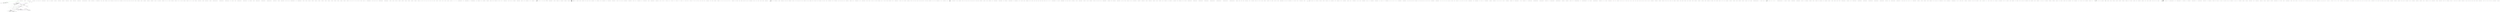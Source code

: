 digraph  {
d40 [cluster="Humanizer.Localisation.NumberToWords.AfrikaansNumberToWordsConverter.Convert(int, bool)", color=green, community=0, label="-1: string toWords = string.Join('' '', parts.ToArray())", span="96-96"];
d3 [cluster="Humanizer.Localisation.NumberToWords.AfrikaansNumberToWordsConverter.Convert(int, bool)", label="Entry Humanizer.Localisation.NumberToWords.AfrikaansNumberToWordsConverter.Convert(int, bool)", span="34-34"];
d28 [cluster="Humanizer.Localisation.NumberToWords.AfrikaansNumberToWordsConverter.Convert(int, bool)", label="parts.Add(GetUnitValue(number, isOrdinal))", span="77-77"];
d38 [cluster="Humanizer.Localisation.NumberToWords.AfrikaansNumberToWordsConverter.Convert(int, bool)", label=isOrdinal, span="93-93"];
d11 [cluster="Humanizer.Localisation.NumberToWords.AfrikaansNumberToWordsConverter.Convert(int, bool)", label="var parts = new List<string>()", span="42-42"];
d37 [cluster="Humanizer.Localisation.NumberToWords.AfrikaansNumberToWordsConverter.Convert(int, bool)", label="parts.Add(lastPart)", span="90-90"];
d39 [cluster="Humanizer.Localisation.NumberToWords.AfrikaansNumberToWordsConverter.Convert(int, bool)", label="parts[parts.Count - 1] += ''ste''", span="94-94"];
d54 [cluster="Humanizer.Localisation.NumberToWords.AfrikaansNumberToWordsConverter.RemoveOnePrefix(string)", label="Entry Humanizer.Localisation.NumberToWords.AfrikaansNumberToWordsConverter.RemoveOnePrefix(string)", span="120-120"];
d41 [cluster="Humanizer.Localisation.NumberToWords.AfrikaansNumberToWordsConverter.Convert(int, bool)", label=isOrdinal, span="98-98"];
d52 [cluster="System.Collections.Generic.List<T>.ToArray()", label="Entry System.Collections.Generic.List<T>.ToArray()", span="0-0"];
d53 [cluster="string.Join(string, params string[])", label="Entry string.Join(string, params string[])", span="0-0"];
d42 [cluster="Humanizer.Localisation.NumberToWords.AfrikaansNumberToWordsConverter.Convert(int, bool)", label="toWords = RemoveOnePrefix(toWords)", span="99-99"];
d43 [cluster="Humanizer.Localisation.NumberToWords.AfrikaansNumberToWordsConverter.Convert(int, bool)", label="return toWords;", span="101-101"];
d0 [cluster="Humanizer.Localisation.NumberToWords.AfrikaansNumberToWordsConverter.Convert(int)", label="Entry Humanizer.Localisation.NumberToWords.AfrikaansNumberToWordsConverter.Convert(int)", span="24-24"];
d1 [cluster="Humanizer.Localisation.NumberToWords.AfrikaansNumberToWordsConverter.Convert(int)", label="return Convert(number, false);", span="26-26"];
d4 [cluster="Humanizer.Localisation.NumberToWords.AfrikaansNumberToWordsConverter.ConvertToOrdinal(int)", label="Entry Humanizer.Localisation.NumberToWords.AfrikaansNumberToWordsConverter.ConvertToOrdinal(int)", span="29-29"];
d5 [cluster="Humanizer.Localisation.NumberToWords.AfrikaansNumberToWordsConverter.ConvertToOrdinal(int)", label="return Convert(number, true);", span="31-31"];
d45 [cluster="Humanizer.Localisation.NumberToWords.AfrikaansNumberToWordsConverter.GetUnitValue(int, bool)", label="Entry Humanizer.Localisation.NumberToWords.AfrikaansNumberToWordsConverter.GetUnitValue(int, bool)", span="104-104"];
d44 [cluster="Humanizer.Localisation.NumberToWords.AfrikaansNumberToWordsConverter.Convert(int, bool)", label="Exit Humanizer.Localisation.NumberToWords.AfrikaansNumberToWordsConverter.Convert(int, bool)", span="34-34"];
d7 [cluster="Humanizer.Localisation.NumberToWords.AfrikaansNumberToWordsConverter.Convert(int, bool)", label="number == 0", span="36-36"];
d8 [cluster="Humanizer.Localisation.NumberToWords.AfrikaansNumberToWordsConverter.Convert(int, bool)", label="return GetUnitValue(0, isOrdinal);", span="37-37"];
d9 [cluster="Humanizer.Localisation.NumberToWords.AfrikaansNumberToWordsConverter.Convert(int, bool)", label="number < 0", span="39-39"];
d10 [cluster="Humanizer.Localisation.NumberToWords.AfrikaansNumberToWordsConverter.Convert(int, bool)", label="return string.Format(''minus {0}'', Convert(-number));", span="40-40"];
d12 [cluster="Humanizer.Localisation.NumberToWords.AfrikaansNumberToWordsConverter.Convert(int, bool)", label="(number / 1000000000) > 0", span="44-44"];
d13 [cluster="Humanizer.Localisation.NumberToWords.AfrikaansNumberToWordsConverter.Convert(int, bool)", label="parts.Add(string.Format(''{0} miljard'', Convert(number / 1000000000)))", span="46-46"];
d14 [cluster="Humanizer.Localisation.NumberToWords.AfrikaansNumberToWordsConverter.Convert(int, bool)", label="number %= 1000000000", span="47-47"];
d15 [cluster="Humanizer.Localisation.NumberToWords.AfrikaansNumberToWordsConverter.Convert(int, bool)", label="(number / 1000000) > 0", span="50-50"];
d16 [cluster="Humanizer.Localisation.NumberToWords.AfrikaansNumberToWordsConverter.Convert(int, bool)", label="parts.Add(string.Format(''{0} miljoen'', Convert(number / 1000000)))", span="52-52"];
d17 [cluster="Humanizer.Localisation.NumberToWords.AfrikaansNumberToWordsConverter.Convert(int, bool)", label="number %= 1000000", span="53-53"];
d18 [cluster="Humanizer.Localisation.NumberToWords.AfrikaansNumberToWordsConverter.Convert(int, bool)", label="(number / 1000) > 0", span="56-56"];
d19 [cluster="Humanizer.Localisation.NumberToWords.AfrikaansNumberToWordsConverter.Convert(int, bool)", label="parts.Add(string.Format(''{0} duisend'', Convert(number / 1000)))", span="58-58"];
d20 [cluster="Humanizer.Localisation.NumberToWords.AfrikaansNumberToWordsConverter.Convert(int, bool)", label="number %= 1000", span="59-59"];
d21 [cluster="Humanizer.Localisation.NumberToWords.AfrikaansNumberToWordsConverter.Convert(int, bool)", label="(number / 100) > 0", span="62-62"];
d22 [cluster="Humanizer.Localisation.NumberToWords.AfrikaansNumberToWordsConverter.Convert(int, bool)", label="parts.Add(string.Format(''{0} honderd'', Convert(number / 100)))", span="64-64"];
d23 [cluster="Humanizer.Localisation.NumberToWords.AfrikaansNumberToWordsConverter.Convert(int, bool)", label="number %= 100", span="65-65"];
d24 [cluster="Humanizer.Localisation.NumberToWords.AfrikaansNumberToWordsConverter.Convert(int, bool)", label="number > 0", span="68-68"];
d25 [cluster="Humanizer.Localisation.NumberToWords.AfrikaansNumberToWordsConverter.Convert(int, bool)", label="number < 20", span="73-73"];
d29 [cluster="Humanizer.Localisation.NumberToWords.AfrikaansNumberToWordsConverter.Convert(int, bool)", label="var lastPartValue = (number/10)*10", span="81-81"];
d30 [cluster="Humanizer.Localisation.NumberToWords.AfrikaansNumberToWordsConverter.Convert(int, bool)", label="var lastPart = TensMap[number/10]", span="82-82"];
d31 [cluster="Humanizer.Localisation.NumberToWords.AfrikaansNumberToWordsConverter.Convert(int, bool)", label="(number%10) > 0", span="83-83"];
d32 [cluster="Humanizer.Localisation.NumberToWords.AfrikaansNumberToWordsConverter.Convert(int, bool)", label="lastPart = string.Format(''{0} en {1}'',GetUnitValue(number % 10, false), isOrdinal ? GetUnitValue(lastPartValue, isOrdinal) : lastPart)", span="84-84"];
d33 [cluster="Humanizer.Localisation.NumberToWords.AfrikaansNumberToWordsConverter.Convert(int, bool)", label="(number%10) == 0", span="85-85"];
d34 [cluster="Humanizer.Localisation.NumberToWords.AfrikaansNumberToWordsConverter.Convert(int, bool)", label="lastPart = string.Format(''{0}{1}{2}'', parts.Count > 0 ? ''en '' : '''', lastPart, isOrdinal ? ''ste'' : '''')", span="86-86"];
d35 [cluster="Humanizer.Localisation.NumberToWords.AfrikaansNumberToWordsConverter.Convert(int, bool)", label=isOrdinal, span="87-87"];
d26 [cluster="Humanizer.Localisation.NumberToWords.AfrikaansNumberToWordsConverter.Convert(int, bool)", label="parts.Count > 0", span="75-75"];
d27 [cluster="Humanizer.Localisation.NumberToWords.AfrikaansNumberToWordsConverter.Convert(int, bool)", label="parts.Add(''en'')", span="76-76"];
d48 [cluster="System.Collections.Generic.List<T>.Add(T)", label="Entry System.Collections.Generic.List<T>.Add(T)", span="0-0"];
d47 [cluster="System.Collections.Generic.List<T>.List()", label="Entry System.Collections.Generic.List<T>.List()", span="0-0"];
d36 [cluster="Humanizer.Localisation.NumberToWords.AfrikaansNumberToWordsConverter.Convert(int, bool)", label="lastPart = lastPart.TrimEnd('~') + ''ste''", span="88-88"];
d69 [cluster="Humanizer.Localisation.NumberToWords.AfrikaansNumberToWordsConverter.RemoveOnePrefix(string)", label="Exit Humanizer.Localisation.NumberToWords.AfrikaansNumberToWordsConverter.RemoveOnePrefix(string)", span="120-120"];
d65 [cluster="Humanizer.Localisation.NumberToWords.AfrikaansNumberToWordsConverter.RemoveOnePrefix(string)", label="toWords.IndexOf(''een'', StringComparison.Ordinal) == 0", span="123-123"];
d66 [cluster="Humanizer.Localisation.NumberToWords.AfrikaansNumberToWordsConverter.RemoveOnePrefix(string)", label="toWords.IndexOf(''een en'', StringComparison.Ordinal) != 0", span="124-124"];
d67 [cluster="Humanizer.Localisation.NumberToWords.AfrikaansNumberToWordsConverter.RemoveOnePrefix(string)", label="toWords = toWords.Remove(0, 4)", span="125-125"];
d68 [cluster="Humanizer.Localisation.NumberToWords.AfrikaansNumberToWordsConverter.RemoveOnePrefix(string)", label="return toWords;", span="127-127"];
d2 [cluster="Humanizer.Localisation.NumberToWords.AfrikaansNumberToWordsConverter.Convert(int)", label="Exit Humanizer.Localisation.NumberToWords.AfrikaansNumberToWordsConverter.Convert(int)", span="24-24"];
d75 [label="Humanizer.Localisation.NumberToWords.AfrikaansNumberToWordsConverter", span=""];
d6 [cluster="Humanizer.Localisation.NumberToWords.AfrikaansNumberToWordsConverter.ConvertToOrdinal(int)", label="Exit Humanizer.Localisation.NumberToWords.AfrikaansNumberToWordsConverter.ConvertToOrdinal(int)", span="29-29"];
d64 [cluster="Humanizer.Localisation.NumberToWords.AfrikaansNumberToWordsConverter.ExceptionNumbersToWords(int, out string)", label="Entry Humanizer.Localisation.NumberToWords.AfrikaansNumberToWordsConverter.ExceptionNumbersToWords(int, out string)", span="130-130"];
d63 [cluster="Humanizer.Localisation.NumberToWords.AfrikaansNumberToWordsConverter.GetUnitValue(int, bool)", label="Exit Humanizer.Localisation.NumberToWords.AfrikaansNumberToWordsConverter.GetUnitValue(int, bool)", span="104-104"];
d55 [cluster="Humanizer.Localisation.NumberToWords.AfrikaansNumberToWordsConverter.GetUnitValue(int, bool)", label=isOrdinal, span="106-106"];
d57 [cluster="Humanizer.Localisation.NumberToWords.AfrikaansNumberToWordsConverter.GetUnitValue(int, bool)", label="ExceptionNumbersToWords(number, out exceptionString)", span="109-109"];
d59 [cluster="Humanizer.Localisation.NumberToWords.AfrikaansNumberToWordsConverter.GetUnitValue(int, bool)", label="number > 19", span="111-111"];
d60 [cluster="Humanizer.Localisation.NumberToWords.AfrikaansNumberToWordsConverter.GetUnitValue(int, bool)", label="return TensMap[number/10] + ''ste'';", span="112-112"];
d61 [cluster="Humanizer.Localisation.NumberToWords.AfrikaansNumberToWordsConverter.GetUnitValue(int, bool)", label="return UnitsMap[number] + ''de'';", span="114-114"];
d62 [cluster="Humanizer.Localisation.NumberToWords.AfrikaansNumberToWordsConverter.GetUnitValue(int, bool)", label="return UnitsMap[number];", span="117-117"];
d56 [cluster="Humanizer.Localisation.NumberToWords.AfrikaansNumberToWordsConverter.GetUnitValue(int, bool)", label="string exceptionString", span="108-108"];
d46 [cluster="string.Format(string, object)", label="Entry string.Format(string, object)", span="0-0"];
d49 [cluster="string.Format(string, object, object)", label="Entry string.Format(string, object, object)", span="0-0"];
d50 [cluster="string.Format(string, object, object, object)", label="Entry string.Format(string, object, object, object)", span="0-0"];
d51 [cluster="string.TrimEnd(params char[])", label="Entry string.TrimEnd(params char[])", span="0-0"];
d70 [cluster="string.IndexOf(string, System.StringComparison)", label="Entry string.IndexOf(string, System.StringComparison)", span="0-0"];
d71 [cluster="string.Remove(int, int)", label="Entry string.Remove(int, int)", span="0-0"];
d73 [cluster="Humanizer.Localisation.NumberToWords.AfrikaansNumberToWordsConverter.ExceptionNumbersToWords(int, out string)", label="Exit Humanizer.Localisation.NumberToWords.AfrikaansNumberToWordsConverter.ExceptionNumbersToWords(int, out string)", span="130-130"];
d72 [cluster="Humanizer.Localisation.NumberToWords.AfrikaansNumberToWordsConverter.ExceptionNumbersToWords(int, out string)", label="return OrdinalExceptions.TryGetValue(number, out words);", span="132-132"];
d58 [cluster="Humanizer.Localisation.NumberToWords.AfrikaansNumberToWordsConverter.GetUnitValue(int, bool)", label="return exceptionString;", span="110-110"];
d74 [cluster="System.Collections.Generic.Dictionary<TKey, TValue>.TryGetValue(TKey, out TValue)", label="Entry System.Collections.Generic.Dictionary<TKey, TValue>.TryGetValue(TKey, out TValue)", span="0-0"];
m1_0 [cluster="Humanizer.EnumDehumanizeExtensions.DehumanizeTo<TTargetEnum>(string)", file="ByteSize.cs", label="Entry Humanizer.EnumDehumanizeExtensions.DehumanizeTo<TTargetEnum>(string)", span="15-15"];
m1_1 [cluster="Humanizer.EnumDehumanizeExtensions.DehumanizeTo<TTargetEnum>(string)", file="ByteSize.cs", label="return (TTargetEnum)DehumanizeToPrivate(input, typeof(TTargetEnum), OnNoMatch.ThrowsException);", span="18-18"];
m1_2 [cluster="Humanizer.EnumDehumanizeExtensions.DehumanizeTo<TTargetEnum>(string)", file="ByteSize.cs", label="Exit Humanizer.EnumDehumanizeExtensions.DehumanizeTo<TTargetEnum>(string)", span="15-15"];
m1_4 [cluster="Humanizer.EnumDehumanizeExtensions.DehumanizeTo(string, System.Type, Humanizer.OnNoMatch)", file="ByteSize.cs", label="Entry Humanizer.EnumDehumanizeExtensions.DehumanizeTo(string, System.Type, Humanizer.OnNoMatch)", span="30-30"];
m1_5 [cluster="Humanizer.EnumDehumanizeExtensions.DehumanizeTo(string, System.Type, Humanizer.OnNoMatch)", file="ByteSize.cs", label="return (Enum)DehumanizeToPrivate(input, targetEnum, onNoMatch);", span="32-32"];
m1_6 [cluster="Humanizer.EnumDehumanizeExtensions.DehumanizeTo(string, System.Type, Humanizer.OnNoMatch)", file="ByteSize.cs", label="Exit Humanizer.EnumDehumanizeExtensions.DehumanizeTo(string, System.Type, Humanizer.OnNoMatch)", span="30-30"];
m1_3 [cluster="Humanizer.EnumDehumanizeExtensions.DehumanizeToPrivate(string, System.Type, Humanizer.OnNoMatch)", file="ByteSize.cs", label="Entry Humanizer.EnumDehumanizeExtensions.DehumanizeToPrivate(string, System.Type, Humanizer.OnNoMatch)", span="35-35"];
m1_7 [cluster="Humanizer.EnumDehumanizeExtensions.DehumanizeToPrivate(string, System.Type, Humanizer.OnNoMatch)", file="ByteSize.cs", label="var match = Enum.GetValues(targetEnum).Cast<Enum>().FirstOrDefault(value => string.Equals(value.Humanize(), input, StringComparison.OrdinalIgnoreCase))", span="37-37"];
m1_8 [cluster="Humanizer.EnumDehumanizeExtensions.DehumanizeToPrivate(string, System.Type, Humanizer.OnNoMatch)", file="ByteSize.cs", label="match == null && onNoMatch == OnNoMatch.ThrowsException", span="39-39"];
m1_9 [cluster="Humanizer.EnumDehumanizeExtensions.DehumanizeToPrivate(string, System.Type, Humanizer.OnNoMatch)", file="ByteSize.cs", label="throw new NoMatchFoundException(''Couldn't find any enum member that matches the string '' + input);", span="40-40"];
m1_10 [cluster="Humanizer.EnumDehumanizeExtensions.DehumanizeToPrivate(string, System.Type, Humanizer.OnNoMatch)", file="ByteSize.cs", label="return match;", span="42-42"];
m1_11 [cluster="Humanizer.EnumDehumanizeExtensions.DehumanizeToPrivate(string, System.Type, Humanizer.OnNoMatch)", file="ByteSize.cs", label="Exit Humanizer.EnumDehumanizeExtensions.DehumanizeToPrivate(string, System.Type, Humanizer.OnNoMatch)", span="35-35"];
m1_12 [cluster="System.Enum.GetValues(System.Type)", file="ByteSize.cs", label="Entry System.Enum.GetValues(System.Type)", span="0-0"];
m1_13 [cluster="System.Collections.IEnumerable.Cast<TResult>()", file="ByteSize.cs", label="Entry System.Collections.IEnumerable.Cast<TResult>()", span="0-0"];
m1_15 [cluster="Humanizer.NoMatchFoundException.NoMatchFoundException(string)", file="ByteSize.cs", label="Entry Humanizer.NoMatchFoundException.NoMatchFoundException(string)", span="13-13"];
m1_19 [cluster="System.Enum.Humanize()", file="ByteSize.cs", label="Entry System.Enum.Humanize()", span="15-15"];
m1_16 [cluster="lambda expression", file="ByteSize.cs", label="Entry lambda expression", span="37-37"];
m1_17 [cluster="lambda expression", file="ByteSize.cs", label="string.Equals(value.Humanize(), input, StringComparison.OrdinalIgnoreCase)", span="37-37"];
m1_18 [cluster="lambda expression", file="ByteSize.cs", label="Exit lambda expression", span="37-37"];
m1_20 [cluster="string.Equals(string, string, System.StringComparison)", file="ByteSize.cs", label="Entry string.Equals(string, string, System.StringComparison)", span="0-0"];
m1_14 [cluster="Unk.FirstOrDefault", file="ByteSize.cs", label="Entry Unk.FirstOrDefault", span=""];
m1_21 [file="ByteSize.cs", label=string, span=""];
m2_14 [cluster="Unk.nameof", file="CasingExtensions.cs", label="Entry Unk.nameof", span=""];
m2_0 [cluster="Humanizer.CasingExtensions.ApplyCase(string, Humanizer.LetterCasing)", file="CasingExtensions.cs", label="Entry Humanizer.CasingExtensions.ApplyCase(string, Humanizer.LetterCasing)", span="15-15"];
m2_1 [cluster="Humanizer.CasingExtensions.ApplyCase(string, Humanizer.LetterCasing)", file="CasingExtensions.cs", label=casing, span="17-17"];
m2_3 [cluster="Humanizer.CasingExtensions.ApplyCase(string, Humanizer.LetterCasing)", file="CasingExtensions.cs", label="return input.Transform(To.TitleCase);", span="20-20"];
m2_5 [cluster="Humanizer.CasingExtensions.ApplyCase(string, Humanizer.LetterCasing)", file="CasingExtensions.cs", label="return input.Transform(To.LowerCase);", span="23-23"];
m2_7 [cluster="Humanizer.CasingExtensions.ApplyCase(string, Humanizer.LetterCasing)", file="CasingExtensions.cs", label="return input.Transform(To.UpperCase);", span="26-26"];
m2_9 [cluster="Humanizer.CasingExtensions.ApplyCase(string, Humanizer.LetterCasing)", file="CasingExtensions.cs", label="return input.Transform(To.SentenceCase);", span="29-29"];
m2_2 [cluster="Humanizer.CasingExtensions.ApplyCase(string, Humanizer.LetterCasing)", file="CasingExtensions.cs", label="LetterCasing.Title", span="19-19"];
m2_4 [cluster="Humanizer.CasingExtensions.ApplyCase(string, Humanizer.LetterCasing)", file="CasingExtensions.cs", label="LetterCasing.LowerCase", span="22-22"];
m2_6 [cluster="Humanizer.CasingExtensions.ApplyCase(string, Humanizer.LetterCasing)", file="CasingExtensions.cs", label="LetterCasing.AllCaps", span="25-25"];
m2_8 [cluster="Humanizer.CasingExtensions.ApplyCase(string, Humanizer.LetterCasing)", file="CasingExtensions.cs", label="LetterCasing.Sentence", span="28-28"];
m2_10 [cluster="Humanizer.CasingExtensions.ApplyCase(string, Humanizer.LetterCasing)", color=green, community=0, file="CasingExtensions.cs", label="-1: throw new ArgumentOutOfRangeException(nameof(casing));", span="32-32"];
m2_11 [cluster="Humanizer.CasingExtensions.ApplyCase(string, Humanizer.LetterCasing)", file="CasingExtensions.cs", label="Exit Humanizer.CasingExtensions.ApplyCase(string, Humanizer.LetterCasing)", span="15-15"];
m2_12 [cluster="string.Transform(params Humanizer.IStringTransformer[])", file="CasingExtensions.cs", label="Entry string.Transform(params Humanizer.IStringTransformer[])", span="15-15"];
m2_13 [cluster="System.ArgumentOutOfRangeException.ArgumentOutOfRangeException(string)", file="CasingExtensions.cs", label="Entry System.ArgumentOutOfRangeException.ArgumentOutOfRangeException(string)", span="0-0"];
m3_0 [cluster="Humanizer.Tests.Localisation.de.CollectionFormatterTests.CollectionFormatterTests()", file="CollectionFormatterTests.cs", label="Entry Humanizer.Tests.Localisation.de.CollectionFormatterTests.CollectionFormatterTests()", span="7-7"];
m3_1 [cluster="Humanizer.Tests.Localisation.de.CollectionFormatterTests.CollectionFormatterTests()", file="CollectionFormatterTests.cs", label="Exit Humanizer.Tests.Localisation.de.CollectionFormatterTests.CollectionFormatterTests()", span="7-7"];
m3_8 [cluster="System.Collections.Generic.IEnumerable<T>.Humanize<T>()", file="CollectionFormatterTests.cs", label="Entry System.Collections.Generic.IEnumerable<T>.Humanize<T>()", span="17-17"];
m3_9 [cluster="Unk.Equal", file="CollectionFormatterTests.cs", label="Entry Unk.Equal", span=""];
m3_7 [cluster="System.Collections.Generic.List<T>.List(System.Collections.Generic.IEnumerable<T>)", file="CollectionFormatterTests.cs", label="Entry System.Collections.Generic.List<T>.List(System.Collections.Generic.IEnumerable<T>)", span="0-0"];
m3_15 [cluster="Humanizer.Tests.Localisation.de.CollectionFormatterTests.MoreThanTwoItems()", file="CollectionFormatterTests.cs", label="Entry Humanizer.Tests.Localisation.de.CollectionFormatterTests.MoreThanTwoItems()", span="29-29"];
m3_16 [cluster="Humanizer.Tests.Localisation.de.CollectionFormatterTests.MoreThanTwoItems()", file="CollectionFormatterTests.cs", label="var collection = new List<int>(new int[] {1, 2, 3})", span="31-31"];
m3_17 [cluster="Humanizer.Tests.Localisation.de.CollectionFormatterTests.MoreThanTwoItems()", color=green, community=0, file="CollectionFormatterTests.cs", label="-1: string humanized = ''1, 2 und 3''", span="32-32"];
m3_18 [cluster="Humanizer.Tests.Localisation.de.CollectionFormatterTests.MoreThanTwoItems()", file="CollectionFormatterTests.cs", label="Assert.Equal(humanized, collection.Humanize())", span="33-33"];
m3_19 [cluster="Humanizer.Tests.Localisation.de.CollectionFormatterTests.MoreThanTwoItems()", file="CollectionFormatterTests.cs", label="Exit Humanizer.Tests.Localisation.de.CollectionFormatterTests.MoreThanTwoItems()", span="29-29"];
m3_10 [cluster="Humanizer.Tests.Localisation.de.CollectionFormatterTests.TwoItems()", file="CollectionFormatterTests.cs", label="Entry Humanizer.Tests.Localisation.de.CollectionFormatterTests.TwoItems()", span="21-21"];
m3_11 [cluster="Humanizer.Tests.Localisation.de.CollectionFormatterTests.TwoItems()", file="CollectionFormatterTests.cs", label="var collection = new List<int>(new int[] {1, 2})", span="23-23"];
m3_12 [cluster="Humanizer.Tests.Localisation.de.CollectionFormatterTests.TwoItems()", color=green, community=0, file="CollectionFormatterTests.cs", label="-1: string humanized = ''1 und 2''", span="24-24"];
m3_13 [cluster="Humanizer.Tests.Localisation.de.CollectionFormatterTests.TwoItems()", file="CollectionFormatterTests.cs", label="Assert.Equal(humanized, collection.Humanize())", span="25-25"];
m3_14 [cluster="Humanizer.Tests.Localisation.de.CollectionFormatterTests.TwoItems()", file="CollectionFormatterTests.cs", label="Exit Humanizer.Tests.Localisation.de.CollectionFormatterTests.TwoItems()", span="21-21"];
m3_2 [cluster="Humanizer.Tests.Localisation.de.CollectionFormatterTests.OneItem()", file="CollectionFormatterTests.cs", label="Entry Humanizer.Tests.Localisation.de.CollectionFormatterTests.OneItem()", span="13-13"];
m3_3 [cluster="Humanizer.Tests.Localisation.de.CollectionFormatterTests.OneItem()", file="CollectionFormatterTests.cs", label="var collection = new List<int>(new int[] {1})", span="15-15"];
m3_4 [cluster="Humanizer.Tests.Localisation.de.CollectionFormatterTests.OneItem()", color=green, community=0, file="CollectionFormatterTests.cs", label="-1: string humanized = ''1''", span="16-16"];
m3_5 [cluster="Humanizer.Tests.Localisation.de.CollectionFormatterTests.OneItem()", file="CollectionFormatterTests.cs", label="Assert.Equal(humanized, collection.Humanize())", span="17-17"];
m3_6 [cluster="Humanizer.Tests.Localisation.de.CollectionFormatterTests.OneItem()", file="CollectionFormatterTests.cs", label="Exit Humanizer.Tests.Localisation.de.CollectionFormatterTests.OneItem()", span="13-13"];
m4_0 [cluster="Humanizer.CollectionHumanizeExtensions.Humanize<T>(System.Collections.Generic.IEnumerable<T>)", file="CollectionHumanizeExtensions.cs", label="Entry Humanizer.CollectionHumanizeExtensions.Humanize<T>(System.Collections.Generic.IEnumerable<T>)", span="17-17"];
m4_1 [cluster="Humanizer.CollectionHumanizeExtensions.Humanize<T>(System.Collections.Generic.IEnumerable<T>)", file="CollectionHumanizeExtensions.cs", label="return Configurator.CollectionFormatter.Humanize(collection);", span="19-19"];
m4_2 [cluster="Humanizer.CollectionHumanizeExtensions.Humanize<T>(System.Collections.Generic.IEnumerable<T>)", file="CollectionHumanizeExtensions.cs", label="Exit Humanizer.CollectionHumanizeExtensions.Humanize<T>(System.Collections.Generic.IEnumerable<T>)", span="17-17"];
m4_9 [cluster="System.ArgumentNullException.ArgumentNullException(string)", file="CollectionHumanizeExtensions.cs", label="Entry System.ArgumentNullException.ArgumentNullException(string)", span="0-0"];
m4_20 [cluster="Humanizer.Localisation.CollectionFormatters.ICollectionFormatter.Humanize<T>(System.Collections.Generic.IEnumerable<T>, System.Func<T, string>, string)", file="CollectionHumanizeExtensions.cs", label="Entry Humanizer.Localisation.CollectionFormatters.ICollectionFormatter.Humanize<T>(System.Collections.Generic.IEnumerable<T>, System.Func<T, string>, string)", span="34-34"];
m4_14 [cluster="Humanizer.Localisation.CollectionFormatters.ICollectionFormatter.Humanize<T>(System.Collections.Generic.IEnumerable<T>, string)", file="CollectionHumanizeExtensions.cs", label="Entry Humanizer.Localisation.CollectionFormatters.ICollectionFormatter.Humanize<T>(System.Collections.Generic.IEnumerable<T>, string)", span="27-27"];
m4_15 [cluster="Humanizer.CollectionHumanizeExtensions.Humanize<T>(System.Collections.Generic.IEnumerable<T>, System.Func<T, string>, string)", file="CollectionHumanizeExtensions.cs", label="Entry Humanizer.CollectionHumanizeExtensions.Humanize<T>(System.Collections.Generic.IEnumerable<T>, System.Func<T, string>, string)", span="51-51"];
m4_16 [cluster="Humanizer.CollectionHumanizeExtensions.Humanize<T>(System.Collections.Generic.IEnumerable<T>, System.Func<T, string>, string)", file="CollectionHumanizeExtensions.cs", label="displayFormatter == null", span="53-53"];
m4_18 [cluster="Humanizer.CollectionHumanizeExtensions.Humanize<T>(System.Collections.Generic.IEnumerable<T>, System.Func<T, string>, string)", color=green, community=0, file="CollectionHumanizeExtensions.cs", label="-1: throw new ArgumentNullException(nameof(displayFormatter));", span="54-54"];
m4_17 [cluster="Humanizer.CollectionHumanizeExtensions.Humanize<T>(System.Collections.Generic.IEnumerable<T>, System.Func<T, string>, string)", color=red, community=0, file="CollectionHumanizeExtensions.cs", label="-1: throw new ArgumentNullException(''displayFormatter'');", span="54-54"];
m4_19 [cluster="Humanizer.CollectionHumanizeExtensions.Humanize<T>(System.Collections.Generic.IEnumerable<T>, System.Func<T, string>, string)", file="CollectionHumanizeExtensions.cs", label="Exit Humanizer.CollectionHumanizeExtensions.Humanize<T>(System.Collections.Generic.IEnumerable<T>, System.Func<T, string>, string)", span="51-51"];
m4_4 [cluster="Humanizer.CollectionHumanizeExtensions.Humanize<T>(System.Collections.Generic.IEnumerable<T>, System.Func<T, string>)", file="CollectionHumanizeExtensions.cs", label="Entry Humanizer.CollectionHumanizeExtensions.Humanize<T>(System.Collections.Generic.IEnumerable<T>, System.Func<T, string>)", span="27-27"];
m4_5 [cluster="Humanizer.CollectionHumanizeExtensions.Humanize<T>(System.Collections.Generic.IEnumerable<T>, System.Func<T, string>)", file="CollectionHumanizeExtensions.cs", label="displayFormatter == null", span="29-29"];
m4_7 [cluster="Humanizer.CollectionHumanizeExtensions.Humanize<T>(System.Collections.Generic.IEnumerable<T>, System.Func<T, string>)", file="CollectionHumanizeExtensions.cs", label="return Configurator.CollectionFormatter.Humanize(collection, displayFormatter);", span="32-32"];
m4_6 [cluster="Humanizer.CollectionHumanizeExtensions.Humanize<T>(System.Collections.Generic.IEnumerable<T>, System.Func<T, string>)", color=green, community=0, file="CollectionHumanizeExtensions.cs", label="-1: throw new ArgumentNullException(nameof(displayFormatter));", span="30-30"];
m4_8 [cluster="Humanizer.CollectionHumanizeExtensions.Humanize<T>(System.Collections.Generic.IEnumerable<T>, System.Func<T, string>)", file="CollectionHumanizeExtensions.cs", label="Exit Humanizer.CollectionHumanizeExtensions.Humanize<T>(System.Collections.Generic.IEnumerable<T>, System.Func<T, string>)", span="27-27"];
m4_3 [cluster="Humanizer.Localisation.CollectionFormatters.ICollectionFormatter.Humanize<T>(System.Collections.Generic.IEnumerable<T>)", file="CollectionHumanizeExtensions.cs", label="Entry Humanizer.Localisation.CollectionFormatters.ICollectionFormatter.Humanize<T>(System.Collections.Generic.IEnumerable<T>)", span="14-14"];
m4_10 [cluster="Humanizer.Localisation.CollectionFormatters.ICollectionFormatter.Humanize<T>(System.Collections.Generic.IEnumerable<T>, System.Func<T, string>)", file="CollectionHumanizeExtensions.cs", label="Entry Humanizer.Localisation.CollectionFormatters.ICollectionFormatter.Humanize<T>(System.Collections.Generic.IEnumerable<T>, System.Func<T, string>)", span="20-20"];
m4_11 [cluster="Humanizer.CollectionHumanizeExtensions.Humanize<T>(System.Collections.Generic.IEnumerable<T>, string)", file="CollectionHumanizeExtensions.cs", label="Entry Humanizer.CollectionHumanizeExtensions.Humanize<T>(System.Collections.Generic.IEnumerable<T>, string)", span="40-40"];
m4_12 [cluster="Humanizer.CollectionHumanizeExtensions.Humanize<T>(System.Collections.Generic.IEnumerable<T>, string)", file="CollectionHumanizeExtensions.cs", label="return Configurator.CollectionFormatter.Humanize(collection, separator);", span="43-43"];
m4_13 [cluster="Humanizer.CollectionHumanizeExtensions.Humanize<T>(System.Collections.Generic.IEnumerable<T>, string)", file="CollectionHumanizeExtensions.cs", label="Exit Humanizer.CollectionHumanizeExtensions.Humanize<T>(System.Collections.Generic.IEnumerable<T>, string)", span="40-40"];
m5_31 [cluster="System.TimeSpan.TimeSpan(long)", file="DateTimeHumanizeAlgorithms.cs", label="Entry System.TimeSpan.TimeSpan(long)", span="0-0"];
m5_32 [cluster="System.Math.Abs(long)", file="DateTimeHumanizeAlgorithms.cs", label="Entry System.Math.Abs(long)", span="0-0"];
m5_36 [cluster="System.Convert.ToInt32(double)", file="DateTimeHumanizeAlgorithms.cs", label="Entry System.Convert.ToInt32(double)", span="0-0"];
m5_33 [cluster="Humanizer.Localisation.Formatters.IFormatter.DateHumanize(Humanizer.Localisation.TimeUnit, Humanizer.Localisation.Tense, int)", file="DateTimeHumanizeAlgorithms.cs", label="Entry Humanizer.Localisation.Formatters.IFormatter.DateHumanize(Humanizer.Localisation.TimeUnit, Humanizer.Localisation.Tense, int)", span="22-22"];
m5_35 [cluster="System.Math.Floor(double)", file="DateTimeHumanizeAlgorithms.cs", label="Entry System.Math.Floor(double)", span="0-0"];
m5_0 [cluster="Humanizer.DateTimeHumanizeStrategy.DefaultDateTimeHumanizeStrategy.Humanize(System.DateTime, System.DateTime)", file="DateTimeHumanizeAlgorithms.cs", label="Entry Humanizer.DateTimeHumanizeStrategy.DefaultDateTimeHumanizeStrategy.Humanize(System.DateTime, System.DateTime)", span="18-18"];
m5_1 [cluster="Humanizer.DateTimeHumanizeStrategy.DefaultDateTimeHumanizeStrategy.Humanize(System.DateTime, System.DateTime)", file="DateTimeHumanizeAlgorithms.cs", label="var tense = input > comparisonBase ? Tense.Future : Tense.Past", span="20-20"];
m5_2 [cluster="Humanizer.DateTimeHumanizeStrategy.DefaultDateTimeHumanizeStrategy.Humanize(System.DateTime, System.DateTime)", file="DateTimeHumanizeAlgorithms.cs", label="var ts = new TimeSpan(Math.Abs(comparisonBase.Ticks - input.Ticks))", span="21-21"];
m5_20 [cluster="Humanizer.DateTimeHumanizeStrategy.DefaultDateTimeHumanizeStrategy.Humanize(System.DateTime, System.DateTime)", file="DateTimeHumanizeAlgorithms.cs", label="comparisonBase.Date.AddMonths(tense == Tense.Future ? 1 : -1) == input.Date", span="49-49"];
m5_4 [cluster="Humanizer.DateTimeHumanizeStrategy.DefaultDateTimeHumanizeStrategy.Humanize(System.DateTime, System.DateTime)", file="DateTimeHumanizeAlgorithms.cs", label="return Configurator.Formatter.DateHumanize(TimeUnit.Millisecond, tense, 0);", span="24-24"];
m5_6 [cluster="Humanizer.DateTimeHumanizeStrategy.DefaultDateTimeHumanizeStrategy.Humanize(System.DateTime, System.DateTime)", file="DateTimeHumanizeAlgorithms.cs", label="return Configurator.Formatter.DateHumanize(TimeUnit.Second, tense, ts.Seconds);", span="27-27"];
m5_8 [cluster="Humanizer.DateTimeHumanizeStrategy.DefaultDateTimeHumanizeStrategy.Humanize(System.DateTime, System.DateTime)", file="DateTimeHumanizeAlgorithms.cs", label="return Configurator.Formatter.DateHumanize(TimeUnit.Minute, tense, 1);", span="30-30"];
m5_10 [cluster="Humanizer.DateTimeHumanizeStrategy.DefaultDateTimeHumanizeStrategy.Humanize(System.DateTime, System.DateTime)", color=red, community=0, file="DateTimeHumanizeAlgorithms.cs", label="-1: return Configurator.Formatter.DateHumanize(TimeUnit.Minute, tense, ts.Minutes);", span="33-33"];
m5_12 [cluster="Humanizer.DateTimeHumanizeStrategy.DefaultDateTimeHumanizeStrategy.Humanize(System.DateTime, System.DateTime)", file="DateTimeHumanizeAlgorithms.cs", label="return Configurator.Formatter.DateHumanize(TimeUnit.Hour, tense, 1);", span="36-36"];
m5_14 [cluster="Humanizer.DateTimeHumanizeStrategy.DefaultDateTimeHumanizeStrategy.Humanize(System.DateTime, System.DateTime)", file="DateTimeHumanizeAlgorithms.cs", label="return Configurator.Formatter.DateHumanize(TimeUnit.Hour, tense, ts.Hours);", span="39-39"];
m5_16 [cluster="Humanizer.DateTimeHumanizeStrategy.DefaultDateTimeHumanizeStrategy.Humanize(System.DateTime, System.DateTime)", color=red, community=0, file="DateTimeHumanizeAlgorithms.cs", label="-1: return Configurator.Formatter.DateHumanize(TimeUnit.Day, tense, 1);", span="42-42"];
m5_18 [cluster="Humanizer.DateTimeHumanizeStrategy.DefaultDateTimeHumanizeStrategy.Humanize(System.DateTime, System.DateTime)", file="DateTimeHumanizeAlgorithms.cs", label="return Configurator.Formatter.DateHumanize(TimeUnit.Day, tense, ts.Days);", span="45-45"];
m5_21 [cluster="Humanizer.DateTimeHumanizeStrategy.DefaultDateTimeHumanizeStrategy.Humanize(System.DateTime, System.DateTime)", file="DateTimeHumanizeAlgorithms.cs", label="return Configurator.Formatter.DateHumanize(TimeUnit.Month, tense, 1);", span="50-50"];
m5_22 [cluster="Humanizer.DateTimeHumanizeStrategy.DefaultDateTimeHumanizeStrategy.Humanize(System.DateTime, System.DateTime)", file="DateTimeHumanizeAlgorithms.cs", label="return Configurator.Formatter.DateHumanize(TimeUnit.Day, tense, ts.Days);", span="51-51"];
m5_25 [cluster="Humanizer.DateTimeHumanizeStrategy.DefaultDateTimeHumanizeStrategy.Humanize(System.DateTime, System.DateTime)", file="DateTimeHumanizeAlgorithms.cs", label="return Configurator.Formatter.DateHumanize(TimeUnit.Month, tense, months);", span="57-57"];
m5_29 [cluster="Humanizer.DateTimeHumanizeStrategy.DefaultDateTimeHumanizeStrategy.Humanize(System.DateTime, System.DateTime)", file="DateTimeHumanizeAlgorithms.cs", label="return Configurator.Formatter.DateHumanize(TimeUnit.Year, tense, years);", span="63-63"];
m5_3 [cluster="Humanizer.DateTimeHumanizeStrategy.DefaultDateTimeHumanizeStrategy.Humanize(System.DateTime, System.DateTime)", file="DateTimeHumanizeAlgorithms.cs", label="ts.TotalMilliseconds < 500", span="23-23"];
m5_5 [cluster="Humanizer.DateTimeHumanizeStrategy.DefaultDateTimeHumanizeStrategy.Humanize(System.DateTime, System.DateTime)", file="DateTimeHumanizeAlgorithms.cs", label="ts.TotalSeconds < 60", span="26-26"];
m5_7 [cluster="Humanizer.DateTimeHumanizeStrategy.DefaultDateTimeHumanizeStrategy.Humanize(System.DateTime, System.DateTime)", file="DateTimeHumanizeAlgorithms.cs", label="ts.TotalSeconds < 120", span="29-29"];
m5_9 [cluster="Humanizer.DateTimeHumanizeStrategy.DefaultDateTimeHumanizeStrategy.Humanize(System.DateTime, System.DateTime)", file="DateTimeHumanizeAlgorithms.cs", label="ts.TotalMinutes < 45", span="32-32"];
m5_11 [cluster="Humanizer.DateTimeHumanizeStrategy.DefaultDateTimeHumanizeStrategy.Humanize(System.DateTime, System.DateTime)", file="DateTimeHumanizeAlgorithms.cs", label="ts.TotalMinutes < 90", span="35-35"];
m5_13 [cluster="Humanizer.DateTimeHumanizeStrategy.DefaultDateTimeHumanizeStrategy.Humanize(System.DateTime, System.DateTime)", file="DateTimeHumanizeAlgorithms.cs", label="ts.TotalHours < 24", span="38-38"];
m5_15 [cluster="Humanizer.DateTimeHumanizeStrategy.DefaultDateTimeHumanizeStrategy.Humanize(System.DateTime, System.DateTime)", file="DateTimeHumanizeAlgorithms.cs", label="ts.TotalHours < 48", span="41-41"];
m5_17 [cluster="Humanizer.DateTimeHumanizeStrategy.DefaultDateTimeHumanizeStrategy.Humanize(System.DateTime, System.DateTime)", file="DateTimeHumanizeAlgorithms.cs", label="ts.TotalDays < 28", span="44-44"];
m5_19 [cluster="Humanizer.DateTimeHumanizeStrategy.DefaultDateTimeHumanizeStrategy.Humanize(System.DateTime, System.DateTime)", file="DateTimeHumanizeAlgorithms.cs", label="ts.TotalDays >= 28 && ts.TotalDays < 30", span="47-47"];
m5_23 [cluster="Humanizer.DateTimeHumanizeStrategy.DefaultDateTimeHumanizeStrategy.Humanize(System.DateTime, System.DateTime)", file="DateTimeHumanizeAlgorithms.cs", label="ts.TotalDays < 345", span="54-54"];
m5_24 [cluster="Humanizer.DateTimeHumanizeStrategy.DefaultDateTimeHumanizeStrategy.Humanize(System.DateTime, System.DateTime)", file="DateTimeHumanizeAlgorithms.cs", label="int months = Convert.ToInt32(Math.Floor(ts.TotalDays / 29.5))", span="56-56"];
m5_26 [cluster="Humanizer.DateTimeHumanizeStrategy.DefaultDateTimeHumanizeStrategy.Humanize(System.DateTime, System.DateTime)", file="DateTimeHumanizeAlgorithms.cs", label="int years = Convert.ToInt32(Math.Floor(ts.TotalDays / 365))", span="60-60"];
m5_27 [cluster="Humanizer.DateTimeHumanizeStrategy.DefaultDateTimeHumanizeStrategy.Humanize(System.DateTime, System.DateTime)", file="DateTimeHumanizeAlgorithms.cs", label="years == 0", span="61-61"];
m5_28 [cluster="Humanizer.DateTimeHumanizeStrategy.DefaultDateTimeHumanizeStrategy.Humanize(System.DateTime, System.DateTime)", file="DateTimeHumanizeAlgorithms.cs", label="years = 1", span="61-61"];
m5_30 [cluster="Humanizer.DateTimeHumanizeStrategy.DefaultDateTimeHumanizeStrategy.Humanize(System.DateTime, System.DateTime)", file="DateTimeHumanizeAlgorithms.cs", label="Exit Humanizer.DateTimeHumanizeStrategy.DefaultDateTimeHumanizeStrategy.Humanize(System.DateTime, System.DateTime)", span="18-18"];
m5_34 [cluster="System.DateTime.AddMonths(int)", file="DateTimeHumanizeAlgorithms.cs", label="Entry System.DateTime.AddMonths(int)", span="0-0"];
m6_42 [cluster="System.TimeSpan.TimeSpan(long)", file="DefaultCollectionFormatter.cs", label="Entry System.TimeSpan.TimeSpan(long)", span="0-0"];
m6_43 [cluster="System.Math.Abs(long)", file="DefaultCollectionFormatter.cs", label="Entry System.Math.Abs(long)", span="0-0"];
m6_45 [cluster="System.Convert.ToInt32(double)", file="DefaultCollectionFormatter.cs", label="Entry System.Convert.ToInt32(double)", span="0-0"];
m6_47 [cluster="Humanizer.Localisation.Formatters.IFormatter.DateHumanize(Humanizer.Localisation.TimeUnit, Humanizer.Localisation.Tense, int)", file="DefaultCollectionFormatter.cs", label="Entry Humanizer.Localisation.Formatters.IFormatter.DateHumanize(Humanizer.Localisation.TimeUnit, Humanizer.Localisation.Tense, int)", span="22-22"];
m6_3 [cluster="Humanizer.DateTimeHumanizeStrategy.PrecisionDateTimeHumanizeStrategy.Humanize(System.DateTime, System.DateTime)", file="DefaultCollectionFormatter.cs", label="Entry Humanizer.DateTimeHumanizeStrategy.PrecisionDateTimeHumanizeStrategy.Humanize(System.DateTime, System.DateTime)", span="28-28"];
m6_4 [cluster="Humanizer.DateTimeHumanizeStrategy.PrecisionDateTimeHumanizeStrategy.Humanize(System.DateTime, System.DateTime)", color=green, community=0, file="DefaultCollectionFormatter.cs", label="-1: var ts = new TimeSpan(Math.Abs(comparisonBase.Ticks - input.Ticks))", span="30-30"];
m6_5 [cluster="Humanizer.DateTimeHumanizeStrategy.PrecisionDateTimeHumanizeStrategy.Humanize(System.DateTime, System.DateTime)", file="DefaultCollectionFormatter.cs", label="var tense = input > comparisonBase ? Tense.Future : Tense.Past", span="31-31"];
m6_6 [cluster="Humanizer.DateTimeHumanizeStrategy.PrecisionDateTimeHumanizeStrategy.Humanize(System.DateTime, System.DateTime)", file="DefaultCollectionFormatter.cs", label="int seconds = ts.Seconds, minutes = ts.Minutes, hours = ts.Hours, days = ts.Days", span="33-33"];
m6_29 [cluster="Humanizer.DateTimeHumanizeStrategy.PrecisionDateTimeHumanizeStrategy.Humanize(System.DateTime, System.DateTime)", file="DefaultCollectionFormatter.cs", label="return Configurator.Formatter.DateHumanize(TimeUnit.Year, tense, years);", span="61-61"];
m6_31 [cluster="Humanizer.DateTimeHumanizeStrategy.PrecisionDateTimeHumanizeStrategy.Humanize(System.DateTime, System.DateTime)", file="DefaultCollectionFormatter.cs", label="return Configurator.Formatter.DateHumanize(TimeUnit.Month, tense, months);", span="62-62"];
m6_33 [cluster="Humanizer.DateTimeHumanizeStrategy.PrecisionDateTimeHumanizeStrategy.Humanize(System.DateTime, System.DateTime)", file="DefaultCollectionFormatter.cs", label="return Configurator.Formatter.DateHumanize(TimeUnit.Day, tense, days);", span="63-63"];
m6_35 [cluster="Humanizer.DateTimeHumanizeStrategy.PrecisionDateTimeHumanizeStrategy.Humanize(System.DateTime, System.DateTime)", file="DefaultCollectionFormatter.cs", label="return Configurator.Formatter.DateHumanize(TimeUnit.Hour, tense, hours);", span="64-64"];
m6_37 [cluster="Humanizer.DateTimeHumanizeStrategy.PrecisionDateTimeHumanizeStrategy.Humanize(System.DateTime, System.DateTime)", file="DefaultCollectionFormatter.cs", label="return Configurator.Formatter.DateHumanize(TimeUnit.Minute, tense, minutes);", span="65-65"];
m6_39 [cluster="Humanizer.DateTimeHumanizeStrategy.PrecisionDateTimeHumanizeStrategy.Humanize(System.DateTime, System.DateTime)", file="DefaultCollectionFormatter.cs", label="return Configurator.Formatter.DateHumanize(TimeUnit.Second, tense, seconds);", span="66-66"];
m6_40 [cluster="Humanizer.DateTimeHumanizeStrategy.PrecisionDateTimeHumanizeStrategy.Humanize(System.DateTime, System.DateTime)", file="DefaultCollectionFormatter.cs", label="return Configurator.Formatter.DateHumanize(TimeUnit.Millisecond, tense, 0);", span="67-67"];
m6_7 [cluster="Humanizer.DateTimeHumanizeStrategy.PrecisionDateTimeHumanizeStrategy.Humanize(System.DateTime, System.DateTime)", file="DefaultCollectionFormatter.cs", label="int years = 0, months = 0", span="34-34"];
m6_8 [cluster="Humanizer.DateTimeHumanizeStrategy.PrecisionDateTimeHumanizeStrategy.Humanize(System.DateTime, System.DateTime)", color=green, community=0, file="DefaultCollectionFormatter.cs", label="-1: ts.Milliseconds >= 999 * _precision", span="37-37"];
m6_9 [cluster="Humanizer.DateTimeHumanizeStrategy.PrecisionDateTimeHumanizeStrategy.Humanize(System.DateTime, System.DateTime)", color=green, community=0, file="DefaultCollectionFormatter.cs", label="-1: seconds += 1", span="37-37"];
m6_10 [cluster="Humanizer.DateTimeHumanizeStrategy.PrecisionDateTimeHumanizeStrategy.Humanize(System.DateTime, System.DateTime)", file="DefaultCollectionFormatter.cs", label="seconds >= 59 * _precision", span="38-38"];
m6_11 [cluster="Humanizer.DateTimeHumanizeStrategy.PrecisionDateTimeHumanizeStrategy.Humanize(System.DateTime, System.DateTime)", file="DefaultCollectionFormatter.cs", label="minutes += 1", span="38-38"];
m6_12 [cluster="Humanizer.DateTimeHumanizeStrategy.PrecisionDateTimeHumanizeStrategy.Humanize(System.DateTime, System.DateTime)", file="DefaultCollectionFormatter.cs", label="minutes >= 59 * _precision", span="39-39"];
m6_13 [cluster="Humanizer.DateTimeHumanizeStrategy.PrecisionDateTimeHumanizeStrategy.Humanize(System.DateTime, System.DateTime)", file="DefaultCollectionFormatter.cs", label="hours += 1", span="39-39"];
m6_14 [cluster="Humanizer.DateTimeHumanizeStrategy.PrecisionDateTimeHumanizeStrategy.Humanize(System.DateTime, System.DateTime)", file="DefaultCollectionFormatter.cs", label="hours >= 23 * _precision", span="40-40"];
m6_15 [cluster="Humanizer.DateTimeHumanizeStrategy.PrecisionDateTimeHumanizeStrategy.Humanize(System.DateTime, System.DateTime)", file="DefaultCollectionFormatter.cs", label="days += 1", span="40-40"];
m6_16 [cluster="Humanizer.DateTimeHumanizeStrategy.PrecisionDateTimeHumanizeStrategy.Humanize(System.DateTime, System.DateTime)", file="DefaultCollectionFormatter.cs", label="days >= 30 * _precision & days <= 31", span="43-43"];
m6_18 [cluster="Humanizer.DateTimeHumanizeStrategy.PrecisionDateTimeHumanizeStrategy.Humanize(System.DateTime, System.DateTime)", file="DefaultCollectionFormatter.cs", label="days > 31 && days < 365 * _precision", span="44-44"];
m6_19 [cluster="Humanizer.DateTimeHumanizeStrategy.PrecisionDateTimeHumanizeStrategy.Humanize(System.DateTime, System.DateTime)", color=green, community=0, file="DefaultCollectionFormatter.cs", label="-1: int factor = Convert.ToInt32(Math.Floor((double)days / 30))", span="46-46"];
m6_20 [cluster="Humanizer.DateTimeHumanizeStrategy.PrecisionDateTimeHumanizeStrategy.Humanize(System.DateTime, System.DateTime)", file="DefaultCollectionFormatter.cs", label="int maxMonths = Convert.ToInt32(Math.Ceiling((double)days / 30))", span="47-47"];
m6_21 [cluster="Humanizer.DateTimeHumanizeStrategy.PrecisionDateTimeHumanizeStrategy.Humanize(System.DateTime, System.DateTime)", color=green, community=0, file="DefaultCollectionFormatter.cs", label="-1: months = (days >= 30 * (factor + _precision)) ? maxMonths : maxMonths - 1", span="48-48"];
m6_22 [cluster="Humanizer.DateTimeHumanizeStrategy.PrecisionDateTimeHumanizeStrategy.Humanize(System.DateTime, System.DateTime)", file="DefaultCollectionFormatter.cs", label="days >= 365 * _precision && days <= 366", span="52-52"];
m6_24 [cluster="Humanizer.DateTimeHumanizeStrategy.PrecisionDateTimeHumanizeStrategy.Humanize(System.DateTime, System.DateTime)", file="DefaultCollectionFormatter.cs", label="days > 365", span="53-53"];
m6_25 [cluster="Humanizer.DateTimeHumanizeStrategy.PrecisionDateTimeHumanizeStrategy.Humanize(System.DateTime, System.DateTime)", file="DefaultCollectionFormatter.cs", label="int factor = Convert.ToInt32(Math.Floor((double)days / 365))", span="55-55"];
m6_26 [cluster="Humanizer.DateTimeHumanizeStrategy.PrecisionDateTimeHumanizeStrategy.Humanize(System.DateTime, System.DateTime)", file="DefaultCollectionFormatter.cs", label="int maxMonths = Convert.ToInt32(Math.Ceiling((double)days / 365))", span="56-56"];
m6_27 [cluster="Humanizer.DateTimeHumanizeStrategy.PrecisionDateTimeHumanizeStrategy.Humanize(System.DateTime, System.DateTime)", file="DefaultCollectionFormatter.cs", label="years = (days >= 365 * (factor + _precision)) ? maxMonths : maxMonths - 1", span="57-57"];
m6_32 [cluster="Humanizer.DateTimeHumanizeStrategy.PrecisionDateTimeHumanizeStrategy.Humanize(System.DateTime, System.DateTime)", file="DefaultCollectionFormatter.cs", label="days > 0", span="63-63"];
m6_34 [cluster="Humanizer.DateTimeHumanizeStrategy.PrecisionDateTimeHumanizeStrategy.Humanize(System.DateTime, System.DateTime)", file="DefaultCollectionFormatter.cs", label="hours > 0", span="64-64"];
m6_36 [cluster="Humanizer.DateTimeHumanizeStrategy.PrecisionDateTimeHumanizeStrategy.Humanize(System.DateTime, System.DateTime)", file="DefaultCollectionFormatter.cs", label="minutes > 0", span="65-65"];
m6_38 [cluster="Humanizer.DateTimeHumanizeStrategy.PrecisionDateTimeHumanizeStrategy.Humanize(System.DateTime, System.DateTime)", file="DefaultCollectionFormatter.cs", label="seconds > 0", span="66-66"];
m6_28 [cluster="Humanizer.DateTimeHumanizeStrategy.PrecisionDateTimeHumanizeStrategy.Humanize(System.DateTime, System.DateTime)", file="DefaultCollectionFormatter.cs", label="years > 0", span="61-61"];
m6_30 [cluster="Humanizer.DateTimeHumanizeStrategy.PrecisionDateTimeHumanizeStrategy.Humanize(System.DateTime, System.DateTime)", file="DefaultCollectionFormatter.cs", label="months > 0", span="62-62"];
m6_17 [cluster="Humanizer.DateTimeHumanizeStrategy.PrecisionDateTimeHumanizeStrategy.Humanize(System.DateTime, System.DateTime)", file="DefaultCollectionFormatter.cs", label="months = 1", span="43-43"];
m6_23 [cluster="Humanizer.DateTimeHumanizeStrategy.PrecisionDateTimeHumanizeStrategy.Humanize(System.DateTime, System.DateTime)", file="DefaultCollectionFormatter.cs", label="years = 1", span="52-52"];
m6_41 [cluster="Humanizer.DateTimeHumanizeStrategy.PrecisionDateTimeHumanizeStrategy.Humanize(System.DateTime, System.DateTime)", file="DefaultCollectionFormatter.cs", label="Exit Humanizer.DateTimeHumanizeStrategy.PrecisionDateTimeHumanizeStrategy.Humanize(System.DateTime, System.DateTime)", span="28-28"];
m6_44 [cluster="System.Math.Floor(double)", file="DefaultCollectionFormatter.cs", label="Entry System.Math.Floor(double)", span="0-0"];
m6_0 [cluster="Humanizer.DateTimeHumanizeStrategy.PrecisionDateTimeHumanizeStrategy.PrecisionDateTimeHumanizeStrategy(double)", file="DefaultCollectionFormatter.cs", label="Entry Humanizer.DateTimeHumanizeStrategy.PrecisionDateTimeHumanizeStrategy.PrecisionDateTimeHumanizeStrategy(double)", span="17-17"];
m6_1 [cluster="Humanizer.DateTimeHumanizeStrategy.PrecisionDateTimeHumanizeStrategy.PrecisionDateTimeHumanizeStrategy(double)", file="DefaultCollectionFormatter.cs", label="_precision = precision", span="19-19"];
m6_2 [cluster="Humanizer.DateTimeHumanizeStrategy.PrecisionDateTimeHumanizeStrategy.PrecisionDateTimeHumanizeStrategy(double)", file="DefaultCollectionFormatter.cs", label="Exit Humanizer.DateTimeHumanizeStrategy.PrecisionDateTimeHumanizeStrategy.PrecisionDateTimeHumanizeStrategy(double)", span="17-17"];
m6_46 [cluster="System.Math.Ceiling(double)", file="DefaultCollectionFormatter.cs", label="Entry System.Math.Ceiling(double)", span="0-0"];
m6_48 [file="DefaultCollectionFormatter.cs", label="Humanizer.DateTimeHumanizeStrategy.PrecisionDateTimeHumanizeStrategy", span=""];
m7_38 [cluster="string.Humanize()", file="DefaultFormatter.cs", label="Entry string.Humanize()", span="44-44"];
m7_40 [cluster="Humanizer.Localisation.Formatters.DefaultFormatter.GetResourceKey(string, int)", file="DefaultFormatter.cs", label="return resourceKey;", span="107-107"];
m7_41 [cluster="Humanizer.Localisation.Formatters.DefaultFormatter.GetResourceKey(string, int)", file="DefaultFormatter.cs", label="Exit Humanizer.Localisation.Formatters.DefaultFormatter.GetResourceKey(string, int)", span="105-105"];
m7_34 [cluster="Humanizer.Localisation.Formatters.DefaultFormatter.GetResourceKey(string)", file="DefaultFormatter.cs", label="Entry Humanizer.Localisation.Formatters.DefaultFormatter.GetResourceKey(string)", span="115-115"];
m7_27 [cluster="Humanizer.StringHumanizeExtensions.Humanize(string)", file="DefaultFormatter.cs", label="Entry Humanizer.StringHumanizeExtensions.Humanize(string)", span="44-44"];
m7_36 [cluster="Humanizer.StringHumanizeExtensions.Humanize(string, Humanizer.LetterCasing)", file="DefaultFormatter.cs", label="return input.Humanize().ApplyCase(casing);", span="64-64"];
m7_37 [cluster="Humanizer.StringHumanizeExtensions.Humanize(string, Humanizer.LetterCasing)", file="DefaultFormatter.cs", label="Exit Humanizer.StringHumanizeExtensions.Humanize(string, Humanizer.LetterCasing)", span="62-62"];
m7_14 [cluster="Unk.Aggregate", file="DefaultFormatter.cs", label="Entry Unk.Aggregate", span=""];
m7_28 [cluster="Humanizer.StringHumanizeExtensions.Humanize(string)", color=green, community=0, file="DefaultFormatter.cs", label="-1: input.ToCharArray().All(Char.IsUpper)", span="47-47"];
m7_29 [cluster="Humanizer.StringHumanizeExtensions.Humanize(string)", file="DefaultFormatter.cs", label="return input;", span="48-48"];
m7_30 [cluster="Humanizer.StringHumanizeExtensions.Humanize(string)", file="DefaultFormatter.cs", label="input.Contains(''_'') || input.Contains(''-'')", span="50-50"];
m7_22 [cluster="Humanizer.Localisation.Formatters.DefaultFormatter.GetResourceForDate(Humanizer.Localisation.TimeUnit, Humanizer.Localisation.Tense, int)", color=green, community=0, file="DefaultFormatter.cs", label="-1: string resourceKey = ResourceKeys.DateHumanize.GetResourceKey(unit, timeUnitTense: timeUnitTense, count: count)", span="68-68"];
m7_39 [cluster="string.FormatWith(params object[])", file="DefaultFormatter.cs", label="Entry string.FormatWith(params object[])", span="15-15"];
m7_20 [cluster="lambda expression", file="DefaultFormatter.cs", label="Exit lambda expression", span="28-31"];
m7_21 [cluster="string.ToCharArray()", file="DefaultFormatter.cs", label="Entry string.ToCharArray()", span="0-0"];
m7_42 [cluster="Humanizer.Localisation.Formatters.DefaultFormatter.GetResourceKey(string)", file="DefaultFormatter.cs", label="return resourceKey;", span="117-117"];
m7_43 [cluster="Humanizer.Localisation.Formatters.DefaultFormatter.GetResourceKey(string)", file="DefaultFormatter.cs", label="Exit Humanizer.Localisation.Formatters.DefaultFormatter.GetResourceKey(string)", span="115-115"];
m7_11 [cluster="System.Text.RegularExpressions.Regex.Regex(string, System.Text.RegularExpressions.RegexOptions)", file="DefaultFormatter.cs", label="Entry System.Text.RegularExpressions.Regex.Regex(string, System.Text.RegularExpressions.RegexOptions)", span="0-0"];
m7_12 [cluster="System.Text.RegularExpressions.Regex.Split(string)", file="DefaultFormatter.cs", label="Entry System.Text.RegularExpressions.Regex.Split(string)", span="0-0"];
m7_13 [cluster="Unk.Select", file="DefaultFormatter.cs", label="Entry Unk.Select", span=""];
m7_3 [cluster="string.Split(params char[])", file="DefaultFormatter.cs", label="Entry string.Split(params char[])", span="0-0"];
m7_0 [cluster="Humanizer.StringHumanizeExtensions.FromUnderscoreDashSeparatedWords(string)", file="DefaultFormatter.cs", label="Entry Humanizer.StringHumanizeExtensions.FromUnderscoreDashSeparatedWords(string)", span="8-8"];
m7_1 [cluster="Humanizer.StringHumanizeExtensions.FromUnderscoreDashSeparatedWords(string)", file="DefaultFormatter.cs", label="return String.Join('' '', input.Split(new[] {'_', '-'}));", span="10-10"];
m7_2 [cluster="Humanizer.StringHumanizeExtensions.FromUnderscoreDashSeparatedWords(string)", file="DefaultFormatter.cs", label="Exit Humanizer.StringHumanizeExtensions.FromUnderscoreDashSeparatedWords(string)", span="8-8"];
m7_7 [cluster="Humanizer.StringHumanizeExtensions.FromPascalCase(string)", file="DefaultFormatter.cs", label="var result = pascalCaseWordBoundaryRegex\r\n                .Split(input)\r\n                .Select(word =>\r\n                    word.ToCharArray().All(Char.IsUpper) && word.Length > 1\r\n                        ? word\r\n                        : word.ToLower())\r\n                .Aggregate((res, word) => res + '' '' + word)", span="26-32"];
m7_23 [cluster="string.ToLower()", file="DefaultFormatter.cs", label="Entry string.ToLower()", span="0-0"];
m7_24 [cluster="lambda expression", file="DefaultFormatter.cs", label="Entry lambda expression", span="32-32"];
m7_25 [cluster="lambda expression", file="DefaultFormatter.cs", label="res + '' '' + word", span="32-32"];
m7_16 [cluster="Humanizer.Localisation.Formatters.DefaultFormatter.TimeSpanHumanize(Humanizer.Localisation.TimeUnit, int)", file="DefaultFormatter.cs", label="timeUnit > TimeUnit.Week", span="60-60"];
m7_15 [cluster="Unk.ToUpper", file="DefaultFormatter.cs", label="Entry Unk.ToUpper", span=""];
m7_17 [cluster="Unk.Replace", color=green, community=0, file="DefaultFormatter.cs", label="-1: Entry Unk.Replace", span=""];
m7_18 [cluster="lambda expression", file="DefaultFormatter.cs", label="Entry lambda expression", span="28-31"];
m7_19 [cluster="lambda expression", file="DefaultFormatter.cs", label="word.ToCharArray().All(Char.IsUpper) && word.Length > 1\r\n                        ? word\r\n                        : word.ToLower()", span="29-31"];
m7_31 [cluster="Humanizer.Localisation.ResourceKeys.TimeSpanHumanize.GetResourceKey(Humanizer.Localisation.TimeUnit, int)", file="DefaultFormatter.cs", label="Entry Humanizer.Localisation.ResourceKeys.TimeSpanHumanize.GetResourceKey(Humanizer.Localisation.TimeUnit, int)", span="22-22"];
m7_32 [cluster="Humanizer.Localisation.Formatters.DefaultFormatter.Format(string)", file="DefaultFormatter.cs", label="return Resources.GetResource(GetResourceKey(resourceKey), _culture);", span="85-85"];
m7_33 [cluster="Humanizer.Localisation.Formatters.DefaultFormatter.Format(string)", file="DefaultFormatter.cs", label="Exit Humanizer.Localisation.Formatters.DefaultFormatter.Format(string)", span="83-83"];
m7_26 [cluster="lambda expression", file="DefaultFormatter.cs", label="Exit lambda expression", span="32-32"];
m7_35 [cluster="Humanizer.StringHumanizeExtensions.Humanize(string, Humanizer.LetterCasing)", file="DefaultFormatter.cs", label="Entry Humanizer.StringHumanizeExtensions.Humanize(string, Humanizer.LetterCasing)", span="62-62"];
m7_4 [cluster="Humanizer.Localisation.Formatters.DefaultFormatter.DateHumanize_Now()", file="DefaultFormatter.cs", label="Entry Humanizer.Localisation.Formatters.DefaultFormatter.DateHumanize_Now()", span="25-25"];
m7_5 [cluster="Humanizer.StringHumanizeExtensions.FromPascalCase(string)", file="DefaultFormatter.cs", label="Entry Humanizer.StringHumanizeExtensions.FromPascalCase(string)", span="13-13"];
m7_6 [cluster="Humanizer.StringHumanizeExtensions.FromPascalCase(string)", file="DefaultFormatter.cs", label="var pascalCaseWordBoundaryRegex = new Regex(@''\r\n(?# word to word, number or acronym)\r\n(?<=[a-z])(?=[A-Z0-9])|\r\n(?# number to word or acronym)\r\n(?<=[0-9])(?=[A-Za-z])|\r\n(?# acronym to number)\r\n(?<=[A-Z])(?=[0-9])|\r\n(?# acronym to word)\r\n(?<=[A-Z])(?=[A-Z][a-z])\r\n'', RegexOptions.IgnorePatternWhitespace)", span="15-24"];
m7_8 [cluster="Humanizer.StringHumanizeExtensions.FromPascalCase(string)", file="DefaultFormatter.cs", label="result = Char.ToUpper(result[0]) +\r\n                result.Substring(1, result.Length - 1)", span="34-35"];
m7_9 [cluster="Humanizer.StringHumanizeExtensions.FromPascalCase(string)", file="DefaultFormatter.cs", label="return result.Replace('' i '', '' I '');", span="36-36"];
m7_10 [cluster="Humanizer.StringHumanizeExtensions.FromPascalCase(string)", file="DefaultFormatter.cs", label="Exit Humanizer.StringHumanizeExtensions.FromPascalCase(string)", span="13-13"];
m7_44 [file="DefaultFormatter.cs", label="Humanizer.Localisation.Formatters.DefaultFormatter", span=""];
m8_66 [cluster="System.Collections.Generic.Dictionary<TKey, TValue>.TryGetValue(TKey, out TValue)", file="EnglishNumberToWordsConverter.cs", label="Entry System.Collections.Generic.Dictionary<TKey, TValue>.TryGetValue(TKey, out TValue)", span="0-0"];
m8_46 [cluster="string.TrimEnd(params char[])", file="EnglishNumberToWordsConverter.cs", label="Entry string.TrimEnd(params char[])", span="0-0"];
m8_47 [cluster="System.Collections.Generic.List<T>.ToArray()", file="EnglishNumberToWordsConverter.cs", label="Entry System.Collections.Generic.List<T>.ToArray()", span="0-0"];
m8_45 [cluster="System.Collections.Generic.List<T>.Add(T)", file="EnglishNumberToWordsConverter.cs", label="Entry System.Collections.Generic.List<T>.Add(T)", span="0-0"];
m8_0 [cluster="Humanizer.Localisation.NumberToWords.EnglishNumberToWordsConverter.Convert(int)", file="EnglishNumberToWordsConverter.cs", label="Entry Humanizer.Localisation.NumberToWords.EnglishNumberToWordsConverter.Convert(int)", span="22-22"];
m8_1 [cluster="Humanizer.Localisation.NumberToWords.EnglishNumberToWordsConverter.Convert(int)", file="EnglishNumberToWordsConverter.cs", label="return Convert(number, false);", span="24-24"];
m8_2 [cluster="Humanizer.Localisation.NumberToWords.EnglishNumberToWordsConverter.Convert(int)", file="EnglishNumberToWordsConverter.cs", label="Exit Humanizer.Localisation.NumberToWords.EnglishNumberToWordsConverter.Convert(int)", span="22-22"];
m8_48 [cluster="string.Join(string, params string[])", file="EnglishNumberToWordsConverter.cs", label="Entry string.Join(string, params string[])", span="0-0"];
m8_4 [cluster="Humanizer.Localisation.NumberToWords.EnglishNumberToWordsConverter.ConvertToOrdinal(int)", file="EnglishNumberToWordsConverter.cs", label="Entry Humanizer.Localisation.NumberToWords.EnglishNumberToWordsConverter.ConvertToOrdinal(int)", span="27-27"];
m8_5 [cluster="Humanizer.Localisation.NumberToWords.EnglishNumberToWordsConverter.ConvertToOrdinal(int)", file="EnglishNumberToWordsConverter.cs", label="return Convert(number, true);", span="29-29"];
m8_6 [cluster="Humanizer.Localisation.NumberToWords.EnglishNumberToWordsConverter.ConvertToOrdinal(int)", file="EnglishNumberToWordsConverter.cs", label="Exit Humanizer.Localisation.NumberToWords.EnglishNumberToWordsConverter.ConvertToOrdinal(int)", span="27-27"];
m8_42 [cluster="Humanizer.Localisation.NumberToWords.EnglishNumberToWordsConverter.GetUnitValue(int, bool)", file="EnglishNumberToWordsConverter.cs", label="Entry Humanizer.Localisation.NumberToWords.EnglishNumberToWordsConverter.GetUnitValue(int, bool)", span="95-95"];
m8_50 [cluster="Humanizer.Localisation.NumberToWords.EnglishNumberToWordsConverter.GetUnitValue(int, bool)", file="EnglishNumberToWordsConverter.cs", label=isOrdinal, span="97-97"];
m8_52 [cluster="Humanizer.Localisation.NumberToWords.EnglishNumberToWordsConverter.GetUnitValue(int, bool)", file="EnglishNumberToWordsConverter.cs", label="ExceptionNumbersToWords(number, out exceptionString)", span="100-100"];
m8_54 [cluster="Humanizer.Localisation.NumberToWords.EnglishNumberToWordsConverter.GetUnitValue(int, bool)", file="EnglishNumberToWordsConverter.cs", label="return UnitsMap[number] + ''th'';", span="103-103"];
m8_55 [cluster="Humanizer.Localisation.NumberToWords.EnglishNumberToWordsConverter.GetUnitValue(int, bool)", file="EnglishNumberToWordsConverter.cs", label="return UnitsMap[number];", span="106-106"];
m8_51 [cluster="Humanizer.Localisation.NumberToWords.EnglishNumberToWordsConverter.GetUnitValue(int, bool)", file="EnglishNumberToWordsConverter.cs", label="string exceptionString", span="99-99"];
m8_53 [cluster="Humanizer.Localisation.NumberToWords.EnglishNumberToWordsConverter.GetUnitValue(int, bool)", file="EnglishNumberToWordsConverter.cs", label="return exceptionString;", span="101-101"];
m8_56 [cluster="Humanizer.Localisation.NumberToWords.EnglishNumberToWordsConverter.GetUnitValue(int, bool)", file="EnglishNumberToWordsConverter.cs", label="Exit Humanizer.Localisation.NumberToWords.EnglishNumberToWordsConverter.GetUnitValue(int, bool)", span="95-95"];
m8_49 [cluster="Humanizer.Localisation.NumberToWords.EnglishNumberToWordsConverter.RemoveOnePrefix(string)", file="EnglishNumberToWordsConverter.cs", label="Entry Humanizer.Localisation.NumberToWords.EnglishNumberToWordsConverter.RemoveOnePrefix(string)", span="109-109"];
m8_58 [cluster="Humanizer.Localisation.NumberToWords.EnglishNumberToWordsConverter.RemoveOnePrefix(string)", file="EnglishNumberToWordsConverter.cs", label="toWords.IndexOf(''one'', StringComparison.Ordinal) == 0", span="112-112"];
m8_59 [cluster="Humanizer.Localisation.NumberToWords.EnglishNumberToWordsConverter.RemoveOnePrefix(string)", file="EnglishNumberToWordsConverter.cs", label="toWords = toWords.Remove(0, 4)", span="113-113"];
m8_60 [cluster="Humanizer.Localisation.NumberToWords.EnglishNumberToWordsConverter.RemoveOnePrefix(string)", file="EnglishNumberToWordsConverter.cs", label="return toWords;", span="115-115"];
m8_61 [cluster="Humanizer.Localisation.NumberToWords.EnglishNumberToWordsConverter.RemoveOnePrefix(string)", file="EnglishNumberToWordsConverter.cs", label="Exit Humanizer.Localisation.NumberToWords.EnglishNumberToWordsConverter.RemoveOnePrefix(string)", span="109-109"];
m8_63 [cluster="string.Remove(int, int)", file="EnglishNumberToWordsConverter.cs", label="Entry string.Remove(int, int)", span="0-0"];
m8_57 [cluster="Humanizer.Localisation.NumberToWords.EnglishNumberToWordsConverter.ExceptionNumbersToWords(int, out string)", file="EnglishNumberToWordsConverter.cs", label="Entry Humanizer.Localisation.NumberToWords.EnglishNumberToWordsConverter.ExceptionNumbersToWords(int, out string)", span="118-118"];
m8_64 [cluster="Humanizer.Localisation.NumberToWords.EnglishNumberToWordsConverter.ExceptionNumbersToWords(int, out string)", file="EnglishNumberToWordsConverter.cs", label="return OrdinalExceptions.TryGetValue(number, out words);", span="120-120"];
m8_65 [cluster="Humanizer.Localisation.NumberToWords.EnglishNumberToWordsConverter.ExceptionNumbersToWords(int, out string)", file="EnglishNumberToWordsConverter.cs", label="Exit Humanizer.Localisation.NumberToWords.EnglishNumberToWordsConverter.ExceptionNumbersToWords(int, out string)", span="118-118"];
m8_3 [cluster="Humanizer.Localisation.NumberToWords.EnglishNumberToWordsConverter.Convert(int, bool)", file="EnglishNumberToWordsConverter.cs", label="Entry Humanizer.Localisation.NumberToWords.EnglishNumberToWordsConverter.Convert(int, bool)", span="32-32"];
m8_7 [cluster="Humanizer.Localisation.NumberToWords.EnglishNumberToWordsConverter.Convert(int, bool)", file="EnglishNumberToWordsConverter.cs", label="number == 0", span="34-34"];
m8_8 [cluster="Humanizer.Localisation.NumberToWords.EnglishNumberToWordsConverter.Convert(int, bool)", file="EnglishNumberToWordsConverter.cs", label="return GetUnitValue(0, isOrdinal);", span="35-35"];
m8_9 [cluster="Humanizer.Localisation.NumberToWords.EnglishNumberToWordsConverter.Convert(int, bool)", file="EnglishNumberToWordsConverter.cs", label="number < 0", span="37-37"];
m8_10 [cluster="Humanizer.Localisation.NumberToWords.EnglishNumberToWordsConverter.Convert(int, bool)", file="EnglishNumberToWordsConverter.cs", label="return string.Format(''minus {0}'', Convert(-number));", span="38-38"];
m8_12 [cluster="Humanizer.Localisation.NumberToWords.EnglishNumberToWordsConverter.Convert(int, bool)", file="EnglishNumberToWordsConverter.cs", label="(number / 1000000000) > 0", span="42-42"];
m8_13 [cluster="Humanizer.Localisation.NumberToWords.EnglishNumberToWordsConverter.Convert(int, bool)", file="EnglishNumberToWordsConverter.cs", label="parts.Add(string.Format(''{0} billion'', Convert(number / 1000000000)))", span="44-44"];
m8_14 [cluster="Humanizer.Localisation.NumberToWords.EnglishNumberToWordsConverter.Convert(int, bool)", file="EnglishNumberToWordsConverter.cs", label="number %= 1000000000", span="45-45"];
m8_15 [cluster="Humanizer.Localisation.NumberToWords.EnglishNumberToWordsConverter.Convert(int, bool)", file="EnglishNumberToWordsConverter.cs", label="(number / 1000000) > 0", span="48-48"];
m8_16 [cluster="Humanizer.Localisation.NumberToWords.EnglishNumberToWordsConverter.Convert(int, bool)", file="EnglishNumberToWordsConverter.cs", label="parts.Add(string.Format(''{0} million'', Convert(number / 1000000)))", span="50-50"];
m8_17 [cluster="Humanizer.Localisation.NumberToWords.EnglishNumberToWordsConverter.Convert(int, bool)", file="EnglishNumberToWordsConverter.cs", label="number %= 1000000", span="51-51"];
m8_18 [cluster="Humanizer.Localisation.NumberToWords.EnglishNumberToWordsConverter.Convert(int, bool)", file="EnglishNumberToWordsConverter.cs", label="(number / 1000) > 0", span="54-54"];
m8_19 [cluster="Humanizer.Localisation.NumberToWords.EnglishNumberToWordsConverter.Convert(int, bool)", file="EnglishNumberToWordsConverter.cs", label="parts.Add(string.Format(''{0} thousand'', Convert(number / 1000)))", span="56-56"];
m8_20 [cluster="Humanizer.Localisation.NumberToWords.EnglishNumberToWordsConverter.Convert(int, bool)", file="EnglishNumberToWordsConverter.cs", label="number %= 1000", span="57-57"];
m8_21 [cluster="Humanizer.Localisation.NumberToWords.EnglishNumberToWordsConverter.Convert(int, bool)", file="EnglishNumberToWordsConverter.cs", label="(number / 100) > 0", span="60-60"];
m8_22 [cluster="Humanizer.Localisation.NumberToWords.EnglishNumberToWordsConverter.Convert(int, bool)", file="EnglishNumberToWordsConverter.cs", label="parts.Add(string.Format(''{0} hundred'', Convert(number / 100)))", span="62-62"];
m8_23 [cluster="Humanizer.Localisation.NumberToWords.EnglishNumberToWordsConverter.Convert(int, bool)", file="EnglishNumberToWordsConverter.cs", label="number %= 100", span="63-63"];
m8_24 [cluster="Humanizer.Localisation.NumberToWords.EnglishNumberToWordsConverter.Convert(int, bool)", file="EnglishNumberToWordsConverter.cs", label="number > 0", span="66-66"];
m8_27 [cluster="Humanizer.Localisation.NumberToWords.EnglishNumberToWordsConverter.Convert(int, bool)", file="EnglishNumberToWordsConverter.cs", label="number < 20", span="71-71"];
m8_28 [cluster="Humanizer.Localisation.NumberToWords.EnglishNumberToWordsConverter.Convert(int, bool)", file="EnglishNumberToWordsConverter.cs", label="parts.Add(GetUnitValue(number, isOrdinal))", span="72-72"];
m8_29 [cluster="Humanizer.Localisation.NumberToWords.EnglishNumberToWordsConverter.Convert(int, bool)", file="EnglishNumberToWordsConverter.cs", label="var lastPart = TensMap[number / 10]", span="75-75"];
m8_30 [cluster="Humanizer.Localisation.NumberToWords.EnglishNumberToWordsConverter.Convert(int, bool)", file="EnglishNumberToWordsConverter.cs", label="(number % 10) > 0", span="76-76"];
m8_31 [cluster="Humanizer.Localisation.NumberToWords.EnglishNumberToWordsConverter.Convert(int, bool)", file="EnglishNumberToWordsConverter.cs", label="lastPart += string.Format(''-{0}'', GetUnitValue(number % 10, isOrdinal))", span="77-77"];
m8_32 [cluster="Humanizer.Localisation.NumberToWords.EnglishNumberToWordsConverter.Convert(int, bool)", file="EnglishNumberToWordsConverter.cs", label=isOrdinal, span="78-78"];
m8_35 [cluster="Humanizer.Localisation.NumberToWords.EnglishNumberToWordsConverter.Convert(int, bool)", file="EnglishNumberToWordsConverter.cs", label=isOrdinal, span="84-84"];
m8_38 [cluster="Humanizer.Localisation.NumberToWords.EnglishNumberToWordsConverter.Convert(int, bool)", file="EnglishNumberToWordsConverter.cs", label=isOrdinal, span="89-89"];
m8_11 [cluster="Humanizer.Localisation.NumberToWords.EnglishNumberToWordsConverter.Convert(int, bool)", file="EnglishNumberToWordsConverter.cs", label="var parts = new List<string>()", span="40-40"];
m8_25 [cluster="Humanizer.Localisation.NumberToWords.EnglishNumberToWordsConverter.Convert(int, bool)", file="EnglishNumberToWordsConverter.cs", label="parts.Count != 0", span="68-68"];
m8_26 [cluster="Humanizer.Localisation.NumberToWords.EnglishNumberToWordsConverter.Convert(int, bool)", file="EnglishNumberToWordsConverter.cs", label="parts.Add(''and'')", span="69-69"];
m8_34 [cluster="Humanizer.Localisation.NumberToWords.EnglishNumberToWordsConverter.Convert(int, bool)", file="EnglishNumberToWordsConverter.cs", label="parts.Add(lastPart)", span="81-81"];
m8_36 [cluster="Humanizer.Localisation.NumberToWords.EnglishNumberToWordsConverter.Convert(int, bool)", file="EnglishNumberToWordsConverter.cs", label="parts[parts.Count - 1] += ''th''", span="85-85"];
m8_37 [cluster="Humanizer.Localisation.NumberToWords.EnglishNumberToWordsConverter.Convert(int, bool)", color=red, community=0, file="EnglishNumberToWordsConverter.cs", label="-1: string toWords = string.Join('' '', parts.ToArray())", span="87-87"];
m8_33 [cluster="Humanizer.Localisation.NumberToWords.EnglishNumberToWordsConverter.Convert(int, bool)", file="EnglishNumberToWordsConverter.cs", label="lastPart = lastPart.TrimEnd('y') + ''ieth''", span="79-79"];
m8_39 [cluster="Humanizer.Localisation.NumberToWords.EnglishNumberToWordsConverter.Convert(int, bool)", file="EnglishNumberToWordsConverter.cs", label="toWords = RemoveOnePrefix(toWords)", span="90-90"];
m8_40 [cluster="Humanizer.Localisation.NumberToWords.EnglishNumberToWordsConverter.Convert(int, bool)", file="EnglishNumberToWordsConverter.cs", label="return toWords;", span="92-92"];
m8_41 [cluster="Humanizer.Localisation.NumberToWords.EnglishNumberToWordsConverter.Convert(int, bool)", file="EnglishNumberToWordsConverter.cs", label="Exit Humanizer.Localisation.NumberToWords.EnglishNumberToWordsConverter.Convert(int, bool)", span="32-32"];
m8_43 [cluster="string.Format(string, object)", file="EnglishNumberToWordsConverter.cs", label="Entry string.Format(string, object)", span="0-0"];
m8_62 [cluster="string.IndexOf(string, System.StringComparison)", file="EnglishNumberToWordsConverter.cs", label="Entry string.IndexOf(string, System.StringComparison)", span="0-0"];
m8_67 [file="EnglishNumberToWordsConverter.cs", label="Humanizer.Localisation.NumberToWords.EnglishNumberToWordsConverter", span=""];
m9_0 [cluster="Humanizer.Localisation.Ordinalizers.EnglishOrdinalizer.Convert(int, string)", file="EnglishOrdinalizer.cs", label="Entry Humanizer.Localisation.Ordinalizers.EnglishOrdinalizer.Convert(int, string)", span="4-4"];
m9_1 [cluster="Humanizer.Localisation.Ordinalizers.EnglishOrdinalizer.Convert(int, string)", color=red, community=0, file="EnglishOrdinalizer.cs", label="-1: int nMod100 = number % 100", span="6-6"];
m9_3 [cluster="Humanizer.Localisation.Ordinalizers.EnglishOrdinalizer.Convert(int, string)", file="EnglishOrdinalizer.cs", label="return numberString + ''th'';", span="9-9"];
m9_4 [cluster="Humanizer.Localisation.Ordinalizers.EnglishOrdinalizer.Convert(int, string)", file="EnglishOrdinalizer.cs", label="number % 10", span="11-11"];
m9_6 [cluster="Humanizer.Localisation.Ordinalizers.EnglishOrdinalizer.Convert(int, string)", file="EnglishOrdinalizer.cs", label="return numberString + ''st'';", span="14-14"];
m9_8 [cluster="Humanizer.Localisation.Ordinalizers.EnglishOrdinalizer.Convert(int, string)", file="EnglishOrdinalizer.cs", label="return numberString + ''nd'';", span="17-17"];
m9_10 [cluster="Humanizer.Localisation.Ordinalizers.EnglishOrdinalizer.Convert(int, string)", file="EnglishOrdinalizer.cs", label="return numberString + ''rd'';", span="20-20"];
m9_11 [cluster="Humanizer.Localisation.Ordinalizers.EnglishOrdinalizer.Convert(int, string)", file="EnglishOrdinalizer.cs", label="return numberString + ''th'';", span="23-23"];
m9_2 [cluster="Humanizer.Localisation.Ordinalizers.EnglishOrdinalizer.Convert(int, string)", file="EnglishOrdinalizer.cs", label="nMod100 >= 11 && nMod100 <= 13", span="8-8"];
m9_5 [cluster="Humanizer.Localisation.Ordinalizers.EnglishOrdinalizer.Convert(int, string)", file="EnglishOrdinalizer.cs", label=1, span="13-13"];
m9_7 [cluster="Humanizer.Localisation.Ordinalizers.EnglishOrdinalizer.Convert(int, string)", file="EnglishOrdinalizer.cs", label=2, span="16-16"];
m9_9 [cluster="Humanizer.Localisation.Ordinalizers.EnglishOrdinalizer.Convert(int, string)", file="EnglishOrdinalizer.cs", label=3, span="19-19"];
m9_12 [cluster="Humanizer.Localisation.Ordinalizers.EnglishOrdinalizer.Convert(int, string)", file="EnglishOrdinalizer.cs", label="Exit Humanizer.Localisation.Ordinalizers.EnglishOrdinalizer.Convert(int, string)", span="4-4"];
m10_18 [cluster="string.Humanize()", file="EnumHumanizeExtensions.cs", label="Entry string.Humanize()", span="44-44"];
m10_31 [cluster="System.Reflection.MemberInfo.GetCustomAttributes(bool)", file="EnumHumanizeExtensions.cs", label="Entry System.Reflection.MemberInfo.GetCustomAttributes(bool)", span="0-0"];
m10_35 [cluster="System.Type.GetRuntimeProperties()", file="EnumHumanizeExtensions.cs", label="Entry System.Type.GetRuntimeProperties()", span="0-0"];
m10_33 [cluster="System.Reflection.MethodBase.Invoke(object, object[])", file="EnumHumanizeExtensions.cs", label="Entry System.Reflection.MethodBase.Invoke(object, object[])", span="0-0"];
m10_44 [cluster="string.ApplyCase(Humanizer.LetterCasing)", file="EnumHumanizeExtensions.cs", label="Entry string.ApplyCase(Humanizer.LetterCasing)", span="15-15"];
m10_14 [cluster="System.Enum.ToString()", file="EnumHumanizeExtensions.cs", label="Entry System.Enum.ToString()", span="0-0"];
m10_15 [cluster="System.Type.GetTypeInfo()", file="EnumHumanizeExtensions.cs", label="Entry System.Type.GetTypeInfo()", span="0-0"];
m10_38 [cluster="Unk.GetValue", file="EnumHumanizeExtensions.cs", label="Entry Unk.GetValue", span=""];
m10_17 [cluster="Humanizer.EnumHumanizeExtensions.GetCustomDescription(System.Reflection.MemberInfo)", file="EnumHumanizeExtensions.cs", label="Entry Humanizer.EnumHumanizeExtensions.GetCustomDescription(System.Reflection.MemberInfo)", span="40-40"];
m10_19 [cluster="Humanizer.EnumHumanizeExtensions.GetCustomDescription(System.Reflection.MemberInfo)", file="EnumHumanizeExtensions.cs", label="var attrs = memberInfo.GetCustomAttributes(true)", span="42-42"];
m10_20 [cluster="Humanizer.EnumHumanizeExtensions.GetCustomDescription(System.Reflection.MemberInfo)", file="EnumHumanizeExtensions.cs", label=attrs, span="44-44"];
m10_21 [cluster="Humanizer.EnumHumanizeExtensions.GetCustomDescription(System.Reflection.MemberInfo)", file="EnumHumanizeExtensions.cs", label="var attrType = attr.GetType()", span="46-46"];
m10_29 [cluster="Humanizer.EnumHumanizeExtensions.GetCustomDescription(System.Reflection.MemberInfo)", file="EnumHumanizeExtensions.cs", label="return null;", span="61-61"];
m10_25 [cluster="Humanizer.EnumHumanizeExtensions.GetCustomDescription(System.Reflection.MemberInfo)", file="EnumHumanizeExtensions.cs", label="return method.Invoke(attr, new object[0]).ToString();", span="51-51"];
m10_28 [cluster="Humanizer.EnumHumanizeExtensions.GetCustomDescription(System.Reflection.MemberInfo)", file="EnumHumanizeExtensions.cs", label="return descriptionProperty.GetValue(attr, null).ToString();", span="58-58"];
m10_22 [cluster="Humanizer.EnumHumanizeExtensions.GetCustomDescription(System.Reflection.MemberInfo)", file="EnumHumanizeExtensions.cs", label="attrType.FullName == DisplayAttributeTypeName", span="47-47"];
m10_23 [cluster="Humanizer.EnumHumanizeExtensions.GetCustomDescription(System.Reflection.MemberInfo)", file="EnumHumanizeExtensions.cs", label="var method = attrType.GetRuntimeMethod(DisplayAttributeGetDescriptionMethodName, new Type[0])", span="49-49"];
m10_26 [cluster="Humanizer.EnumHumanizeExtensions.GetCustomDescription(System.Reflection.MemberInfo)", file="EnumHumanizeExtensions.cs", label="var descriptionProperty =\r\n                    attrType.GetRuntimeProperties()\r\n                        .Where(StringTypedProperty)\r\n                        .FirstOrDefault(Configurator.EnumDescriptionPropertyLocator)", span="53-56"];
m10_24 [cluster="Humanizer.EnumHumanizeExtensions.GetCustomDescription(System.Reflection.MemberInfo)", file="EnumHumanizeExtensions.cs", label="method != null", span="50-50"];
m10_27 [cluster="Humanizer.EnumHumanizeExtensions.GetCustomDescription(System.Reflection.MemberInfo)", file="EnumHumanizeExtensions.cs", label="descriptionProperty != null", span="57-57"];
m10_30 [cluster="Humanizer.EnumHumanizeExtensions.GetCustomDescription(System.Reflection.MemberInfo)", file="EnumHumanizeExtensions.cs", label="Exit Humanizer.EnumHumanizeExtensions.GetCustomDescription(System.Reflection.MemberInfo)", span="40-40"];
m10_16 [cluster="System.Reflection.TypeInfo.GetDeclaredField(string)", file="EnumHumanizeExtensions.cs", label="Entry System.Reflection.TypeInfo.GetDeclaredField(string)", span="0-0"];
m10_40 [cluster="Humanizer.EnumHumanizeExtensions.Humanize(System.Enum, Humanizer.LetterCasing)", file="EnumHumanizeExtensions.cs", label="Entry Humanizer.EnumHumanizeExtensions.Humanize(System.Enum, Humanizer.LetterCasing)", span="70-70"];
m10_41 [cluster="Humanizer.EnumHumanizeExtensions.Humanize(System.Enum, Humanizer.LetterCasing)", file="EnumHumanizeExtensions.cs", label="var humanizedEnum = Humanize(input)", span="72-72"];
m10_42 [cluster="Humanizer.EnumHumanizeExtensions.Humanize(System.Enum, Humanizer.LetterCasing)", file="EnumHumanizeExtensions.cs", label="return humanizedEnum.ApplyCase(casing);", span="74-74"];
m10_43 [cluster="Humanizer.EnumHumanizeExtensions.Humanize(System.Enum, Humanizer.LetterCasing)", file="EnumHumanizeExtensions.cs", label="Exit Humanizer.EnumHumanizeExtensions.Humanize(System.Enum, Humanizer.LetterCasing)", span="70-70"];
m10_32 [cluster="System.Type.GetRuntimeMethod(string, System.Type[])", file="EnumHumanizeExtensions.cs", label="Entry System.Type.GetRuntimeMethod(string, System.Type[])", span="0-0"];
m10_34 [cluster="object.ToString()", file="EnumHumanizeExtensions.cs", label="Entry object.ToString()", span="0-0"];
m10_13 [cluster="object.GetType()", file="EnumHumanizeExtensions.cs", label="Entry object.GetType()", span="0-0"];
m10_0 [cluster="lambda expression", file="EnumHumanizeExtensions.cs", label="Entry lambda expression", span="15-15"];
m10_1 [cluster="lambda expression", file="EnumHumanizeExtensions.cs", label="p.PropertyType == typeof(string)", span="15-15"];
m10_2 [cluster="lambda expression", file="EnumHumanizeExtensions.cs", label="Exit lambda expression", span="15-15"];
m10_36 [cluster="Unk.Where", file="EnumHumanizeExtensions.cs", label="Entry Unk.Where", span=""];
m10_37 [cluster="Unk.FirstOrDefault", file="EnumHumanizeExtensions.cs", label="Entry Unk.FirstOrDefault", span=""];
m10_39 [cluster="Unk.ToString", file="EnumHumanizeExtensions.cs", label="Entry Unk.ToString", span=""];
m10_3 [cluster="Humanizer.EnumHumanizeExtensions.Humanize(System.Enum)", file="EnumHumanizeExtensions.cs", label="Entry Humanizer.EnumHumanizeExtensions.Humanize(System.Enum)", span="22-22"];
m10_4 [cluster="Humanizer.EnumHumanizeExtensions.Humanize(System.Enum)", color=green, community=0, file="EnumHumanizeExtensions.cs", label="-1: Type type = input.GetType()", span="24-24"];
m10_5 [cluster="Humanizer.EnumHumanizeExtensions.Humanize(System.Enum)", file="EnumHumanizeExtensions.cs", label="var caseName = input.ToString()", span="25-25"];
m10_6 [cluster="Humanizer.EnumHumanizeExtensions.Humanize(System.Enum)", file="EnumHumanizeExtensions.cs", label="var memInfo = type.GetTypeInfo().GetDeclaredField(caseName)", span="26-26"];
m10_11 [cluster="Humanizer.EnumHumanizeExtensions.Humanize(System.Enum)", file="EnumHumanizeExtensions.cs", label="return caseName.Humanize();", span="36-36"];
m10_7 [cluster="Humanizer.EnumHumanizeExtensions.Humanize(System.Enum)", file="EnumHumanizeExtensions.cs", label="memInfo != null", span="28-28"];
m10_8 [cluster="Humanizer.EnumHumanizeExtensions.Humanize(System.Enum)", file="EnumHumanizeExtensions.cs", label="var customDescription = GetCustomDescription(memInfo)", span="30-30"];
m10_9 [cluster="Humanizer.EnumHumanizeExtensions.Humanize(System.Enum)", file="EnumHumanizeExtensions.cs", label="customDescription != null", span="32-32"];
m10_10 [cluster="Humanizer.EnumHumanizeExtensions.Humanize(System.Enum)", file="EnumHumanizeExtensions.cs", label="return customDescription;", span="33-33"];
m10_12 [cluster="Humanizer.EnumHumanizeExtensions.Humanize(System.Enum)", file="EnumHumanizeExtensions.cs", label="Exit Humanizer.EnumHumanizeExtensions.Humanize(System.Enum)", span="22-22"];
m11_32 [cluster="System.Math.Abs(int)", file="FixedNumberOfCharactersTruncator.cs", label="Entry System.Math.Abs(int)", span="0-0"];
m11_28 [cluster="Humanizer.Localisation.NumberToWords.SpanishNumberToWordsConverter.Convert(int)", file="FixedNumberOfCharactersTruncator.cs", label="lastPart += string.Format('' y {0}'', UnitsMap[number % 10])", span="70-70"];
m11_37 [cluster="System.Collections.Generic.List<T>.ToArray()", file="FixedNumberOfCharactersTruncator.cs", label="Entry System.Collections.Generic.List<T>.ToArray()", span="0-0"];
m11_39 [cluster="Humanizer.Localisation.NumberToWords.SpanishNumberToWordsConverter.ConvertToOrdinal(int)", file="FixedNumberOfCharactersTruncator.cs", label="Entry Humanizer.Localisation.NumberToWords.SpanishNumberToWordsConverter.ConvertToOrdinal(int)", span="79-79"];
m11_40 [cluster="Humanizer.Localisation.NumberToWords.SpanishNumberToWordsConverter.ConvertToOrdinal(int)", file="FixedNumberOfCharactersTruncator.cs", label="throw new NotImplementedException();", span="81-81"];
m11_41 [cluster="Humanizer.Localisation.NumberToWords.SpanishNumberToWordsConverter.ConvertToOrdinal(int)", file="FixedNumberOfCharactersTruncator.cs", label="Exit Humanizer.Localisation.NumberToWords.SpanishNumberToWordsConverter.ConvertToOrdinal(int)", span="79-79"];
m11_36 [cluster="System.Collections.Generic.List<T>.Add(T)", file="FixedNumberOfCharactersTruncator.cs", label="Entry System.Collections.Generic.List<T>.Add(T)", span="0-0"];
m11_35 [cluster="string.Format(string, params object[])", file="FixedNumberOfCharactersTruncator.cs", label="Entry string.Format(string, params object[])", span="0-0"];
m11_38 [cluster="string.Join(string, params string[])", file="FixedNumberOfCharactersTruncator.cs", label="Entry string.Join(string, params string[])", span="0-0"];
m11_30 [cluster="Humanizer.Localisation.NumberToWords.SpanishNumberToWordsConverter.Convert(int)", file="FixedNumberOfCharactersTruncator.cs", label="return string.Join('' '', parts.ToArray());", span="76-76"];
m11_31 [cluster="Humanizer.Localisation.NumberToWords.SpanishNumberToWordsConverter.Convert(int)", file="FixedNumberOfCharactersTruncator.cs", label="Exit Humanizer.Localisation.NumberToWords.SpanishNumberToWordsConverter.Convert(int)", span="11-11"];
m11_42 [cluster="System.NotImplementedException.NotImplementedException()", file="FixedNumberOfCharactersTruncator.cs", label="Entry System.NotImplementedException.NotImplementedException()", span="0-0"];
m11_33 [cluster="string.Format(string, object)", file="FixedNumberOfCharactersTruncator.cs", label="Entry string.Format(string, object)", span="0-0"];
m11_27 [cluster="Humanizer.Localisation.NumberToWords.SpanishNumberToWordsConverter.Convert(int)", file="FixedNumberOfCharactersTruncator.cs", label="(number % 10) > 0", span="69-69"];
m11_0 [cluster="Humanizer.FixedNumberOfCharactersTruncator.Truncate(string, int, string, Humanizer.TruncateFrom)", file="FixedNumberOfCharactersTruncator.cs", label="Entry Humanizer.FixedNumberOfCharactersTruncator.Truncate(string, int, string, Humanizer.TruncateFrom)", span="10-10"];
m11_1 [cluster="Humanizer.FixedNumberOfCharactersTruncator.Truncate(string, int, string, Humanizer.TruncateFrom)", file="FixedNumberOfCharactersTruncator.cs", label="value == null", span="12-12"];
m11_3 [cluster="Humanizer.FixedNumberOfCharactersTruncator.Truncate(string, int, string, Humanizer.TruncateFrom)", file="FixedNumberOfCharactersTruncator.cs", label="value.Length == 0", span="15-15"];
m11_4 [cluster="Humanizer.FixedNumberOfCharactersTruncator.Truncate(string, int, string, Humanizer.TruncateFrom)", file="FixedNumberOfCharactersTruncator.cs", label="return value;", span="16-16"];
m11_6 [cluster="Humanizer.FixedNumberOfCharactersTruncator.Truncate(string, int, string, Humanizer.TruncateFrom)", file="FixedNumberOfCharactersTruncator.cs", label="return truncateFrom == TruncateFrom.Right ? value.Substring(0, length) : value.Substring(value.Length - length);", span="19-19"];
m11_7 [cluster="Humanizer.FixedNumberOfCharactersTruncator.Truncate(string, int, string, Humanizer.TruncateFrom)", color=red, community=0, file="FixedNumberOfCharactersTruncator.cs", label="-1: var alphaNumericalCharactersProcessed = 0", span="21-21"];
m11_8 [cluster="Humanizer.FixedNumberOfCharactersTruncator.Truncate(string, int, string, Humanizer.TruncateFrom)", color=green, community=0, file="FixedNumberOfCharactersTruncator.cs", label="-1: value.ToCharArray().Count(char.IsLetterOrDigit) <= length", span="23-23"];
m11_9 [cluster="Humanizer.FixedNumberOfCharactersTruncator.Truncate(string, int, string, Humanizer.TruncateFrom)", color=red, community=0, file="FixedNumberOfCharactersTruncator.cs", label="-1: return value;", span="24-24"];
m11_10 [cluster="Humanizer.FixedNumberOfCharactersTruncator.Truncate(string, int, string, Humanizer.TruncateFrom)", file="FixedNumberOfCharactersTruncator.cs", label="truncateFrom == TruncateFrom.Left", span="26-26"];
m11_11 [cluster="Humanizer.FixedNumberOfCharactersTruncator.Truncate(string, int, string, Humanizer.TruncateFrom)", file="FixedNumberOfCharactersTruncator.cs", label="var i = value.Length - 1", span="28-28"];
m11_12 [cluster="Humanizer.FixedNumberOfCharactersTruncator.Truncate(string, int, string, Humanizer.TruncateFrom)", file="FixedNumberOfCharactersTruncator.cs", label="i > 0", span="28-28"];
m11_13 [cluster="Humanizer.FixedNumberOfCharactersTruncator.Truncate(string, int, string, Humanizer.TruncateFrom)", color=green, community=0, file="FixedNumberOfCharactersTruncator.cs", label="-1: char.IsLetterOrDigit(value[i])", span="30-30"];
m11_14 [cluster="Humanizer.FixedNumberOfCharactersTruncator.Truncate(string, int, string, Humanizer.TruncateFrom)", file="FixedNumberOfCharactersTruncator.cs", label="alphaNumericalCharactersProcessed++", span="31-31"];
m11_15 [cluster="Humanizer.FixedNumberOfCharactersTruncator.Truncate(string, int, string, Humanizer.TruncateFrom)", file="FixedNumberOfCharactersTruncator.cs", label="alphaNumericalCharactersProcessed + truncationString.Length == length", span="33-33"];
m11_16 [cluster="Humanizer.FixedNumberOfCharactersTruncator.Truncate(string, int, string, Humanizer.TruncateFrom)", file="FixedNumberOfCharactersTruncator.cs", label="return truncationString + value.Substring(i);", span="34-34"];
m11_17 [cluster="Humanizer.FixedNumberOfCharactersTruncator.Truncate(string, int, string, Humanizer.TruncateFrom)", file="FixedNumberOfCharactersTruncator.cs", label="i--", span="28-28"];
m11_18 [cluster="Humanizer.FixedNumberOfCharactersTruncator.Truncate(string, int, string, Humanizer.TruncateFrom)", file="FixedNumberOfCharactersTruncator.cs", label="var i = 0", span="38-38"];
m11_19 [cluster="Humanizer.FixedNumberOfCharactersTruncator.Truncate(string, int, string, Humanizer.TruncateFrom)", file="FixedNumberOfCharactersTruncator.cs", label="i < value.Length - truncationString.Length", span="38-38"];
m11_20 [cluster="Humanizer.FixedNumberOfCharactersTruncator.Truncate(string, int, string, Humanizer.TruncateFrom)", color=green, community=0, file="FixedNumberOfCharactersTruncator.cs", label="-1: char.IsLetterOrDigit(value[i])", span="40-40"];
m11_21 [cluster="Humanizer.FixedNumberOfCharactersTruncator.Truncate(string, int, string, Humanizer.TruncateFrom)", file="FixedNumberOfCharactersTruncator.cs", label="alphaNumericalCharactersProcessed++", span="41-41"];
m11_22 [cluster="Humanizer.FixedNumberOfCharactersTruncator.Truncate(string, int, string, Humanizer.TruncateFrom)", file="FixedNumberOfCharactersTruncator.cs", label="alphaNumericalCharactersProcessed + truncationString.Length == length", span="43-43"];
m11_23 [cluster="Humanizer.FixedNumberOfCharactersTruncator.Truncate(string, int, string, Humanizer.TruncateFrom)", file="FixedNumberOfCharactersTruncator.cs", label="return value.Substring(0, i + 1) + truncationString;", span="44-44"];
m11_24 [cluster="Humanizer.FixedNumberOfCharactersTruncator.Truncate(string, int, string, Humanizer.TruncateFrom)", file="FixedNumberOfCharactersTruncator.cs", label="i++", span="38-38"];
m11_26 [cluster="Humanizer.FixedNumberOfCharactersTruncator.Truncate(string, int, string, Humanizer.TruncateFrom)", file="FixedNumberOfCharactersTruncator.cs", label="Exit Humanizer.FixedNumberOfCharactersTruncator.Truncate(string, int, string, Humanizer.TruncateFrom)", span="10-10"];
m11_2 [cluster="Humanizer.FixedNumberOfCharactersTruncator.Truncate(string, int, string, Humanizer.TruncateFrom)", file="FixedNumberOfCharactersTruncator.cs", label="return null;", span="13-13"];
m11_5 [cluster="Humanizer.FixedNumberOfCharactersTruncator.Truncate(string, int, string, Humanizer.TruncateFrom)", file="FixedNumberOfCharactersTruncator.cs", label="truncationString == null || truncationString.Length > length", span="18-18"];
m11_25 [cluster="Humanizer.FixedNumberOfCharactersTruncator.Truncate(string, int, string, Humanizer.TruncateFrom)", file="FixedNumberOfCharactersTruncator.cs", label="return value;", span="47-47"];
m11_29 [cluster="string.ToCharArray()", file="FixedNumberOfCharactersTruncator.cs", label="Entry string.ToCharArray()", span="0-0"];
m11_43 [file="FixedNumberOfCharactersTruncator.cs", label="Humanizer.Localisation.NumberToWords.SpanishNumberToWordsConverter", span=""];
m12_12 [cluster="Humanizer.FixedNumberOfWordsTruncator.TruncateFromLeft(string, int, string)", file="FixedNumberOfWordsTruncator.cs", label="Entry Humanizer.FixedNumberOfWordsTruncator.TruncateFromLeft(string, int, string)", span="50-50"];
m12_30 [cluster="Humanizer.FixedNumberOfWordsTruncator.TruncateFromLeft(string, int, string)", file="FixedNumberOfWordsTruncator.cs", label="var lastCharactersWasWhiteSpace = true", span="52-52"];
m12_32 [cluster="Humanizer.FixedNumberOfWordsTruncator.TruncateFromLeft(string, int, string)", file="FixedNumberOfWordsTruncator.cs", label="var i = value.Length - 1", span="54-54"];
m12_34 [cluster="Humanizer.FixedNumberOfWordsTruncator.TruncateFromLeft(string, int, string)", color=red, community=0, file="FixedNumberOfWordsTruncator.cs", label="-1: Char.IsWhiteSpace(value[i])", span="56-56"];
m12_38 [cluster="Humanizer.FixedNumberOfWordsTruncator.TruncateFromLeft(string, int, string)", file="FixedNumberOfWordsTruncator.cs", label="numberOfWordsProcessed == length", span="63-63"];
m12_39 [cluster="Humanizer.FixedNumberOfWordsTruncator.TruncateFromLeft(string, int, string)", file="FixedNumberOfWordsTruncator.cs", label="return truncationString + value.Substring(i + 1).TrimEnd();", span="64-64"];
m12_42 [cluster="Humanizer.FixedNumberOfWordsTruncator.TruncateFromLeft(string, int, string)", file="FixedNumberOfWordsTruncator.cs", label="return truncationString + value;", span="70-70"];
m12_31 [cluster="Humanizer.FixedNumberOfWordsTruncator.TruncateFromLeft(string, int, string)", file="FixedNumberOfWordsTruncator.cs", label="var numberOfWordsProcessed = 0", span="53-53"];
m12_35 [cluster="Humanizer.FixedNumberOfWordsTruncator.TruncateFromLeft(string, int, string)", file="FixedNumberOfWordsTruncator.cs", label="!lastCharactersWasWhiteSpace", span="58-58"];
m12_36 [cluster="Humanizer.FixedNumberOfWordsTruncator.TruncateFromLeft(string, int, string)", file="FixedNumberOfWordsTruncator.cs", label="numberOfWordsProcessed++", span="59-59"];
m12_33 [cluster="Humanizer.FixedNumberOfWordsTruncator.TruncateFromLeft(string, int, string)", file="FixedNumberOfWordsTruncator.cs", label="i > 0", span="54-54"];
m12_41 [cluster="Humanizer.FixedNumberOfWordsTruncator.TruncateFromLeft(string, int, string)", file="FixedNumberOfWordsTruncator.cs", label="i--", span="54-54"];
m12_40 [cluster="Humanizer.FixedNumberOfWordsTruncator.TruncateFromLeft(string, int, string)", file="FixedNumberOfWordsTruncator.cs", label="lastCharactersWasWhiteSpace = false", span="67-67"];
m12_37 [cluster="Humanizer.FixedNumberOfWordsTruncator.TruncateFromLeft(string, int, string)", file="FixedNumberOfWordsTruncator.cs", label="lastCharactersWasWhiteSpace = true", span="61-61"];
m12_43 [cluster="Humanizer.FixedNumberOfWordsTruncator.TruncateFromLeft(string, int, string)", file="FixedNumberOfWordsTruncator.cs", label="Exit Humanizer.FixedNumberOfWordsTruncator.TruncateFromLeft(string, int, string)", span="50-50"];
m12_44 [cluster="string.Substring(int)", file="FixedNumberOfWordsTruncator.cs", label="Entry string.Substring(int)", span="0-0"];
m12_29 [cluster="string.Substring(int, int)", file="FixedNumberOfWordsTruncator.cs", label="Entry string.Substring(int, int)", span="0-0"];
m12_28 [cluster="char.IsWhiteSpace(char)", file="FixedNumberOfWordsTruncator.cs", label="Entry char.IsWhiteSpace(char)", span="0-0"];
m12_0 [cluster="Humanizer.FixedNumberOfWordsTruncator.Truncate(string, int, string, Humanizer.TruncateFrom)", file="FixedNumberOfWordsTruncator.cs", label="Entry Humanizer.FixedNumberOfWordsTruncator.Truncate(string, int, string, Humanizer.TruncateFrom)", span="10-10"];
m12_1 [cluster="Humanizer.FixedNumberOfWordsTruncator.Truncate(string, int, string, Humanizer.TruncateFrom)", file="FixedNumberOfWordsTruncator.cs", label="value == null", span="12-12"];
m12_3 [cluster="Humanizer.FixedNumberOfWordsTruncator.Truncate(string, int, string, Humanizer.TruncateFrom)", file="FixedNumberOfWordsTruncator.cs", label="value.Length == 0", span="15-15"];
m12_4 [cluster="Humanizer.FixedNumberOfWordsTruncator.Truncate(string, int, string, Humanizer.TruncateFrom)", file="FixedNumberOfWordsTruncator.cs", label="return value;", span="16-16"];
m12_5 [cluster="Humanizer.FixedNumberOfWordsTruncator.Truncate(string, int, string, Humanizer.TruncateFrom)", file="FixedNumberOfWordsTruncator.cs", label="var numberOfWords = value.Split((char[])null, StringSplitOptions.RemoveEmptyEntries).Count()", span="18-18"];
m12_6 [cluster="Humanizer.FixedNumberOfWordsTruncator.Truncate(string, int, string, Humanizer.TruncateFrom)", file="FixedNumberOfWordsTruncator.cs", label="numberOfWords <= length", span="19-19"];
m12_7 [cluster="Humanizer.FixedNumberOfWordsTruncator.Truncate(string, int, string, Humanizer.TruncateFrom)", file="FixedNumberOfWordsTruncator.cs", label="return value;", span="20-20"];
m12_8 [cluster="Humanizer.FixedNumberOfWordsTruncator.Truncate(string, int, string, Humanizer.TruncateFrom)", file="FixedNumberOfWordsTruncator.cs", label="return truncateFrom == TruncateFrom.Left\r\n                ? TruncateFromLeft(value, length, truncationString)\r\n                : TruncateFromRight(value, length, truncationString);", span="22-24"];
m12_2 [cluster="Humanizer.FixedNumberOfWordsTruncator.Truncate(string, int, string, Humanizer.TruncateFrom)", file="FixedNumberOfWordsTruncator.cs", label="return null;", span="13-13"];
m12_9 [cluster="Humanizer.FixedNumberOfWordsTruncator.Truncate(string, int, string, Humanizer.TruncateFrom)", file="FixedNumberOfWordsTruncator.cs", label="Exit Humanizer.FixedNumberOfWordsTruncator.Truncate(string, int, string, Humanizer.TruncateFrom)", span="10-10"];
m12_10 [cluster="string.Split(char[], System.StringSplitOptions)", file="FixedNumberOfWordsTruncator.cs", label="Entry string.Split(char[], System.StringSplitOptions)", span="0-0"];
m12_13 [cluster="Humanizer.FixedNumberOfWordsTruncator.TruncateFromRight(string, int, string)", file="FixedNumberOfWordsTruncator.cs", label="Entry Humanizer.FixedNumberOfWordsTruncator.TruncateFromRight(string, int, string)", span="27-27"];
m12_14 [cluster="Humanizer.FixedNumberOfWordsTruncator.TruncateFromRight(string, int, string)", file="FixedNumberOfWordsTruncator.cs", label="var lastCharactersWasWhiteSpace = true", span="29-29"];
m12_17 [cluster="Humanizer.FixedNumberOfWordsTruncator.TruncateFromRight(string, int, string)", file="FixedNumberOfWordsTruncator.cs", label="i < value.Length", span="31-31"];
m12_18 [cluster="Humanizer.FixedNumberOfWordsTruncator.TruncateFromRight(string, int, string)", color=red, community=0, file="FixedNumberOfWordsTruncator.cs", label="-1: Char.IsWhiteSpace(value[i])", span="33-33"];
m12_22 [cluster="Humanizer.FixedNumberOfWordsTruncator.TruncateFromRight(string, int, string)", file="FixedNumberOfWordsTruncator.cs", label="numberOfWordsProcessed == length", span="40-40"];
m12_23 [cluster="Humanizer.FixedNumberOfWordsTruncator.TruncateFromRight(string, int, string)", file="FixedNumberOfWordsTruncator.cs", label="return value.Substring(0, i) + truncationString;", span="41-41"];
m12_26 [cluster="Humanizer.FixedNumberOfWordsTruncator.TruncateFromRight(string, int, string)", file="FixedNumberOfWordsTruncator.cs", label="return value + truncationString;", span="47-47"];
m12_15 [cluster="Humanizer.FixedNumberOfWordsTruncator.TruncateFromRight(string, int, string)", file="FixedNumberOfWordsTruncator.cs", label="var numberOfWordsProcessed = 0", span="30-30"];
m12_19 [cluster="Humanizer.FixedNumberOfWordsTruncator.TruncateFromRight(string, int, string)", file="FixedNumberOfWordsTruncator.cs", label="!lastCharactersWasWhiteSpace", span="35-35"];
m12_16 [cluster="Humanizer.FixedNumberOfWordsTruncator.TruncateFromRight(string, int, string)", file="FixedNumberOfWordsTruncator.cs", label="var i = 0", span="31-31"];
m12_20 [cluster="Humanizer.FixedNumberOfWordsTruncator.TruncateFromRight(string, int, string)", file="FixedNumberOfWordsTruncator.cs", label="numberOfWordsProcessed++", span="36-36"];
m12_25 [cluster="Humanizer.FixedNumberOfWordsTruncator.TruncateFromRight(string, int, string)", file="FixedNumberOfWordsTruncator.cs", label="i++", span="31-31"];
m12_24 [cluster="Humanizer.FixedNumberOfWordsTruncator.TruncateFromRight(string, int, string)", file="FixedNumberOfWordsTruncator.cs", label="lastCharactersWasWhiteSpace = false", span="44-44"];
m12_21 [cluster="Humanizer.FixedNumberOfWordsTruncator.TruncateFromRight(string, int, string)", file="FixedNumberOfWordsTruncator.cs", label="lastCharactersWasWhiteSpace = true", span="38-38"];
m12_27 [cluster="Humanizer.FixedNumberOfWordsTruncator.TruncateFromRight(string, int, string)", file="FixedNumberOfWordsTruncator.cs", label="Exit Humanizer.FixedNumberOfWordsTruncator.TruncateFromRight(string, int, string)", span="27-27"];
m12_11 [cluster="System.Collections.Generic.IEnumerable<TSource>.Count<TSource>()", file="FixedNumberOfWordsTruncator.cs", label="Entry System.Collections.Generic.IEnumerable<TSource>.Count<TSource>()", span="0-0"];
m13_6 [cluster="System.DateTime.Add(System.TimeSpan)", file="FrenchNumberToWordsConverter.cs", label="Entry System.DateTime.Add(System.TimeSpan)", span="0-0"];
m13_0 [cluster="Humanizer.Tests.DateHumanize.VerifyWithCurrentDate(string, System.TimeSpan)", file="FrenchNumberToWordsConverter.cs", label="Entry Humanizer.Tests.DateHumanize.VerifyWithCurrentDate(string, System.TimeSpan)", span="10-10"];
m13_1 [cluster="Humanizer.Tests.DateHumanize.VerifyWithCurrentDate(string, System.TimeSpan)", file="FrenchNumberToWordsConverter.cs", label="var utcNow = DateTime.UtcNow", span="12-12"];
m13_3 [cluster="Humanizer.Tests.DateHumanize.VerifyWithCurrentDate(string, System.TimeSpan)", file="FrenchNumberToWordsConverter.cs", label="Assert.Equal(expectedString, utcNow.Add(deltaFromNow).Humanize(utcDate: true, dateToCompareAgainst: utcNow))", span="16-16"];
m13_4 [cluster="Humanizer.Tests.DateHumanize.VerifyWithCurrentDate(string, System.TimeSpan)", file="FrenchNumberToWordsConverter.cs", label="Assert.Equal(expectedString, localNow.Add(deltaFromNow).Humanize(utcDate: false, dateToCompareAgainst: localNow))", span="17-17"];
m13_2 [cluster="Humanizer.Tests.DateHumanize.VerifyWithCurrentDate(string, System.TimeSpan)", file="FrenchNumberToWordsConverter.cs", label="var localNow = DateTime.Now", span="13-13"];
m13_5 [cluster="Humanizer.Tests.DateHumanize.VerifyWithCurrentDate(string, System.TimeSpan)", file="FrenchNumberToWordsConverter.cs", label="Exit Humanizer.Tests.DateHumanize.VerifyWithCurrentDate(string, System.TimeSpan)", span="10-10"];
m13_16 [cluster="Humanizer.Tests.DateHumanize.Verify(string, int, Humanizer.Localisation.TimeUnit, Humanizer.Localisation.Tense, double?)", file="FrenchNumberToWordsConverter.cs", label="Entry Humanizer.Tests.DateHumanize.Verify(string, int, Humanizer.Localisation.TimeUnit, Humanizer.Localisation.Tense, double?)", span="29-29"];
m13_17 [cluster="Humanizer.Tests.DateHumanize.Verify(string, int, Humanizer.Localisation.TimeUnit, Humanizer.Localisation.Tense, double?)", file="FrenchNumberToWordsConverter.cs", label="precision.HasValue", span="31-31"];
m13_18 [cluster="Humanizer.Tests.DateHumanize.Verify(string, int, Humanizer.Localisation.TimeUnit, Humanizer.Localisation.Tense, double?)", file="FrenchNumberToWordsConverter.cs", label="Configurator.DateTimeHumanizeStrategy = new PrecisionDateTimeHumanizeStrategy(precision.Value)", span="32-32"];
m13_21 [cluster="Humanizer.Tests.DateHumanize.Verify(string, int, Humanizer.Localisation.TimeUnit, Humanizer.Localisation.Tense, double?)", file="FrenchNumberToWordsConverter.cs", label="unit = Math.Abs(unit)", span="37-37"];
m13_22 [cluster="Humanizer.Tests.DateHumanize.Verify(string, int, Humanizer.Localisation.TimeUnit, Humanizer.Localisation.Tense, double?)", file="FrenchNumberToWordsConverter.cs", label="tense == Tense.Past", span="39-39"];
m13_24 [cluster="Humanizer.Tests.DateHumanize.Verify(string, int, Humanizer.Localisation.TimeUnit, Humanizer.Localisation.Tense, double?)", file="FrenchNumberToWordsConverter.cs", label=timeUnit, span="42-42"];
m13_39 [cluster="Humanizer.Tests.DateHumanize.Verify(string, int, Humanizer.Localisation.TimeUnit, Humanizer.Localisation.Tense, double?)", file="FrenchNumberToWordsConverter.cs", label="VerifyWithCurrentDate(expectedString, deltaFromNow)", span="67-67"];
m13_40 [cluster="Humanizer.Tests.DateHumanize.Verify(string, int, Humanizer.Localisation.TimeUnit, Humanizer.Localisation.Tense, double?)", file="FrenchNumberToWordsConverter.cs", label="VerifyWithDateInjection(expectedString, deltaFromNow)", span="68-68"];
m13_19 [cluster="Humanizer.Tests.DateHumanize.Verify(string, int, Humanizer.Localisation.TimeUnit, Humanizer.Localisation.Tense, double?)", file="FrenchNumberToWordsConverter.cs", label="Configurator.DateTimeHumanizeStrategy = new DefaultDateTimeHumanizeStrategy()", span="34-34"];
m13_20 [cluster="Humanizer.Tests.DateHumanize.Verify(string, int, Humanizer.Localisation.TimeUnit, Humanizer.Localisation.Tense, double?)", file="FrenchNumberToWordsConverter.cs", label="var deltaFromNow = new TimeSpan()", span="36-36"];
m13_23 [cluster="Humanizer.Tests.DateHumanize.Verify(string, int, Humanizer.Localisation.TimeUnit, Humanizer.Localisation.Tense, double?)", file="FrenchNumberToWordsConverter.cs", label="unit = -unit", span="40-40"];
m13_26 [cluster="Humanizer.Tests.DateHumanize.Verify(string, int, Humanizer.Localisation.TimeUnit, Humanizer.Localisation.Tense, double?)", file="FrenchNumberToWordsConverter.cs", label="deltaFromNow = TimeSpan.FromMilliseconds(unit)", span="45-45"];
m13_28 [cluster="Humanizer.Tests.DateHumanize.Verify(string, int, Humanizer.Localisation.TimeUnit, Humanizer.Localisation.Tense, double?)", file="FrenchNumberToWordsConverter.cs", label="deltaFromNow = TimeSpan.FromSeconds(unit)", span="48-48"];
m13_30 [cluster="Humanizer.Tests.DateHumanize.Verify(string, int, Humanizer.Localisation.TimeUnit, Humanizer.Localisation.Tense, double?)", file="FrenchNumberToWordsConverter.cs", label="deltaFromNow = TimeSpan.FromMinutes(unit)", span="51-51"];
m13_32 [cluster="Humanizer.Tests.DateHumanize.Verify(string, int, Humanizer.Localisation.TimeUnit, Humanizer.Localisation.Tense, double?)", file="FrenchNumberToWordsConverter.cs", label="deltaFromNow = TimeSpan.FromHours(unit)", span="54-54"];
m13_34 [cluster="Humanizer.Tests.DateHumanize.Verify(string, int, Humanizer.Localisation.TimeUnit, Humanizer.Localisation.Tense, double?)", file="FrenchNumberToWordsConverter.cs", label="deltaFromNow = TimeSpan.FromDays(unit)", span="57-57"];
m13_36 [cluster="Humanizer.Tests.DateHumanize.Verify(string, int, Humanizer.Localisation.TimeUnit, Humanizer.Localisation.Tense, double?)", file="FrenchNumberToWordsConverter.cs", label="deltaFromNow = TimeSpan.FromDays(unit*31)", span="60-60"];
m13_38 [cluster="Humanizer.Tests.DateHumanize.Verify(string, int, Humanizer.Localisation.TimeUnit, Humanizer.Localisation.Tense, double?)", file="FrenchNumberToWordsConverter.cs", label="deltaFromNow = TimeSpan.FromDays(unit*366)", span="63-63"];
m13_25 [cluster="Humanizer.Tests.DateHumanize.Verify(string, int, Humanizer.Localisation.TimeUnit, Humanizer.Localisation.Tense, double?)", file="FrenchNumberToWordsConverter.cs", label="TimeUnit.Millisecond", span="44-44"];
m13_27 [cluster="Humanizer.Tests.DateHumanize.Verify(string, int, Humanizer.Localisation.TimeUnit, Humanizer.Localisation.Tense, double?)", file="FrenchNumberToWordsConverter.cs", label="TimeUnit.Second", span="47-47"];
m13_29 [cluster="Humanizer.Tests.DateHumanize.Verify(string, int, Humanizer.Localisation.TimeUnit, Humanizer.Localisation.Tense, double?)", file="FrenchNumberToWordsConverter.cs", label="TimeUnit.Minute", span="50-50"];
m13_31 [cluster="Humanizer.Tests.DateHumanize.Verify(string, int, Humanizer.Localisation.TimeUnit, Humanizer.Localisation.Tense, double?)", file="FrenchNumberToWordsConverter.cs", label="TimeUnit.Hour", span="53-53"];
m13_33 [cluster="Humanizer.Tests.DateHumanize.Verify(string, int, Humanizer.Localisation.TimeUnit, Humanizer.Localisation.Tense, double?)", file="FrenchNumberToWordsConverter.cs", label="TimeUnit.Day", span="56-56"];
m13_35 [cluster="Humanizer.Tests.DateHumanize.Verify(string, int, Humanizer.Localisation.TimeUnit, Humanizer.Localisation.Tense, double?)", file="FrenchNumberToWordsConverter.cs", label="TimeUnit.Month", span="59-59"];
m13_37 [cluster="Humanizer.Tests.DateHumanize.Verify(string, int, Humanizer.Localisation.TimeUnit, Humanizer.Localisation.Tense, double?)", file="FrenchNumberToWordsConverter.cs", label="TimeUnit.Year", span="62-62"];
m13_41 [cluster="Humanizer.Tests.DateHumanize.Verify(string, int, Humanizer.Localisation.TimeUnit, Humanizer.Localisation.Tense, double?)", file="FrenchNumberToWordsConverter.cs", label="Exit Humanizer.Tests.DateHumanize.Verify(string, int, Humanizer.Localisation.TimeUnit, Humanizer.Localisation.Tense, double?)", span="29-29"];
m13_45 [cluster="System.Math.Abs(int)", file="FrenchNumberToWordsConverter.cs", label="Entry System.Math.Abs(int)", span="0-0"];
m13_7 [cluster="System.DateTime.Humanize(bool, System.DateTime?)", file="FrenchNumberToWordsConverter.cs", label="Entry System.DateTime.Humanize(bool, System.DateTime?)", span="17-17"];
m13_43 [cluster="Humanizer.DateTimeHumanizeStrategy.DefaultDateTimeHumanizeStrategy.DefaultDateTimeHumanizeStrategy()", file="FrenchNumberToWordsConverter.cs", label="Entry Humanizer.DateTimeHumanizeStrategy.DefaultDateTimeHumanizeStrategy.DefaultDateTimeHumanizeStrategy()", span="9-9"];
m13_44 [cluster="System.TimeSpan.TimeSpan()", file="FrenchNumberToWordsConverter.cs", label="Entry System.TimeSpan.TimeSpan()", span="0-0"];
m13_48 [cluster="System.TimeSpan.FromMinutes(double)", file="FrenchNumberToWordsConverter.cs", label="Entry System.TimeSpan.FromMinutes(double)", span="0-0"];
m13_46 [cluster="System.TimeSpan.FromMilliseconds(double)", file="FrenchNumberToWordsConverter.cs", label="Entry System.TimeSpan.FromMilliseconds(double)", span="0-0"];
m13_8 [cluster="Unk.Equal", file="FrenchNumberToWordsConverter.cs", label="Entry Unk.Equal", span=""];
m13_9 [cluster="Humanizer.Tests.DateHumanize.VerifyWithDateInjection(string, System.TimeSpan)", file="FrenchNumberToWordsConverter.cs", label="Entry Humanizer.Tests.DateHumanize.VerifyWithDateInjection(string, System.TimeSpan)", span="20-20"];
m13_10 [cluster="Humanizer.Tests.DateHumanize.VerifyWithDateInjection(string, System.TimeSpan)", file="FrenchNumberToWordsConverter.cs", label="var utcNow = new DateTime(2013, 6, 20, 9, 58, 22, DateTimeKind.Utc)", span="22-22"];
m13_12 [cluster="Humanizer.Tests.DateHumanize.VerifyWithDateInjection(string, System.TimeSpan)", file="FrenchNumberToWordsConverter.cs", label="Assert.Equal(expectedString, utcNow.Add(deltaFromNow).Humanize(utcDate: true, dateToCompareAgainst: utcNow))", span="25-25"];
m13_13 [cluster="Humanizer.Tests.DateHumanize.VerifyWithDateInjection(string, System.TimeSpan)", file="FrenchNumberToWordsConverter.cs", label="Assert.Equal(expectedString, now.Add(deltaFromNow).Humanize(false, now))", span="26-26"];
m13_11 [cluster="Humanizer.Tests.DateHumanize.VerifyWithDateInjection(string, System.TimeSpan)", file="FrenchNumberToWordsConverter.cs", label="var now = new DateTime(2013, 6, 20, 11, 58, 22, DateTimeKind.Local)", span="23-23"];
m13_14 [cluster="Humanizer.Tests.DateHumanize.VerifyWithDateInjection(string, System.TimeSpan)", file="FrenchNumberToWordsConverter.cs", label="Exit Humanizer.Tests.DateHumanize.VerifyWithDateInjection(string, System.TimeSpan)", span="20-20"];
m13_15 [cluster="System.DateTime.DateTime(int, int, int, int, int, int, System.DateTimeKind)", file="FrenchNumberToWordsConverter.cs", label="Entry System.DateTime.DateTime(int, int, int, int, int, int, System.DateTimeKind)", span="0-0"];
m13_49 [cluster="System.TimeSpan.FromHours(double)", file="FrenchNumberToWordsConverter.cs", label="Entry System.TimeSpan.FromHours(double)", span="0-0"];
m13_47 [cluster="System.TimeSpan.FromSeconds(double)", file="FrenchNumberToWordsConverter.cs", label="Entry System.TimeSpan.FromSeconds(double)", span="0-0"];
m13_50 [cluster="System.TimeSpan.FromDays(double)", file="FrenchNumberToWordsConverter.cs", label="Entry System.TimeSpan.FromDays(double)", span="0-0"];
m13_42 [cluster="Humanizer.DateTimeHumanizeStrategy.PrecisionDateTimeHumanizeStrategy.PrecisionDateTimeHumanizeStrategy(double)", file="FrenchNumberToWordsConverter.cs", label="Entry Humanizer.DateTimeHumanizeStrategy.PrecisionDateTimeHumanizeStrategy.PrecisionDateTimeHumanizeStrategy(double)", span="17-17"];
m14_0 [cluster="Humanizer.Configuration.LocaliserRegistry<TLocaliser>.LocaliserRegistry(TLocaliser)", file="GermanNumberToWordsConverter.cs", label="Entry Humanizer.Configuration.LocaliserRegistry<TLocaliser>.LocaliserRegistry(TLocaliser)", span="19-19"];
m14_1 [cluster="Humanizer.Configuration.LocaliserRegistry<TLocaliser>.LocaliserRegistry(TLocaliser)", file="GermanNumberToWordsConverter.cs", label="_defaultLocaliser = defaultLocaliser", span="21-21"];
m14_2 [cluster="Humanizer.Configuration.LocaliserRegistry<TLocaliser>.LocaliserRegistry(TLocaliser)", file="GermanNumberToWordsConverter.cs", label="Exit Humanizer.Configuration.LocaliserRegistry<TLocaliser>.LocaliserRegistry(TLocaliser)", span="19-19"];
m14_6 [cluster="Humanizer.Configuration.LocaliserRegistry<TLocaliser>.ResolveForCulture(System.Globalization.CultureInfo)", file="GermanNumberToWordsConverter.cs", label="Entry Humanizer.Configuration.LocaliserRegistry<TLocaliser>.ResolveForCulture(System.Globalization.CultureInfo)", span="36-36"];
m14_7 [cluster="Humanizer.Configuration.LocaliserRegistry<TLocaliser>.ResolveForCulture(System.Globalization.CultureInfo)", file="GermanNumberToWordsConverter.cs", label="culture = culture ?? CultureInfo.CurrentUICulture", span="38-38"];
m14_8 [cluster="Humanizer.Configuration.LocaliserRegistry<TLocaliser>.ResolveForCulture(System.Globalization.CultureInfo)", file="GermanNumberToWordsConverter.cs", label="Lazy<TLocaliser> factory", span="40-40"];
m14_9 [cluster="Humanizer.Configuration.LocaliserRegistry<TLocaliser>.ResolveForCulture(System.Globalization.CultureInfo)", file="GermanNumberToWordsConverter.cs", label="_localisers.TryGetValue(culture.Name, out factory)", span="42-42"];
m14_11 [cluster="Humanizer.Configuration.LocaliserRegistry<TLocaliser>.ResolveForCulture(System.Globalization.CultureInfo)", file="GermanNumberToWordsConverter.cs", label="_localisers.TryGetValue(culture.TwoLetterISOLanguageName, out factory)", span="45-45"];
m14_10 [cluster="Humanizer.Configuration.LocaliserRegistry<TLocaliser>.ResolveForCulture(System.Globalization.CultureInfo)", file="GermanNumberToWordsConverter.cs", label="return factory.Value;", span="43-43"];
m14_12 [cluster="Humanizer.Configuration.LocaliserRegistry<TLocaliser>.ResolveForCulture(System.Globalization.CultureInfo)", file="GermanNumberToWordsConverter.cs", label="return factory.Value;", span="46-46"];
m14_13 [cluster="Humanizer.Configuration.LocaliserRegistry<TLocaliser>.ResolveForCulture(System.Globalization.CultureInfo)", file="GermanNumberToWordsConverter.cs", label="return _defaultLocaliser;", span="48-48"];
m14_14 [cluster="Humanizer.Configuration.LocaliserRegistry<TLocaliser>.ResolveForCulture(System.Globalization.CultureInfo)", file="GermanNumberToWordsConverter.cs", label="Exit Humanizer.Configuration.LocaliserRegistry<TLocaliser>.ResolveForCulture(System.Globalization.CultureInfo)", span="36-36"];
m14_15 [cluster="System.Collections.Generic.IDictionary<TKey, TValue>.TryGetValue(TKey, out TValue)", file="GermanNumberToWordsConverter.cs", label="Entry System.Collections.Generic.IDictionary<TKey, TValue>.TryGetValue(TKey, out TValue)", span="0-0"];
m14_24 [cluster="Humanizer.Configuration.LocaliserRegistry<TLocaliser>.Register(System.Func<TLocaliser>, string)", file="GermanNumberToWordsConverter.cs", label="Entry Humanizer.Configuration.LocaliserRegistry<TLocaliser>.Register(System.Func<TLocaliser>, string)", span="63-63"];
m14_25 [cluster="Humanizer.Configuration.LocaliserRegistry<TLocaliser>.Register(System.Func<TLocaliser>, string)", file="GermanNumberToWordsConverter.cs", label="_localisers[localeCode] = new Lazy<TLocaliser>(localiserFactory)", span="65-65"];
m14_26 [cluster="Humanizer.Configuration.LocaliserRegistry<TLocaliser>.Register(System.Func<TLocaliser>, string)", file="GermanNumberToWordsConverter.cs", label="Exit Humanizer.Configuration.LocaliserRegistry<TLocaliser>.Register(System.Func<TLocaliser>, string)", span="63-63"];
m14_16 [cluster="Humanizer.Configuration.LocaliserRegistry<TLocaliser>.Register<T>(string)", file="GermanNumberToWordsConverter.cs", label="Entry Humanizer.Configuration.LocaliserRegistry<TLocaliser>.Register<T>(string)", span="54-54"];
m14_17 [cluster="Humanizer.Configuration.LocaliserRegistry<TLocaliser>.Register<T>(string)", file="GermanNumberToWordsConverter.cs", label="_localisers[localeCode] = new Lazy<TLocaliser>(() => new T())", span="57-57"];
m14_18 [cluster="Humanizer.Configuration.LocaliserRegistry<TLocaliser>.Register<T>(string)", file="GermanNumberToWordsConverter.cs", label="Exit Humanizer.Configuration.LocaliserRegistry<TLocaliser>.Register<T>(string)", span="54-54"];
m14_19 [cluster="System.Lazy<T>.Lazy(System.Func<T>)", file="GermanNumberToWordsConverter.cs", label="Entry System.Lazy<T>.Lazy(System.Func<T>)", span="0-0"];
m14_3 [cluster="Humanizer.Configuration.LocaliserRegistry<TLocaliser>.ResolveForUiCulture()", file="GermanNumberToWordsConverter.cs", label="Entry Humanizer.Configuration.LocaliserRegistry<TLocaliser>.ResolveForUiCulture()", span="27-27"];
m14_4 [cluster="Humanizer.Configuration.LocaliserRegistry<TLocaliser>.ResolveForUiCulture()", file="GermanNumberToWordsConverter.cs", label="return ResolveForCulture(null);", span="29-29"];
m14_5 [cluster="Humanizer.Configuration.LocaliserRegistry<TLocaliser>.ResolveForUiCulture()", file="GermanNumberToWordsConverter.cs", label="Exit Humanizer.Configuration.LocaliserRegistry<TLocaliser>.ResolveForUiCulture()", span="27-27"];
m14_23 [cluster="T.cstr", file="GermanNumberToWordsConverter.cs", label="Entry T.cstr", span=""];
m14_27 [cluster="Humanizer.Configuration.LocaliserRegistry<TLocaliser>.RegisterDefault(TLocaliser)", file="GermanNumberToWordsConverter.cs", label="Entry Humanizer.Configuration.LocaliserRegistry<TLocaliser>.RegisterDefault(TLocaliser)", span="71-71"];
m14_28 [cluster="Humanizer.Configuration.LocaliserRegistry<TLocaliser>.RegisterDefault(TLocaliser)", file="GermanNumberToWordsConverter.cs", label="_defaultLocaliser = defaultLocaliser", span="73-73"];
m14_29 [cluster="Humanizer.Configuration.LocaliserRegistry<TLocaliser>.RegisterDefault(TLocaliser)", file="GermanNumberToWordsConverter.cs", label="Exit Humanizer.Configuration.LocaliserRegistry<TLocaliser>.RegisterDefault(TLocaliser)", span="71-71"];
m14_20 [cluster="lambda expression", file="GermanNumberToWordsConverter.cs", label="Entry lambda expression", span="57-57"];
m14_21 [cluster="lambda expression", file="GermanNumberToWordsConverter.cs", label="new T()", span="57-57"];
m14_22 [cluster="lambda expression", file="GermanNumberToWordsConverter.cs", label="Exit lambda expression", span="57-57"];
m14_30 [file="GermanNumberToWordsConverter.cs", label="Humanizer.Configuration.LocaliserRegistry<TLocaliser>", span=""];
m15_0 [cluster="Humanizer.Localisation.CollectionFormatters.ICollectionFormatter.Humanize<T>(System.Collections.Generic.IEnumerable<T>)", file="ICollectionFormatter.cs", label="Entry Humanizer.Localisation.CollectionFormatters.ICollectionFormatter.Humanize<T>(System.Collections.Generic.IEnumerable<T>)", span="14-14"];
m15_1 [cluster="Humanizer.Localisation.CollectionFormatters.ICollectionFormatter.Humanize<T>(System.Collections.Generic.IEnumerable<T>)", file="ICollectionFormatter.cs", label="Exit Humanizer.Localisation.CollectionFormatters.ICollectionFormatter.Humanize<T>(System.Collections.Generic.IEnumerable<T>)", span="14-14"];
m15_4 [cluster="Humanizer.Localisation.CollectionFormatters.ICollectionFormatter.Humanize<T>(System.Collections.Generic.IEnumerable<T>, string)", file="ICollectionFormatter.cs", label="Entry Humanizer.Localisation.CollectionFormatters.ICollectionFormatter.Humanize<T>(System.Collections.Generic.IEnumerable<T>, string)", span="27-27"];
m15_5 [cluster="Humanizer.Localisation.CollectionFormatters.ICollectionFormatter.Humanize<T>(System.Collections.Generic.IEnumerable<T>, string)", file="ICollectionFormatter.cs", label="Exit Humanizer.Localisation.CollectionFormatters.ICollectionFormatter.Humanize<T>(System.Collections.Generic.IEnumerable<T>, string)", span="27-27"];
m15_2 [cluster="Humanizer.Localisation.CollectionFormatters.ICollectionFormatter.Humanize<T>(System.Collections.Generic.IEnumerable<T>, System.Func<T, string>)", file="ICollectionFormatter.cs", label="Entry Humanizer.Localisation.CollectionFormatters.ICollectionFormatter.Humanize<T>(System.Collections.Generic.IEnumerable<T>, System.Func<T, string>)", span="20-20"];
m15_3 [cluster="Humanizer.Localisation.CollectionFormatters.ICollectionFormatter.Humanize<T>(System.Collections.Generic.IEnumerable<T>, System.Func<T, string>)", file="ICollectionFormatter.cs", label="Exit Humanizer.Localisation.CollectionFormatters.ICollectionFormatter.Humanize<T>(System.Collections.Generic.IEnumerable<T>, System.Func<T, string>)", span="20-20"];
m15_6 [cluster="Humanizer.Localisation.CollectionFormatters.ICollectionFormatter.Humanize<T>(System.Collections.Generic.IEnumerable<T>, System.Func<T, string>, string)", file="ICollectionFormatter.cs", label="Entry Humanizer.Localisation.CollectionFormatters.ICollectionFormatter.Humanize<T>(System.Collections.Generic.IEnumerable<T>, System.Func<T, string>, string)", span="34-34"];
m15_7 [cluster="Humanizer.Localisation.CollectionFormatters.ICollectionFormatter.Humanize<T>(System.Collections.Generic.IEnumerable<T>, System.Func<T, string>, string)", file="ICollectionFormatter.cs", label="Exit Humanizer.Localisation.CollectionFormatters.ICollectionFormatter.Humanize<T>(System.Collections.Generic.IEnumerable<T>, System.Func<T, string>, string)", span="34-34"];
m16_17 [cluster="System.ArgumentNullException.ArgumentNullException(string)", file="InflectorExtensions.cs", label="Entry System.ArgumentNullException.ArgumentNullException(string)", span="0-0"];
m16_0 [cluster="Humanizer.Truncator.Truncate(string, int)", file="InflectorExtensions.cs", label="Entry Humanizer.Truncator.Truncate(string, int)", span="15-15"];
m16_1 [cluster="Humanizer.Truncator.Truncate(string, int)", file="InflectorExtensions.cs", label="return input.Truncate(length, ''…'', FixedLength);", span="17-17"];
m16_2 [cluster="Humanizer.Truncator.Truncate(string, int)", file="InflectorExtensions.cs", label="Exit Humanizer.Truncator.Truncate(string, int)", span="15-15"];
m16_4 [cluster="Humanizer.Truncator.Truncate(string, int, Humanizer.ITruncator, Humanizer.TruncateFrom)", file="InflectorExtensions.cs", label="Entry Humanizer.Truncator.Truncate(string, int, Humanizer.ITruncator, Humanizer.TruncateFrom)", span="28-28"];
m16_5 [cluster="Humanizer.Truncator.Truncate(string, int, Humanizer.ITruncator, Humanizer.TruncateFrom)", file="InflectorExtensions.cs", label="return input.Truncate(length, ''…'', truncator, from);", span="30-30"];
m16_6 [cluster="Humanizer.Truncator.Truncate(string, int, Humanizer.ITruncator, Humanizer.TruncateFrom)", file="InflectorExtensions.cs", label="Exit Humanizer.Truncator.Truncate(string, int, Humanizer.ITruncator, Humanizer.TruncateFrom)", span="28-28"];
m16_28 [cluster="Humanizer.InflectorExtensions.Camelize(string)", file="InflectorExtensions.cs", label="Entry Humanizer.InflectorExtensions.Camelize(string)", span="105-105"];
m16_29 [cluster="Humanizer.InflectorExtensions.Camelize(string)", color=green, community=0, file="InflectorExtensions.cs", label="-1: string word = Pascalize(input)", span="107-107"];
m16_30 [cluster="Humanizer.InflectorExtensions.Camelize(string)", file="InflectorExtensions.cs", label="return word.Substring(0, 1).ToLower() + word.Substring(1);", span="108-108"];
m16_31 [cluster="Humanizer.InflectorExtensions.Camelize(string)", file="InflectorExtensions.cs", label="Exit Humanizer.InflectorExtensions.Camelize(string)", span="105-105"];
m16_38 [cluster="System.Text.RegularExpressions.Regex.Replace(string, string, string)", file="InflectorExtensions.cs", label="Entry System.Text.RegularExpressions.Regex.Replace(string, string, string)", span="0-0"];
m16_3 [cluster="string.Truncate(int, string, Humanizer.ITruncator, Humanizer.TruncateFrom)", file="InflectorExtensions.cs", label="Entry string.Truncate(int, string, Humanizer.ITruncator, Humanizer.TruncateFrom)", span="55-55"];
m16_32 [cluster="string.Substring(int, int)", file="InflectorExtensions.cs", label="Entry string.Substring(int, int)", span="0-0"];
m16_20 [cluster="Humanizer.InflectorExtensions.Pascalize(string)", file="InflectorExtensions.cs", label="Entry Humanizer.InflectorExtensions.Pascalize(string)", span="95-95"];
m16_21 [cluster="Humanizer.InflectorExtensions.Pascalize(string)", file="InflectorExtensions.cs", label="return Regex.Replace(input, ''(?:^|_)(.)'', match => match.Groups[1].Value.ToUpper());", span="97-97"];
m16_22 [cluster="Humanizer.InflectorExtensions.Pascalize(string)", file="InflectorExtensions.cs", label="Exit Humanizer.InflectorExtensions.Pascalize(string)", span="95-95"];
m16_23 [cluster="System.Text.RegularExpressions.Regex.Replace(string, string, System.Text.RegularExpressions.MatchEvaluator)", file="InflectorExtensions.cs", label="Entry System.Text.RegularExpressions.Regex.Replace(string, string, System.Text.RegularExpressions.MatchEvaluator)", span="0-0"];
m16_24 [cluster="lambda expression", file="InflectorExtensions.cs", label="Entry lambda expression", span="97-97"];
m16_25 [cluster="lambda expression", file="InflectorExtensions.cs", label="match.Groups[1].Value.ToUpper()", span="97-97"];
m16_26 [cluster="lambda expression", file="InflectorExtensions.cs", label="Exit lambda expression", span="97-97"];
m16_10 [cluster="Humanizer.Truncator.Truncate(string, int, string, Humanizer.ITruncator, Humanizer.TruncateFrom)", file="InflectorExtensions.cs", label="Entry Humanizer.Truncator.Truncate(string, int, string, Humanizer.ITruncator, Humanizer.TruncateFrom)", span="55-55"];
m16_11 [cluster="Humanizer.Truncator.Truncate(string, int, string, Humanizer.ITruncator, Humanizer.TruncateFrom)", file="InflectorExtensions.cs", label="truncator == null", span="57-57"];
m16_13 [cluster="Humanizer.Truncator.Truncate(string, int, string, Humanizer.ITruncator, Humanizer.TruncateFrom)", file="InflectorExtensions.cs", label="input == null", span="60-60"];
m16_15 [cluster="Humanizer.Truncator.Truncate(string, int, string, Humanizer.ITruncator, Humanizer.TruncateFrom)", file="InflectorExtensions.cs", label="return truncator.Truncate(input, length, truncationString, from);", span="63-63"];
m16_12 [cluster="Humanizer.Truncator.Truncate(string, int, string, Humanizer.ITruncator, Humanizer.TruncateFrom)", file="InflectorExtensions.cs", label="throw new ArgumentNullException(''truncator'');", span="58-58"];
m16_14 [cluster="Humanizer.Truncator.Truncate(string, int, string, Humanizer.ITruncator, Humanizer.TruncateFrom)", file="InflectorExtensions.cs", label="return null;", span="61-61"];
m16_16 [cluster="Humanizer.Truncator.Truncate(string, int, string, Humanizer.ITruncator, Humanizer.TruncateFrom)", file="InflectorExtensions.cs", label="Exit Humanizer.Truncator.Truncate(string, int, string, Humanizer.ITruncator, Humanizer.TruncateFrom)", span="55-55"];
m16_35 [cluster="Humanizer.InflectorExtensions.Underscore(string)", file="InflectorExtensions.cs", label="Entry Humanizer.InflectorExtensions.Underscore(string)", span="116-116"];
m16_36 [cluster="Humanizer.InflectorExtensions.Underscore(string)", file="InflectorExtensions.cs", label="return Regex.Replace(\r\n                Regex.Replace(\r\n                    Regex.Replace(input, @''([A-Z]+)([A-Z][a-z])'', ''$1_$2''), @''([a-z\d])([A-Z])'', ''$1_$2''), @''[-\s]'', ''_'').ToLower();", span="118-120"];
m16_37 [cluster="Humanizer.InflectorExtensions.Underscore(string)", file="InflectorExtensions.cs", label="Exit Humanizer.InflectorExtensions.Underscore(string)", span="116-116"];
m16_27 [cluster="string.ToUpper()", file="InflectorExtensions.cs", label="Entry string.ToUpper()", span="0-0"];
m16_33 [cluster="string.ToLower()", file="InflectorExtensions.cs", label="Entry string.ToLower()", span="0-0"];
m16_18 [cluster="Humanizer.ITruncator.Truncate(string, int, string, Humanizer.TruncateFrom)", file="InflectorExtensions.cs", label="Entry Humanizer.ITruncator.Truncate(string, int, string, Humanizer.TruncateFrom)", span="15-15"];
m16_7 [cluster="Humanizer.Truncator.Truncate(string, int, string, Humanizer.TruncateFrom)", file="InflectorExtensions.cs", label="Entry Humanizer.Truncator.Truncate(string, int, string, Humanizer.TruncateFrom)", span="41-41"];
m16_8 [cluster="Humanizer.Truncator.Truncate(string, int, string, Humanizer.TruncateFrom)", file="InflectorExtensions.cs", label="return input.Truncate(length, truncationString, FixedLength, from);", span="43-43"];
m16_9 [cluster="Humanizer.Truncator.Truncate(string, int, string, Humanizer.TruncateFrom)", file="InflectorExtensions.cs", label="Exit Humanizer.Truncator.Truncate(string, int, string, Humanizer.TruncateFrom)", span="41-41"];
m16_34 [cluster="string.Substring(int)", file="InflectorExtensions.cs", label="Entry string.Substring(int)", span="0-0"];
m17_3 [cluster="Humanizer.Localisation.NumberToWords.Italian.ItalianCardinalNumberCruncher.ItalianCardinalNumberCruncher(int, Humanizer.GrammaticalGender)", file="ItalianCardinalNumberCruncher.cs", label="_gender = gender", span="11-11"];
m17_0 [cluster="Humanizer.Configuration.Configurator.GetFormatter(System.Globalization.CultureInfo)", file="ItalianCardinalNumberCruncher.cs", label="Entry Humanizer.Configuration.Configurator.GetFormatter(System.Globalization.CultureInfo)", span="66-66"];
m17_1 [cluster="Humanizer.Configuration.Configurator.GetFormatter(System.Globalization.CultureInfo)", file="ItalianCardinalNumberCruncher.cs", label="return Formatters.ResolveForCulture(culture);", span="68-68"];
m17_2 [cluster="Humanizer.Configuration.Configurator.GetFormatter(System.Globalization.CultureInfo)", file="ItalianCardinalNumberCruncher.cs", label="Exit Humanizer.Configuration.Configurator.GetFormatter(System.Globalization.CultureInfo)", span="66-66"];
m17_4 [cluster="lambda expression", file="ItalianCardinalNumberCruncher.cs", label="Entry lambda expression", span="103-103"];
m17_5 [cluster="lambda expression", file="ItalianCardinalNumberCruncher.cs", label="p.Name == ''Description''", span="103-103"];
m17_70 [cluster="Humanizer.Localisation.NumberToWords.Italian.ItalianCardinalNumberCruncher.UnitsConverter(int)", file="ItalianCardinalNumberCruncher.cs", label="Entry Humanizer.Localisation.NumberToWords.Italian.ItalianCardinalNumberCruncher.UnitsConverter(int)", span="167-167"];
m17_71 [cluster="Humanizer.Localisation.NumberToWords.Italian.ItalianCardinalNumberCruncher.UnitsConverter(int)", file="ItalianCardinalNumberCruncher.cs", label="_gender == GrammaticalGender.Feminine && _fullNumber == 1", span="170-170"];
m17_73 [cluster="Humanizer.Localisation.NumberToWords.Italian.ItalianCardinalNumberCruncher.UnitsConverter(int)", file="ItalianCardinalNumberCruncher.cs", label="return ThreeDigitSetConverter(number, true);", span="173-173"];
m17_72 [cluster="Humanizer.Localisation.NumberToWords.Italian.ItalianCardinalNumberCruncher.UnitsConverter(int)", file="ItalianCardinalNumberCruncher.cs", label="return ''una'';", span="171-171"];
m17_74 [cluster="Humanizer.Localisation.NumberToWords.Italian.ItalianCardinalNumberCruncher.UnitsConverter(int)", file="ItalianCardinalNumberCruncher.cs", label="Exit Humanizer.Localisation.NumberToWords.Italian.ItalianCardinalNumberCruncher.UnitsConverter(int)", span="167-167"];
m17_17 [cluster="System.Func<T, TResult>.Invoke(T)", file="ItalianCardinalNumberCruncher.cs", label="Entry System.Func<T, TResult>.Invoke(T)", span="0-0"];
m17_69 [cluster="string.Remove(int)", file="ItalianCardinalNumberCruncher.cs", label="Entry string.Remove(int)", span="0-0"];
m17_28 [cluster="System.Collections.Generic.List<T>.Add(T)", file="ItalianCardinalNumberCruncher.cs", label="Entry System.Collections.Generic.List<T>.Add(T)", span="0-0"];
m17_89 [cluster="Humanizer.Localisation.NumberToWords.Italian.ItalianCardinalNumberCruncher.BillionsConverter(int)", file="ItalianCardinalNumberCruncher.cs", label="Entry Humanizer.Localisation.NumberToWords.Italian.ItalianCardinalNumberCruncher.BillionsConverter(int)", span="213-213"];
m17_92 [cluster="Humanizer.Localisation.NumberToWords.Italian.ItalianCardinalNumberCruncher.BillionsConverter(int)", file="ItalianCardinalNumberCruncher.cs", label="return ThreeDigitSetConverter(number) + '' miliardi '';", span="218-218"];
m17_90 [cluster="Humanizer.Localisation.NumberToWords.Italian.ItalianCardinalNumberCruncher.BillionsConverter(int)", file="ItalianCardinalNumberCruncher.cs", label="number == 1", span="215-215"];
m17_91 [cluster="Humanizer.Localisation.NumberToWords.Italian.ItalianCardinalNumberCruncher.BillionsConverter(int)", file="ItalianCardinalNumberCruncher.cs", label="return ''un miliardo '';", span="216-216"];
m17_93 [cluster="Humanizer.Localisation.NumberToWords.Italian.ItalianCardinalNumberCruncher.BillionsConverter(int)", file="ItalianCardinalNumberCruncher.cs", label="Exit Humanizer.Localisation.NumberToWords.Italian.ItalianCardinalNumberCruncher.BillionsConverter(int)", span="213-213"];
m17_82 [cluster="Humanizer.Localisation.NumberToWords.Italian.ItalianCardinalNumberCruncher.MillionsConverter(int)", file="ItalianCardinalNumberCruncher.cs", label="Entry Humanizer.Localisation.NumberToWords.Italian.ItalianCardinalNumberCruncher.MillionsConverter(int)", span="197-197"];
m17_84 [cluster="Humanizer.Localisation.NumberToWords.Italian.ItalianCardinalNumberCruncher.MillionsConverter(int)", color=green, community=0, file="ItalianCardinalNumberCruncher.cs", label="-1: return string.Empty;", span="200-200"];
m17_83 [cluster="Humanizer.Localisation.NumberToWords.Italian.ItalianCardinalNumberCruncher.MillionsConverter(int)", file="ItalianCardinalNumberCruncher.cs", label="number == 0", span="199-199"];
m17_87 [cluster="Humanizer.Localisation.NumberToWords.Italian.ItalianCardinalNumberCruncher.MillionsConverter(int)", file="ItalianCardinalNumberCruncher.cs", label="return ThreeDigitSetConverter(number, true) + '' milioni '';", span="205-205"];
m17_85 [cluster="Humanizer.Localisation.NumberToWords.Italian.ItalianCardinalNumberCruncher.MillionsConverter(int)", file="ItalianCardinalNumberCruncher.cs", label="number == 1", span="202-202"];
m17_86 [cluster="Humanizer.Localisation.NumberToWords.Italian.ItalianCardinalNumberCruncher.MillionsConverter(int)", file="ItalianCardinalNumberCruncher.cs", label="return ''un milione '';", span="203-203"];
m17_88 [cluster="Humanizer.Localisation.NumberToWords.Italian.ItalianCardinalNumberCruncher.MillionsConverter(int)", file="ItalianCardinalNumberCruncher.cs", label="Exit Humanizer.Localisation.NumberToWords.Italian.ItalianCardinalNumberCruncher.MillionsConverter(int)", span="197-197"];
m17_6 [cluster="lambda expression", file="ItalianCardinalNumberCruncher.cs", label="Exit lambda expression", span="103-103"];
m17_19 [cluster="Humanizer.Localisation.NumberToWords.Italian.ItalianCardinalNumberCruncher.SplitEveryThreeDigits(int)", color=green, community=0, file="ItalianCardinalNumberCruncher.cs", label="-1: List<int> parts = new List<int>()", span="48-48"];
m17_20 [cluster="Humanizer.Localisation.NumberToWords.Italian.ItalianCardinalNumberCruncher.SplitEveryThreeDigits(int)", color=green, community=0, file="ItalianCardinalNumberCruncher.cs", label="-1: int rest = number", span="49-49"];
m17_23 [cluster="Humanizer.Localisation.NumberToWords.Italian.ItalianCardinalNumberCruncher.SplitEveryThreeDigits(int)", file="ItalianCardinalNumberCruncher.cs", label="parts.Add(threeDigit)", span="55-55"];
m17_25 [cluster="Humanizer.Localisation.NumberToWords.Italian.ItalianCardinalNumberCruncher.SplitEveryThreeDigits(int)", file="ItalianCardinalNumberCruncher.cs", label="return parts;", span="60-60"];
m17_21 [cluster="Humanizer.Localisation.NumberToWords.Italian.ItalianCardinalNumberCruncher.SplitEveryThreeDigits(int)", file="ItalianCardinalNumberCruncher.cs", label="rest > 0", span="51-51"];
m17_22 [cluster="Humanizer.Localisation.NumberToWords.Italian.ItalianCardinalNumberCruncher.SplitEveryThreeDigits(int)", color=green, community=0, file="ItalianCardinalNumberCruncher.cs", label="-1: int threeDigit = rest % 1000", span="53-53"];
m17_24 [cluster="Humanizer.Localisation.NumberToWords.Italian.ItalianCardinalNumberCruncher.SplitEveryThreeDigits(int)", file="ItalianCardinalNumberCruncher.cs", label="rest = (int)(rest / 1000)", span="57-57"];
m17_26 [cluster="Humanizer.Localisation.NumberToWords.Italian.ItalianCardinalNumberCruncher.SplitEveryThreeDigits(int)", file="ItalianCardinalNumberCruncher.cs", label="Exit Humanizer.Localisation.NumberToWords.Italian.ItalianCardinalNumberCruncher.SplitEveryThreeDigits(int)", span="46-46"];
m17_16 [cluster="Humanizer.Localisation.NumberToWords.Italian.ItalianCardinalNumberCruncher.GetNextPartConverter()", file="ItalianCardinalNumberCruncher.cs", label="Entry Humanizer.Localisation.NumberToWords.Italian.ItalianCardinalNumberCruncher.GetNextPartConverter()", span="68-68"];
m17_30 [cluster="Humanizer.Localisation.NumberToWords.Italian.ItalianCardinalNumberCruncher.GetNextPartConverter()", file="ItalianCardinalNumberCruncher.cs", label=_nextSet, span="72-72"];
m17_32 [cluster="Humanizer.Localisation.NumberToWords.Italian.ItalianCardinalNumberCruncher.GetNextPartConverter()", file="ItalianCardinalNumberCruncher.cs", label="converter = UnitsConverter", span="75-75"];
m17_33 [cluster="Humanizer.Localisation.NumberToWords.Italian.ItalianCardinalNumberCruncher.GetNextPartConverter()", file="ItalianCardinalNumberCruncher.cs", label="_nextSet = ThreeDigitSets.Thousands", span="76-76"];
m17_36 [cluster="Humanizer.Localisation.NumberToWords.Italian.ItalianCardinalNumberCruncher.GetNextPartConverter()", file="ItalianCardinalNumberCruncher.cs", label="_nextSet = ThreeDigitSets.Millions", span="81-81"];
m17_39 [cluster="Humanizer.Localisation.NumberToWords.Italian.ItalianCardinalNumberCruncher.GetNextPartConverter()", file="ItalianCardinalNumberCruncher.cs", label="_nextSet = ThreeDigitSets.Billions", span="86-86"];
m17_42 [cluster="Humanizer.Localisation.NumberToWords.Italian.ItalianCardinalNumberCruncher.GetNextPartConverter()", file="ItalianCardinalNumberCruncher.cs", label="_nextSet = ThreeDigitSets.More", span="91-91"];
m17_45 [cluster="Humanizer.Localisation.NumberToWords.Italian.ItalianCardinalNumberCruncher.GetNextPartConverter()", file="ItalianCardinalNumberCruncher.cs", label="throw new ArgumentOutOfRangeException(''Unknow ThreeDigitSet: '' + _nextSet);", span="99-99"];
m17_29 [cluster="Humanizer.Localisation.NumberToWords.Italian.ItalianCardinalNumberCruncher.GetNextPartConverter()", file="ItalianCardinalNumberCruncher.cs", label="Func<int, string> converter", span="70-70"];
m17_31 [cluster="Humanizer.Localisation.NumberToWords.Italian.ItalianCardinalNumberCruncher.GetNextPartConverter()", file="ItalianCardinalNumberCruncher.cs", label="ThreeDigitSets.Units", span="74-74"];
m17_34 [cluster="Humanizer.Localisation.NumberToWords.Italian.ItalianCardinalNumberCruncher.GetNextPartConverter()", file="ItalianCardinalNumberCruncher.cs", label="ThreeDigitSets.Thousands", span="79-79"];
m17_37 [cluster="Humanizer.Localisation.NumberToWords.Italian.ItalianCardinalNumberCruncher.GetNextPartConverter()", file="ItalianCardinalNumberCruncher.cs", label="ThreeDigitSets.Millions", span="84-84"];
m17_40 [cluster="Humanizer.Localisation.NumberToWords.Italian.ItalianCardinalNumberCruncher.GetNextPartConverter()", file="ItalianCardinalNumberCruncher.cs", label="ThreeDigitSets.Billions", span="89-89"];
m17_43 [cluster="Humanizer.Localisation.NumberToWords.Italian.ItalianCardinalNumberCruncher.GetNextPartConverter()", file="ItalianCardinalNumberCruncher.cs", label="ThreeDigitSets.More", span="94-94"];
m17_46 [cluster="Humanizer.Localisation.NumberToWords.Italian.ItalianCardinalNumberCruncher.GetNextPartConverter()", file="ItalianCardinalNumberCruncher.cs", label="return converter;", span="102-102"];
m17_35 [cluster="Humanizer.Localisation.NumberToWords.Italian.ItalianCardinalNumberCruncher.GetNextPartConverter()", file="ItalianCardinalNumberCruncher.cs", label="converter = ThousandsConverter", span="80-80"];
m17_38 [cluster="Humanizer.Localisation.NumberToWords.Italian.ItalianCardinalNumberCruncher.GetNextPartConverter()", file="ItalianCardinalNumberCruncher.cs", label="converter = MillionsConverter", span="85-85"];
m17_41 [cluster="Humanizer.Localisation.NumberToWords.Italian.ItalianCardinalNumberCruncher.GetNextPartConverter()", file="ItalianCardinalNumberCruncher.cs", label="converter = BillionsConverter", span="90-90"];
m17_44 [cluster="Humanizer.Localisation.NumberToWords.Italian.ItalianCardinalNumberCruncher.GetNextPartConverter()", file="ItalianCardinalNumberCruncher.cs", label="converter = null", span="95-95"];
m17_47 [cluster="Humanizer.Localisation.NumberToWords.Italian.ItalianCardinalNumberCruncher.GetNextPartConverter()", file="ItalianCardinalNumberCruncher.cs", label="Exit Humanizer.Localisation.NumberToWords.Italian.ItalianCardinalNumberCruncher.GetNextPartConverter()", span="68-68"];
m17_49 [cluster="Humanizer.Localisation.NumberToWords.Italian.ItalianCardinalNumberCruncher.ThreeDigitSetConverter(int, bool)", file="ItalianCardinalNumberCruncher.cs", label="Entry Humanizer.Localisation.NumberToWords.Italian.ItalianCardinalNumberCruncher.ThreeDigitSetConverter(int, bool)", span="111-111"];
m17_52 [cluster="Humanizer.Localisation.NumberToWords.Italian.ItalianCardinalNumberCruncher.ThreeDigitSetConverter(int, bool)", color=green, community=0, file="ItalianCardinalNumberCruncher.cs", label="-1: int tensAndUnits = number % 100", span="117-117"];
m17_50 [cluster="Humanizer.Localisation.NumberToWords.Italian.ItalianCardinalNumberCruncher.ThreeDigitSetConverter(int, bool)", file="ItalianCardinalNumberCruncher.cs", label="number == 0", span="113-113"];
m17_53 [cluster="Humanizer.Localisation.NumberToWords.Italian.ItalianCardinalNumberCruncher.ThreeDigitSetConverter(int, bool)", color=green, community=0, file="ItalianCardinalNumberCruncher.cs", label="-1: int hundreds = (int)(number / 100)", span="119-119"];
m17_54 [cluster="Humanizer.Localisation.NumberToWords.Italian.ItalianCardinalNumberCruncher.ThreeDigitSetConverter(int, bool)", color=green, community=0, file="ItalianCardinalNumberCruncher.cs", label="-1: int units = tensAndUnits % 10", span="122-122"];
m17_55 [cluster="Humanizer.Localisation.NumberToWords.Italian.ItalianCardinalNumberCruncher.ThreeDigitSetConverter(int, bool)", color=green, community=0, file="ItalianCardinalNumberCruncher.cs", label="-1: int tens = (int)(tensAndUnits / 10)", span="123-123"];
m17_59 [cluster="Humanizer.Localisation.NumberToWords.Italian.ItalianCardinalNumberCruncher.ThreeDigitSetConverter(int, bool)", file="ItalianCardinalNumberCruncher.cs", label="tensAndUnits <= 9", span="133-133"];
m17_60 [cluster="Humanizer.Localisation.NumberToWords.Italian.ItalianCardinalNumberCruncher.ThreeDigitSetConverter(int, bool)", file="ItalianCardinalNumberCruncher.cs", label="words += _unitsNumberToText[tensAndUnits]", span="136-136"];
m17_61 [cluster="Humanizer.Localisation.NumberToWords.Italian.ItalianCardinalNumberCruncher.ThreeDigitSetConverter(int, bool)", file="ItalianCardinalNumberCruncher.cs", label="tensAndUnits <= 19", span="138-138"];
m17_62 [cluster="Humanizer.Localisation.NumberToWords.Italian.ItalianCardinalNumberCruncher.ThreeDigitSetConverter(int, bool)", file="ItalianCardinalNumberCruncher.cs", label="words += _teensUnder20NumberToText[tensAndUnits - 10]", span="141-141"];
m17_57 [cluster="Humanizer.Localisation.NumberToWords.Italian.ItalianCardinalNumberCruncher.ThreeDigitSetConverter(int, bool)", file="ItalianCardinalNumberCruncher.cs", label="words += _hundredNumberToText[hundreds]", span="128-128"];
m17_65 [cluster="Humanizer.Localisation.NumberToWords.Italian.ItalianCardinalNumberCruncher.ThreeDigitSetConverter(int, bool)", color=green, community=0, file="ItalianCardinalNumberCruncher.cs", label="-1: string unitsText = (thisIsLastSet && units == 3 ? ''tré'' : _unitsNumberToText[units])", span="154-154"];
m17_63 [cluster="Humanizer.Localisation.NumberToWords.Italian.ItalianCardinalNumberCruncher.ThreeDigitSetConverter(int, bool)", file="ItalianCardinalNumberCruncher.cs", label="units == 1 || units == 8", span="148-148"];
m17_56 [cluster="Humanizer.Localisation.NumberToWords.Italian.ItalianCardinalNumberCruncher.ThreeDigitSetConverter(int, bool)", color=green, community=0, file="ItalianCardinalNumberCruncher.cs", label="-1: string words = string.Empty", span="125-125"];
m17_64 [cluster="Humanizer.Localisation.NumberToWords.Italian.ItalianCardinalNumberCruncher.ThreeDigitSetConverter(int, bool)", file="ItalianCardinalNumberCruncher.cs", label="words = words.Remove(words.Length - 1)", span="150-150"];
m17_66 [cluster="Humanizer.Localisation.NumberToWords.Italian.ItalianCardinalNumberCruncher.ThreeDigitSetConverter(int, bool)", file="ItalianCardinalNumberCruncher.cs", label="words += unitsText", span="156-156"];
m17_51 [cluster="Humanizer.Localisation.NumberToWords.Italian.ItalianCardinalNumberCruncher.ThreeDigitSetConverter(int, bool)", color=green, community=0, file="ItalianCardinalNumberCruncher.cs", label="-1: return string.Empty;", span="114-114"];
m17_58 [cluster="Humanizer.Localisation.NumberToWords.Italian.ItalianCardinalNumberCruncher.ThreeDigitSetConverter(int, bool)", file="ItalianCardinalNumberCruncher.cs", label="words += _tensOver20NumberToText[tens]", span="131-131"];
m17_67 [cluster="Humanizer.Localisation.NumberToWords.Italian.ItalianCardinalNumberCruncher.ThreeDigitSetConverter(int, bool)", file="ItalianCardinalNumberCruncher.cs", label="return words;", span="159-159"];
m17_68 [cluster="Humanizer.Localisation.NumberToWords.Italian.ItalianCardinalNumberCruncher.ThreeDigitSetConverter(int, bool)", file="ItalianCardinalNumberCruncher.cs", label="Exit Humanizer.Localisation.NumberToWords.Italian.ItalianCardinalNumberCruncher.ThreeDigitSetConverter(int, bool)", span="111-111"];
m17_18 [cluster="string.TrimEnd(params char[])", file="ItalianCardinalNumberCruncher.cs", label="Entry string.TrimEnd(params char[])", span="0-0"];
m17_75 [cluster="Humanizer.Localisation.NumberToWords.Italian.ItalianCardinalNumberCruncher.ThousandsConverter(int)", file="ItalianCardinalNumberCruncher.cs", label="Entry Humanizer.Localisation.NumberToWords.Italian.ItalianCardinalNumberCruncher.ThousandsConverter(int)", span="181-181"];
m17_77 [cluster="Humanizer.Localisation.NumberToWords.Italian.ItalianCardinalNumberCruncher.ThousandsConverter(int)", color=green, community=0, file="ItalianCardinalNumberCruncher.cs", label="-1: return string.Empty;", span="184-184"];
m17_76 [cluster="Humanizer.Localisation.NumberToWords.Italian.ItalianCardinalNumberCruncher.ThousandsConverter(int)", file="ItalianCardinalNumberCruncher.cs", label="number == 0", span="183-183"];
m17_80 [cluster="Humanizer.Localisation.NumberToWords.Italian.ItalianCardinalNumberCruncher.ThousandsConverter(int)", file="ItalianCardinalNumberCruncher.cs", label="return ThreeDigitSetConverter(number) + ''mila'';", span="189-189"];
m17_78 [cluster="Humanizer.Localisation.NumberToWords.Italian.ItalianCardinalNumberCruncher.ThousandsConverter(int)", file="ItalianCardinalNumberCruncher.cs", label="number == 1", span="186-186"];
m17_79 [cluster="Humanizer.Localisation.NumberToWords.Italian.ItalianCardinalNumberCruncher.ThousandsConverter(int)", file="ItalianCardinalNumberCruncher.cs", label="return ''mille'';", span="187-187"];
m17_81 [cluster="Humanizer.Localisation.NumberToWords.Italian.ItalianCardinalNumberCruncher.ThousandsConverter(int)", file="ItalianCardinalNumberCruncher.cs", label="Exit Humanizer.Localisation.NumberToWords.Italian.ItalianCardinalNumberCruncher.ThousandsConverter(int)", span="181-181"];
m17_48 [cluster="System.ArgumentOutOfRangeException.ArgumentOutOfRangeException(string)", file="ItalianCardinalNumberCruncher.cs", label="Entry System.ArgumentOutOfRangeException.ArgumentOutOfRangeException(string)", span="0-0"];
m17_7 [cluster="Humanizer.Localisation.NumberToWords.Italian.ItalianCardinalNumberCruncher.Convert()", file="ItalianCardinalNumberCruncher.cs", label="Entry Humanizer.Localisation.NumberToWords.Italian.ItalianCardinalNumberCruncher.Convert()", span="15-15"];
m17_10 [cluster="Humanizer.Localisation.NumberToWords.Italian.ItalianCardinalNumberCruncher.Convert()", color=green, community=0, file="ItalianCardinalNumberCruncher.cs", label="-1: string words = string.Empty", span="21-21"];
m17_8 [cluster="Humanizer.Localisation.NumberToWords.Italian.ItalianCardinalNumberCruncher.Convert()", file="ItalianCardinalNumberCruncher.cs", label="_fullNumber == 0", span="18-18"];
m17_11 [cluster="Humanizer.Localisation.NumberToWords.Italian.ItalianCardinalNumberCruncher.Convert()", color=green, community=0, file="ItalianCardinalNumberCruncher.cs", label="-1: _threeDigitParts", span="23-23"];
m17_13 [cluster="Humanizer.Localisation.NumberToWords.Italian.ItalianCardinalNumberCruncher.Convert()", file="ItalianCardinalNumberCruncher.cs", label="words = partToString(part) + words", span="27-27"];
m17_14 [cluster="Humanizer.Localisation.NumberToWords.Italian.ItalianCardinalNumberCruncher.Convert()", file="ItalianCardinalNumberCruncher.cs", label="return words.TrimEnd();", span="31-31"];
m17_12 [cluster="Humanizer.Localisation.NumberToWords.Italian.ItalianCardinalNumberCruncher.Convert()", color=green, community=0, file="ItalianCardinalNumberCruncher.cs", label="-1: Func<int, string> partToString = GetNextPartConverter()", span="25-25"];
m17_9 [cluster="Humanizer.Localisation.NumberToWords.Italian.ItalianCardinalNumberCruncher.Convert()", file="ItalianCardinalNumberCruncher.cs", label="return ''zero'';", span="19-19"];
m17_15 [cluster="Humanizer.Localisation.NumberToWords.Italian.ItalianCardinalNumberCruncher.Convert()", file="ItalianCardinalNumberCruncher.cs", label="Exit Humanizer.Localisation.NumberToWords.Italian.ItalianCardinalNumberCruncher.Convert()", span="15-15"];
m17_94 [file="ItalianCardinalNumberCruncher.cs", label="Humanizer.Localisation.NumberToWords.Italian.ItalianCardinalNumberCruncher", span=""];
m18_6 [cluster="System.Math.Abs(int)", file="ItalianNumberToWordsConverter.cs", label="Entry System.Math.Abs(int)", span="0-0"];
m18_0 [cluster="Humanizer.Localisation.NumberToWords.ItalianNumberToWordsConverter.Convert(int, Humanizer.GrammaticalGender)", file="ItalianNumberToWordsConverter.cs", label="Entry Humanizer.Localisation.NumberToWords.ItalianNumberToWordsConverter.Convert(int, Humanizer.GrammaticalGender)", span="7-7"];
m18_1 [cluster="Humanizer.Localisation.NumberToWords.ItalianNumberToWordsConverter.Convert(int, Humanizer.GrammaticalGender)", file="ItalianNumberToWordsConverter.cs", label="number < 0", span="9-9"];
m18_2 [cluster="Humanizer.Localisation.NumberToWords.ItalianNumberToWordsConverter.Convert(int, Humanizer.GrammaticalGender)", file="ItalianNumberToWordsConverter.cs", label="return ''meno '' + Convert(Math.Abs(number), gender);", span="10-10"];
m18_3 [cluster="Humanizer.Localisation.NumberToWords.ItalianNumberToWordsConverter.Convert(int, Humanizer.GrammaticalGender)", color=red, community=0, file="ItalianNumberToWordsConverter.cs", label="-1: ItalianCardinalNumberCruncher cruncher = new ItalianCardinalNumberCruncher(number, gender)", span="12-12"];
m18_4 [cluster="Humanizer.Localisation.NumberToWords.ItalianNumberToWordsConverter.Convert(int, Humanizer.GrammaticalGender)", file="ItalianNumberToWordsConverter.cs", label="return cruncher.Convert();", span="14-14"];
m18_5 [cluster="Humanizer.Localisation.NumberToWords.ItalianNumberToWordsConverter.Convert(int, Humanizer.GrammaticalGender)", file="ItalianNumberToWordsConverter.cs", label="Exit Humanizer.Localisation.NumberToWords.ItalianNumberToWordsConverter.Convert(int, Humanizer.GrammaticalGender)", span="7-7"];
m18_7 [cluster="Humanizer.Localisation.NumberToWords.Italian.ItalianCardinalNumberCruncher.ItalianCardinalNumberCruncher(int, Humanizer.GrammaticalGender)", file="ItalianNumberToWordsConverter.cs", label="Entry Humanizer.Localisation.NumberToWords.Italian.ItalianCardinalNumberCruncher.ItalianCardinalNumberCruncher(int, Humanizer.GrammaticalGender)", span="7-7"];
m18_9 [cluster="Humanizer.Localisation.NumberToWords.ItalianNumberToWordsConverter.ConvertToOrdinal(int, Humanizer.GrammaticalGender)", file="ItalianNumberToWordsConverter.cs", label="Entry Humanizer.Localisation.NumberToWords.ItalianNumberToWordsConverter.ConvertToOrdinal(int, Humanizer.GrammaticalGender)", span="17-17"];
m18_10 [cluster="Humanizer.Localisation.NumberToWords.ItalianNumberToWordsConverter.ConvertToOrdinal(int, Humanizer.GrammaticalGender)", color=red, community=0, file="ItalianNumberToWordsConverter.cs", label="-1: ItalianOrdinalNumberCruncher cruncher = new ItalianOrdinalNumberCruncher(number, gender)", span="19-19"];
m18_11 [cluster="Humanizer.Localisation.NumberToWords.ItalianNumberToWordsConverter.ConvertToOrdinal(int, Humanizer.GrammaticalGender)", file="ItalianNumberToWordsConverter.cs", label="return cruncher.Convert();", span="21-21"];
m18_12 [cluster="Humanizer.Localisation.NumberToWords.ItalianNumberToWordsConverter.ConvertToOrdinal(int, Humanizer.GrammaticalGender)", file="ItalianNumberToWordsConverter.cs", label="Exit Humanizer.Localisation.NumberToWords.ItalianNumberToWordsConverter.ConvertToOrdinal(int, Humanizer.GrammaticalGender)", span="17-17"];
m18_13 [cluster="Humanizer.Localisation.NumberToWords.Italian.ItalianOrdinalNumberCruncher.ItalianOrdinalNumberCruncher(int, Humanizer.GrammaticalGender)", file="ItalianNumberToWordsConverter.cs", label="Entry Humanizer.Localisation.NumberToWords.Italian.ItalianOrdinalNumberCruncher.ItalianOrdinalNumberCruncher(int, Humanizer.GrammaticalGender)", span="7-7"];
m18_14 [cluster="Humanizer.Localisation.NumberToWords.Italian.ItalianOrdinalNumberCruncher.Convert()", file="ItalianNumberToWordsConverter.cs", label="Entry Humanizer.Localisation.NumberToWords.Italian.ItalianOrdinalNumberCruncher.Convert()", span="14-14"];
m18_8 [cluster="Humanizer.Localisation.NumberToWords.Italian.ItalianCardinalNumberCruncher.Convert()", file="ItalianNumberToWordsConverter.cs", label="Entry Humanizer.Localisation.NumberToWords.Italian.ItalianCardinalNumberCruncher.Convert()", span="15-15"];
m18_15 [file="ItalianNumberToWordsConverter.cs", label="Humanizer.Localisation.NumberToWords.ItalianNumberToWordsConverter", span=""];
m19_40 [cluster="string.Replace(string, string)", file="ItalianOrdinalNumberCruncher.cs", label="Entry string.Replace(string, string)", span="0-0"];
m19_37 [cluster="Humanizer.Localisation.NumberToWords.Italian.ItalianCardinalNumberCruncher.ItalianCardinalNumberCruncher(int, Humanizer.GrammaticalGender)", file="ItalianOrdinalNumberCruncher.cs", label="Entry Humanizer.Localisation.NumberToWords.Italian.ItalianCardinalNumberCruncher.ItalianCardinalNumberCruncher(int, Humanizer.GrammaticalGender)", span="7-7"];
m19_39 [cluster="string.Remove(int)", file="ItalianOrdinalNumberCruncher.cs", label="Entry string.Remove(int)", span="0-0"];
m19_0 [cluster="Humanizer.Localisation.NumberToWords.Italian.ItalianOrdinalNumberCruncher.ItalianOrdinalNumberCruncher(int, Humanizer.GrammaticalGender)", file="ItalianOrdinalNumberCruncher.cs", label="Entry Humanizer.Localisation.NumberToWords.Italian.ItalianOrdinalNumberCruncher.ItalianOrdinalNumberCruncher(int, Humanizer.GrammaticalGender)", span="7-7"];
m19_1 [cluster="Humanizer.Localisation.NumberToWords.Italian.ItalianOrdinalNumberCruncher.ItalianOrdinalNumberCruncher(int, Humanizer.GrammaticalGender)", file="ItalianOrdinalNumberCruncher.cs", label="_fullNumber = number", span="9-9"];
m19_2 [cluster="Humanizer.Localisation.NumberToWords.Italian.ItalianOrdinalNumberCruncher.ItalianOrdinalNumberCruncher(int, Humanizer.GrammaticalGender)", file="ItalianOrdinalNumberCruncher.cs", label="_gender = gender", span="10-10"];
m19_3 [cluster="Humanizer.Localisation.NumberToWords.Italian.ItalianOrdinalNumberCruncher.ItalianOrdinalNumberCruncher(int, Humanizer.GrammaticalGender)", file="ItalianOrdinalNumberCruncher.cs", label="_genderSuffix = (gender == GrammaticalGender.Feminine ? ''a'' : ''o'')", span="11-11"];
m19_4 [cluster="Humanizer.Localisation.NumberToWords.Italian.ItalianOrdinalNumberCruncher.ItalianOrdinalNumberCruncher(int, Humanizer.GrammaticalGender)", file="ItalianOrdinalNumberCruncher.cs", label="Exit Humanizer.Localisation.NumberToWords.Italian.ItalianOrdinalNumberCruncher.ItalianOrdinalNumberCruncher(int, Humanizer.GrammaticalGender)", span="7-7"];
m19_5 [cluster="Humanizer.Localisation.NumberToWords.Italian.ItalianOrdinalNumberCruncher.Convert()", file="ItalianOrdinalNumberCruncher.cs", label="Entry Humanizer.Localisation.NumberToWords.Italian.ItalianOrdinalNumberCruncher.Convert()", span="14-14"];
m19_6 [cluster="Humanizer.Localisation.NumberToWords.Italian.ItalianOrdinalNumberCruncher.Convert()", file="ItalianOrdinalNumberCruncher.cs", label="_fullNumber == 0", span="17-17"];
m19_7 [cluster="Humanizer.Localisation.NumberToWords.Italian.ItalianOrdinalNumberCruncher.Convert()", file="ItalianOrdinalNumberCruncher.cs", label="return ''zero'';", span="18-18"];
m19_8 [cluster="Humanizer.Localisation.NumberToWords.Italian.ItalianOrdinalNumberCruncher.Convert()", file="ItalianOrdinalNumberCruncher.cs", label="_fullNumber <= 9", span="20-20"];
m19_9 [cluster="Humanizer.Localisation.NumberToWords.Italian.ItalianOrdinalNumberCruncher.Convert()", file="ItalianOrdinalNumberCruncher.cs", label="return _unitsUnder10NumberToText[_fullNumber] + _genderSuffix;", span="23-23"];
m19_10 [cluster="Humanizer.Localisation.NumberToWords.Italian.ItalianOrdinalNumberCruncher.Convert()", color=red, community=0, file="ItalianOrdinalNumberCruncher.cs", label="-1: ItalianCardinalNumberCruncher cardinalCruncher = new ItalianCardinalNumberCruncher(_fullNumber, _gender)", span="26-26"];
m19_11 [cluster="Humanizer.Localisation.NumberToWords.Italian.ItalianOrdinalNumberCruncher.Convert()", color=red, community=0, file="ItalianOrdinalNumberCruncher.cs", label="-1: string words = cardinalCruncher.Convert()", span="28-28"];
m19_12 [cluster="Humanizer.Localisation.NumberToWords.Italian.ItalianOrdinalNumberCruncher.Convert()", color=red, community=0, file="ItalianOrdinalNumberCruncher.cs", label="-1: int tensAndUnits = _fullNumber % 100", span="30-30"];
m19_14 [cluster="Humanizer.Localisation.NumberToWords.Italian.ItalianOrdinalNumberCruncher.Convert()", file="ItalianOrdinalNumberCruncher.cs", label="words = words.Remove(words.Length - _lengthOf10AsCardinal) + ''decim'' + _genderSuffix", span="35-35"];
m19_15 [cluster="Humanizer.Localisation.NumberToWords.Italian.ItalianOrdinalNumberCruncher.Convert()", file="ItalianOrdinalNumberCruncher.cs", label="words = words.Remove(words.Length - 1)", span="40-40"];
m19_13 [cluster="Humanizer.Localisation.NumberToWords.Italian.ItalianOrdinalNumberCruncher.Convert()", file="ItalianOrdinalNumberCruncher.cs", label="tensAndUnits == 10", span="32-32"];
m19_16 [cluster="Humanizer.Localisation.NumberToWords.Italian.ItalianOrdinalNumberCruncher.Convert()", color=red, community=0, file="ItalianOrdinalNumberCruncher.cs", label="-1: int units = _fullNumber % 10", span="42-42"];
m19_18 [cluster="Humanizer.Localisation.NumberToWords.Italian.ItalianOrdinalNumberCruncher.Convert()", file="ItalianOrdinalNumberCruncher.cs", label="words += 'e'", span="46-46"];
m19_20 [cluster="Humanizer.Localisation.NumberToWords.Italian.ItalianOrdinalNumberCruncher.Convert()", file="ItalianOrdinalNumberCruncher.cs", label="words += 'i'", span="48-48"];
m19_25 [cluster="Humanizer.Localisation.NumberToWords.Italian.ItalianOrdinalNumberCruncher.Convert()", file="ItalianOrdinalNumberCruncher.cs", label="words = words.Replace('' miliard'', ''miliard'')", span="57-57"];
m19_29 [cluster="Humanizer.Localisation.NumberToWords.Italian.ItalianOrdinalNumberCruncher.Convert()", file="ItalianOrdinalNumberCruncher.cs", label="words = words.Replace('' milion'', ''milion'')", span="68-68"];
m19_33 [cluster="Humanizer.Localisation.NumberToWords.Italian.ItalianOrdinalNumberCruncher.Convert()", file="ItalianOrdinalNumberCruncher.cs", label="words += 'l'", span="79-79"];
m19_34 [cluster="Humanizer.Localisation.NumberToWords.Italian.ItalianOrdinalNumberCruncher.Convert()", file="ItalianOrdinalNumberCruncher.cs", label="words += ''esim'' + _genderSuffix", span="83-83"];
m19_17 [cluster="Humanizer.Localisation.NumberToWords.Italian.ItalianOrdinalNumberCruncher.Convert()", file="ItalianOrdinalNumberCruncher.cs", label="units == 3", span="45-45"];
m19_19 [cluster="Humanizer.Localisation.NumberToWords.Italian.ItalianOrdinalNumberCruncher.Convert()", file="ItalianOrdinalNumberCruncher.cs", label="units == 6", span="47-47"];
m19_21 [cluster="Humanizer.Localisation.NumberToWords.Italian.ItalianOrdinalNumberCruncher.Convert()", color=red, community=0, file="ItalianOrdinalNumberCruncher.cs", label="-1: int lowestThreeDigits = _fullNumber % 1000", span="50-50"];
m19_22 [cluster="Humanizer.Localisation.NumberToWords.Italian.ItalianOrdinalNumberCruncher.Convert()", color=red, community=0, file="ItalianOrdinalNumberCruncher.cs", label="-1: int lowestSixDigits = _fullNumber % 1000000", span="51-51"];
m19_32 [cluster="Humanizer.Localisation.NumberToWords.Italian.ItalianOrdinalNumberCruncher.Convert()", file="ItalianOrdinalNumberCruncher.cs", label="lowestThreeDigits == 0 && _fullNumber > 1000", span="76-76"];
m19_23 [cluster="Humanizer.Localisation.NumberToWords.Italian.ItalianOrdinalNumberCruncher.Convert()", color=red, community=0, file="ItalianOrdinalNumberCruncher.cs", label="-1: int lowestNineDigits = _fullNumber % 1000000000", span="52-52"];
m19_28 [cluster="Humanizer.Localisation.NumberToWords.Italian.ItalianOrdinalNumberCruncher.Convert()", file="ItalianOrdinalNumberCruncher.cs", label="lowestSixDigits == 0", span="65-65"];
m19_24 [cluster="Humanizer.Localisation.NumberToWords.Italian.ItalianOrdinalNumberCruncher.Convert()", file="ItalianOrdinalNumberCruncher.cs", label="lowestNineDigits == 0", span="54-54"];
m19_26 [cluster="Humanizer.Localisation.NumberToWords.Italian.ItalianOrdinalNumberCruncher.Convert()", file="ItalianOrdinalNumberCruncher.cs", label="_fullNumber == 1000000000", span="60-60"];
m19_27 [cluster="Humanizer.Localisation.NumberToWords.Italian.ItalianOrdinalNumberCruncher.Convert()", color=red, community=0, file="ItalianOrdinalNumberCruncher.cs", label="-1: words = words.Replace(''un'', String.Empty)", span="62-62"];
m19_30 [cluster="Humanizer.Localisation.NumberToWords.Italian.ItalianOrdinalNumberCruncher.Convert()", file="ItalianOrdinalNumberCruncher.cs", label="_fullNumber == 1000000", span="71-71"];
m19_31 [cluster="Humanizer.Localisation.NumberToWords.Italian.ItalianOrdinalNumberCruncher.Convert()", color=red, community=0, file="ItalianOrdinalNumberCruncher.cs", label="-1: words = words.Replace(''un'', String.Empty)", span="73-73"];
m19_35 [cluster="Humanizer.Localisation.NumberToWords.Italian.ItalianOrdinalNumberCruncher.Convert()", file="ItalianOrdinalNumberCruncher.cs", label="return words;", span="86-86"];
m19_36 [cluster="Humanizer.Localisation.NumberToWords.Italian.ItalianOrdinalNumberCruncher.Convert()", file="ItalianOrdinalNumberCruncher.cs", label="Exit Humanizer.Localisation.NumberToWords.Italian.ItalianOrdinalNumberCruncher.Convert()", span="14-14"];
m19_38 [cluster="Humanizer.Localisation.NumberToWords.Italian.ItalianCardinalNumberCruncher.Convert()", file="ItalianOrdinalNumberCruncher.cs", label="Entry Humanizer.Localisation.NumberToWords.Italian.ItalianCardinalNumberCruncher.Convert()", span="15-15"];
m19_41 [file="ItalianOrdinalNumberCruncher.cs", label="Humanizer.Localisation.NumberToWords.Italian.ItalianOrdinalNumberCruncher", span=""];
m20_0 [cluster="Humanizer.Configuration.OrdinalizerRegistry.OrdinalizerRegistry()", file="MetricNumeralExtensions.cs", label="Entry Humanizer.Configuration.OrdinalizerRegistry.OrdinalizerRegistry()", span="6-6"];
m20_1 [cluster="Humanizer.Configuration.OrdinalizerRegistry.OrdinalizerRegistry()", file="MetricNumeralExtensions.cs", label="Register<EnglishOrdinalizer>(''en'')", span="8-8"];
m20_2 [cluster="Humanizer.Configuration.OrdinalizerRegistry.OrdinalizerRegistry()", file="MetricNumeralExtensions.cs", label="Register<SpanishOrdinalizer>(''es'')", span="9-9"];
m20_3 [cluster="Humanizer.Configuration.OrdinalizerRegistry.OrdinalizerRegistry()", file="MetricNumeralExtensions.cs", label="Register<RussianOrdinalizer>(''ru'')", span="10-10"];
m20_4 [cluster="Humanizer.Configuration.OrdinalizerRegistry.OrdinalizerRegistry()", file="MetricNumeralExtensions.cs", label="Register<BrazilianPortugueseOrdinalizer>(''pt-BR'')", span="11-11"];
m20_5 [cluster="Humanizer.Configuration.OrdinalizerRegistry.OrdinalizerRegistry()", file="MetricNumeralExtensions.cs", label="Register<GermanOrdinalizer>(''de'')", span="12-12"];
m20_6 [cluster="Humanizer.Configuration.OrdinalizerRegistry.OrdinalizerRegistry()", file="MetricNumeralExtensions.cs", label="Exit Humanizer.Configuration.OrdinalizerRegistry.OrdinalizerRegistry()", span="6-6"];
m20_7 [cluster="Humanizer.Configuration.LocaliserRegistry<TLocaliser>.Register<T>(string)", file="MetricNumeralExtensions.cs", label="Entry Humanizer.Configuration.LocaliserRegistry<TLocaliser>.Register<T>(string)", span="54-54"];
m20_8 [file="MetricNumeralExtensions.cs", label="Humanizer.Configuration.OrdinalizerRegistry", span=""];
m21_16 [cluster="int.Ordinalize(Humanizer.GrammaticalGender)", file="OrdinalizeTests.cs", label="Entry int.Ordinalize(Humanizer.GrammaticalGender)", span="53-53"];
m21_2 [cluster="Humanizer.Tests.OrdinalizeTests.OrdinalizeString(string, string)", file="OrdinalizeTests.cs", label="Entry Humanizer.Tests.OrdinalizeTests.OrdinalizeString(string, string)", span="40-40"];
m21_3 [cluster="Humanizer.Tests.OrdinalizeTests.OrdinalizeString(string, string)", file="OrdinalizeTests.cs", label="Assert.Equal(number.Ordinalize(), ordinalized)", span="42-42"];
m21_4 [cluster="Humanizer.Tests.OrdinalizeTests.OrdinalizeString(string, string)", file="OrdinalizeTests.cs", label="Exit Humanizer.Tests.OrdinalizeTests.OrdinalizeString(string, string)", span="40-40"];
m21_22 [cluster="string.Ordinalize(Humanizer.GrammaticalGender)", file="OrdinalizeTests.cs", label="Entry string.Ordinalize(Humanizer.GrammaticalGender)", span="29-29"];
m21_17 [cluster="Humanizer.Tests.OrdinalizeTests.OrdinalizeStringGenderIsImmaterial(string)", file="OrdinalizeTests.cs", label="Entry Humanizer.Tests.OrdinalizeTests.OrdinalizeStringGenderIsImmaterial(string)", span="94-94"];
m21_18 [cluster="Humanizer.Tests.OrdinalizeTests.OrdinalizeStringGenderIsImmaterial(string)", color=green, community=0, file="OrdinalizeTests.cs", label="-1: string masculineOrdinalized = number.Ordinalize(GrammaticalGender.Masculine)", span="96-96"];
m21_19 [cluster="Humanizer.Tests.OrdinalizeTests.OrdinalizeStringGenderIsImmaterial(string)", color=green, community=0, file="OrdinalizeTests.cs", label="-1: string feminineOrdinalized = number.Ordinalize(GrammaticalGender.Feminine)", span="97-97"];
m21_20 [cluster="Humanizer.Tests.OrdinalizeTests.OrdinalizeStringGenderIsImmaterial(string)", file="OrdinalizeTests.cs", label="Assert.Equal(masculineOrdinalized, feminineOrdinalized)", span="98-98"];
m21_21 [cluster="Humanizer.Tests.OrdinalizeTests.OrdinalizeStringGenderIsImmaterial(string)", file="OrdinalizeTests.cs", label="Exit Humanizer.Tests.OrdinalizeTests.OrdinalizeStringGenderIsImmaterial(string)", span="94-94"];
m21_6 [cluster="Unk.Equal", file="OrdinalizeTests.cs", label="Entry Unk.Equal", span=""];
m21_7 [cluster="Humanizer.Tests.OrdinalizeTests.OrdinalizeNumber(int, string)", file="OrdinalizeTests.cs", label="Entry Humanizer.Tests.OrdinalizeTests.OrdinalizeNumber(int, string)", span="74-74"];
m21_8 [cluster="Humanizer.Tests.OrdinalizeTests.OrdinalizeNumber(int, string)", file="OrdinalizeTests.cs", label="Assert.Equal(number.Ordinalize(), ordinalized)", span="76-76"];
m21_9 [cluster="Humanizer.Tests.OrdinalizeTests.OrdinalizeNumber(int, string)", file="OrdinalizeTests.cs", label="Exit Humanizer.Tests.OrdinalizeTests.OrdinalizeNumber(int, string)", span="74-74"];
m21_0 [cluster="Humanizer.Tests.OrdinalizeTests.OrdinalizeTests()", file="OrdinalizeTests.cs", label="Entry Humanizer.Tests.OrdinalizeTests.OrdinalizeTests()", span="6-6"];
m21_1 [cluster="Humanizer.Tests.OrdinalizeTests.OrdinalizeTests()", file="OrdinalizeTests.cs", label="Exit Humanizer.Tests.OrdinalizeTests.OrdinalizeTests()", span="6-6"];
m21_10 [cluster="int.Ordinalize()", file="OrdinalizeTests.cs", label="Entry int.Ordinalize()", span="39-39"];
m21_5 [cluster="string.Ordinalize()", file="OrdinalizeTests.cs", label="Entry string.Ordinalize()", span="15-15"];
m21_11 [cluster="Humanizer.Tests.OrdinalizeTests.OrdinalizeNumberGenderIsImmaterial(int)", file="OrdinalizeTests.cs", label="Entry Humanizer.Tests.OrdinalizeTests.OrdinalizeNumberGenderIsImmaterial(int)", span="83-83"];
m21_12 [cluster="Humanizer.Tests.OrdinalizeTests.OrdinalizeNumberGenderIsImmaterial(int)", color=green, community=0, file="OrdinalizeTests.cs", label="-1: string masculineOrdinalized = number.Ordinalize(GrammaticalGender.Masculine)", span="85-85"];
m21_13 [cluster="Humanizer.Tests.OrdinalizeTests.OrdinalizeNumberGenderIsImmaterial(int)", color=green, community=0, file="OrdinalizeTests.cs", label="-1: string feminineOrdinalized = number.Ordinalize(GrammaticalGender.Feminine)", span="86-86"];
m21_14 [cluster="Humanizer.Tests.OrdinalizeTests.OrdinalizeNumberGenderIsImmaterial(int)", file="OrdinalizeTests.cs", label="Assert.Equal(masculineOrdinalized, feminineOrdinalized)", span="87-87"];
m21_15 [cluster="Humanizer.Tests.OrdinalizeTests.OrdinalizeNumberGenderIsImmaterial(int)", file="OrdinalizeTests.cs", label="Exit Humanizer.Tests.OrdinalizeTests.OrdinalizeNumberGenderIsImmaterial(int)", span="83-83"];
m22_19 [cluster="System.Collections.Generic.IEnumerable<TSource>.Take<TSource>(int)", file="OxfordStyleCollectionFormatter.cs", label="Entry System.Collections.Generic.IEnumerable<TSource>.Take<TSource>(int)", span="0-0"];
m22_22 [cluster="System.Collections.Generic.IEnumerable<TSource>.Skip<TSource>(int)", file="OxfordStyleCollectionFormatter.cs", label="Entry System.Collections.Generic.IEnumerable<TSource>.Skip<TSource>(int)", span="0-0"];
m22_18 [cluster="System.Func<T, TResult>.Invoke(T)", file="OxfordStyleCollectionFormatter.cs", label="Entry System.Func<T, TResult>.Invoke(T)", span="0-0"];
m22_14 [cluster="System.ArgumentException.ArgumentException(string)", file="OxfordStyleCollectionFormatter.cs", label="Entry System.ArgumentException.ArgumentException(string)", span="0-0"];
m22_2 [cluster="Humanizer.Localisation.CollectionFormatters.OxfordStyleCollectionFormatter.Humanize<T>(System.Collections.Generic.IEnumerable<T>, System.Func<T, string>, string)", file="OxfordStyleCollectionFormatter.cs", label="Entry Humanizer.Localisation.CollectionFormatters.OxfordStyleCollectionFormatter.Humanize<T>(System.Collections.Generic.IEnumerable<T>, System.Func<T, string>, string)", span="13-13"];
m22_3 [cluster="Humanizer.Localisation.CollectionFormatters.OxfordStyleCollectionFormatter.Humanize<T>(System.Collections.Generic.IEnumerable<T>, System.Func<T, string>, string)", file="OxfordStyleCollectionFormatter.cs", label="collection == null", span="15-15"];
m22_5 [cluster="Humanizer.Localisation.CollectionFormatters.OxfordStyleCollectionFormatter.Humanize<T>(System.Collections.Generic.IEnumerable<T>, System.Func<T, string>, string)", file="OxfordStyleCollectionFormatter.cs", label="var enumerable = collection as T[] ?? collection.ToArray()", span="18-18"];
m22_10 [cluster="Humanizer.Localisation.CollectionFormatters.OxfordStyleCollectionFormatter.Humanize<T>(System.Collections.Generic.IEnumerable<T>, System.Func<T, string>, string)", file="OxfordStyleCollectionFormatter.cs", label="return objectFormatter(enumerable.First());", span="26-26"];
m22_12 [cluster="Humanizer.Localisation.CollectionFormatters.OxfordStyleCollectionFormatter.Humanize<T>(System.Collections.Generic.IEnumerable<T>, System.Func<T, string>, string)", color=green, community=0, file="OxfordStyleCollectionFormatter.cs", label="-1: return string.Format(formatString,\r\n                string.Join('', '', enumerable.Take(count - 1).Select(objectFormatter)),\r\n                separator,\r\n                objectFormatter(enumerable.Skip(count - 1).First()));", span="30-33"];
m22_4 [cluster="Humanizer.Localisation.CollectionFormatters.OxfordStyleCollectionFormatter.Humanize<T>(System.Collections.Generic.IEnumerable<T>, System.Func<T, string>, string)", file="OxfordStyleCollectionFormatter.cs", label="throw new ArgumentException(''collection'');", span="16-16"];
m22_6 [cluster="Humanizer.Localisation.CollectionFormatters.OxfordStyleCollectionFormatter.Humanize<T>(System.Collections.Generic.IEnumerable<T>, System.Func<T, string>, string)", color=green, community=0, file="OxfordStyleCollectionFormatter.cs", label="-1: int count = enumerable.Count()", span="20-20"];
m22_7 [cluster="Humanizer.Localisation.CollectionFormatters.OxfordStyleCollectionFormatter.Humanize<T>(System.Collections.Generic.IEnumerable<T>, System.Func<T, string>, string)", file="OxfordStyleCollectionFormatter.cs", label="count == 0", span="22-22"];
m22_9 [cluster="Humanizer.Localisation.CollectionFormatters.OxfordStyleCollectionFormatter.Humanize<T>(System.Collections.Generic.IEnumerable<T>, System.Func<T, string>, string)", file="OxfordStyleCollectionFormatter.cs", label="count == 1", span="25-25"];
m22_11 [cluster="Humanizer.Localisation.CollectionFormatters.OxfordStyleCollectionFormatter.Humanize<T>(System.Collections.Generic.IEnumerable<T>, System.Func<T, string>, string)", color=green, community=0, file="OxfordStyleCollectionFormatter.cs", label="-1: string formatString = count > 2 ? ''{0}, {1} {2}'' : ''{0} {1} {2}''", span="28-28"];
m22_8 [cluster="Humanizer.Localisation.CollectionFormatters.OxfordStyleCollectionFormatter.Humanize<T>(System.Collections.Generic.IEnumerable<T>, System.Func<T, string>, string)", file="OxfordStyleCollectionFormatter.cs", label="return '''';", span="23-23"];
m22_13 [cluster="Humanizer.Localisation.CollectionFormatters.OxfordStyleCollectionFormatter.Humanize<T>(System.Collections.Generic.IEnumerable<T>, System.Func<T, string>, string)", file="OxfordStyleCollectionFormatter.cs", label="Exit Humanizer.Localisation.CollectionFormatters.OxfordStyleCollectionFormatter.Humanize<T>(System.Collections.Generic.IEnumerable<T>, System.Func<T, string>, string)", span="13-13"];
m22_21 [cluster="Unk.Join", file="OxfordStyleCollectionFormatter.cs", label="Entry Unk.Join", span=""];
m22_17 [cluster="System.Collections.Generic.IEnumerable<TSource>.First<TSource>()", file="OxfordStyleCollectionFormatter.cs", label="Entry System.Collections.Generic.IEnumerable<TSource>.First<TSource>()", span="0-0"];
m22_15 [cluster="System.Collections.Generic.IEnumerable<TSource>.ToArray<TSource>()", file="OxfordStyleCollectionFormatter.cs", label="Entry System.Collections.Generic.IEnumerable<TSource>.ToArray<TSource>()", span="0-0"];
m22_0 [cluster="Humanizer.Localisation.CollectionFormatters.OxfordStyleCollectionFormatter.OxfordStyleCollectionFormatter(string)", file="OxfordStyleCollectionFormatter.cs", label="Entry Humanizer.Localisation.CollectionFormatters.OxfordStyleCollectionFormatter.OxfordStyleCollectionFormatter(string)", span="8-8"];
m22_1 [cluster="Humanizer.Localisation.CollectionFormatters.OxfordStyleCollectionFormatter.OxfordStyleCollectionFormatter(string)", file="OxfordStyleCollectionFormatter.cs", label="Exit Humanizer.Localisation.CollectionFormatters.OxfordStyleCollectionFormatter.OxfordStyleCollectionFormatter(string)", span="8-8"];
m22_16 [cluster="System.Collections.Generic.IEnumerable<TSource>.Count<TSource>()", file="OxfordStyleCollectionFormatter.cs", label="Entry System.Collections.Generic.IEnumerable<TSource>.Count<TSource>()", span="0-0"];
m22_20 [cluster="Unk.Select", file="OxfordStyleCollectionFormatter.cs", label="Entry Unk.Select", span=""];
m23_5 [cluster="ApiApprover.PublicApiGenerator.CreatePublicApiForAssembly(System.Reflection.Assembly)", file="PublicApiApprovalTest.cs", label="Entry ApiApprover.PublicApiGenerator.CreatePublicApiForAssembly(System.Reflection.Assembly)", span="17-17"];
m23_0 [cluster="Humanizer.Tests.ApiApprover.PublicApiApprovalTest.approve_public_api()", file="PublicApiApprovalTest.cs", label="Entry Humanizer.Tests.ApiApprover.PublicApiApprovalTest.approve_public_api()", span="11-11"];
m23_1 [cluster="Humanizer.Tests.ApiApprover.PublicApiApprovalTest.approve_public_api()", color=green, community=0, file="PublicApiApprovalTest.cs", label="-1: var assembly = typeof(StringHumanizeExtensions).Assembly", span="13-13"];
m23_2 [cluster="Humanizer.Tests.ApiApprover.PublicApiApprovalTest.approve_public_api()", color=red, community=0, file="PublicApiApprovalTest.cs", label="-1: var publicApi = PublicApiGenerator.CreatePublicApiForAssembly(assembly)", span="14-14"];
m23_3 [cluster="Humanizer.Tests.ApiApprover.PublicApiApprovalTest.approve_public_api()", file="PublicApiApprovalTest.cs", label="Approvals.Verify(publicApi)", span="15-15"];
m23_4 [cluster="Humanizer.Tests.ApiApprover.PublicApiApprovalTest.approve_public_api()", file="PublicApiApprovalTest.cs", label="Exit Humanizer.Tests.ApiApprover.PublicApiApprovalTest.approve_public_api()", span="11-11"];
m23_6 [cluster="Unk.Verify", file="PublicApiApprovalTest.cs", label="Entry Unk.Verify", span=""];
m25_5 [cluster="Unk.nameof", file="ResourceKeys.Common.cs", label="Entry Unk.nameof", span=""];
m25_4 [cluster="System.ArgumentOutOfRangeException.ArgumentOutOfRangeException(string)", file="ResourceKeys.Common.cs", label="Entry System.ArgumentOutOfRangeException.ArgumentOutOfRangeException(string)", span="0-0"];
m25_0 [cluster="Humanizer.Localisation.ResourceKeys.ValidateRange(int)", file="ResourceKeys.Common.cs", label="Entry Humanizer.Localisation.ResourceKeys.ValidateRange(int)", span="12-12"];
m25_1 [cluster="Humanizer.Localisation.ResourceKeys.ValidateRange(int)", file="ResourceKeys.Common.cs", label="count < 0", span="14-14"];
m25_2 [cluster="Humanizer.Localisation.ResourceKeys.ValidateRange(int)", color=green, community=0, file="ResourceKeys.Common.cs", label="-1: throw new ArgumentOutOfRangeException(nameof(count));", span="15-15"];
m25_3 [cluster="Humanizer.Localisation.ResourceKeys.ValidateRange(int)", file="ResourceKeys.Common.cs", label="Exit Humanizer.Localisation.ResourceKeys.ValidateRange(int)", span="12-12"];
m26_0 [cluster="Humanizer.ITruncator.Truncate(string, int, string)", file="RomanianCardinalNumberConverter.cs", label="Entry Humanizer.ITruncator.Truncate(string, int, string)", span="14-14"];
m26_1 [cluster="Humanizer.ITruncator.Truncate(string, int, string)", file="RomanianCardinalNumberConverter.cs", label="Exit Humanizer.ITruncator.Truncate(string, int, string)", span="14-14"];
m27_0 [cluster="Humanizer.Localisation.NumberToWords.RomanianNumberToWordsConverter.Convert(int, Humanizer.GrammaticalGender)", file="RomanianNumberToWordsConverter.cs", label="Entry Humanizer.Localisation.NumberToWords.RomanianNumberToWordsConverter.Convert(int, Humanizer.GrammaticalGender)", span="7-7"];
m27_1 [cluster="Humanizer.Localisation.NumberToWords.RomanianNumberToWordsConverter.Convert(int, Humanizer.GrammaticalGender)", color=green, community=0, file="RomanianNumberToWordsConverter.cs", label="-1: RomanianCardinalNumberConverter converter = new RomanianCardinalNumberConverter()", span="9-9"];
m27_2 [cluster="Humanizer.Localisation.NumberToWords.RomanianNumberToWordsConverter.Convert(int, Humanizer.GrammaticalGender)", file="RomanianNumberToWordsConverter.cs", label="return converter.Convert(number, gender);", span="10-10"];
m27_3 [cluster="Humanizer.Localisation.NumberToWords.RomanianNumberToWordsConverter.Convert(int, Humanizer.GrammaticalGender)", file="RomanianNumberToWordsConverter.cs", label="Exit Humanizer.Localisation.NumberToWords.RomanianNumberToWordsConverter.Convert(int, Humanizer.GrammaticalGender)", span="7-7"];
m27_4 [cluster="Humanizer.Localisation.NumberToWords.Romanian.RomanianCardinalNumberConverter.RomanianCardinalNumberConverter()", file="RomanianNumberToWordsConverter.cs", label="Entry Humanizer.Localisation.NumberToWords.Romanian.RomanianCardinalNumberConverter.RomanianCardinalNumberConverter()", span="6-6"];
m27_10 [cluster="Humanizer.Localisation.NumberToWords.Romanian.RomanianOrdinalNumberConverter.RomanianOrdinalNumberConverter()", file="RomanianNumberToWordsConverter.cs", label="Entry Humanizer.Localisation.NumberToWords.Romanian.RomanianOrdinalNumberConverter.RomanianOrdinalNumberConverter()", span="5-5"];
m27_5 [cluster="Humanizer.Localisation.NumberToWords.Romanian.RomanianCardinalNumberConverter.Convert(int, Humanizer.GrammaticalGender)", file="RomanianNumberToWordsConverter.cs", label="Entry Humanizer.Localisation.NumberToWords.Romanian.RomanianCardinalNumberConverter.Convert(int, Humanizer.GrammaticalGender)", span="98-98"];
m27_11 [cluster="Humanizer.Localisation.NumberToWords.Romanian.RomanianOrdinalNumberConverter.Convert(int, Humanizer.GrammaticalGender)", file="RomanianNumberToWordsConverter.cs", label="Entry Humanizer.Localisation.NumberToWords.Romanian.RomanianOrdinalNumberConverter.Convert(int, Humanizer.GrammaticalGender)", span="28-28"];
m27_6 [cluster="Humanizer.Localisation.NumberToWords.RomanianNumberToWordsConverter.ConvertToOrdinal(int, Humanizer.GrammaticalGender)", file="RomanianNumberToWordsConverter.cs", label="Entry Humanizer.Localisation.NumberToWords.RomanianNumberToWordsConverter.ConvertToOrdinal(int, Humanizer.GrammaticalGender)", span="13-13"];
m27_7 [cluster="Humanizer.Localisation.NumberToWords.RomanianNumberToWordsConverter.ConvertToOrdinal(int, Humanizer.GrammaticalGender)", color=green, community=0, file="RomanianNumberToWordsConverter.cs", label="-1: RomanianOrdinalNumberConverter converter = new RomanianOrdinalNumberConverter()", span="15-15"];
m27_8 [cluster="Humanizer.Localisation.NumberToWords.RomanianNumberToWordsConverter.ConvertToOrdinal(int, Humanizer.GrammaticalGender)", file="RomanianNumberToWordsConverter.cs", label="return converter.Convert(number, gender);", span="16-16"];
m27_9 [cluster="Humanizer.Localisation.NumberToWords.RomanianNumberToWordsConverter.ConvertToOrdinal(int, Humanizer.GrammaticalGender)", file="RomanianNumberToWordsConverter.cs", label="Exit Humanizer.Localisation.NumberToWords.RomanianNumberToWordsConverter.ConvertToOrdinal(int, Humanizer.GrammaticalGender)", span="13-13"];
m28_3 [cluster="Humanizer.Localisation.Ordinalizers.RomanianOrdinalizer.Convert(int, string, Humanizer.GrammaticalGender)", file="RomanianOrdinalizer.cs", label="Entry Humanizer.Localisation.Ordinalizers.RomanianOrdinalizer.Convert(int, string, Humanizer.GrammaticalGender)", span="13-13"];
m28_4 [cluster="Humanizer.Localisation.Ordinalizers.RomanianOrdinalizer.Convert(int, string, Humanizer.GrammaticalGender)", file="RomanianOrdinalizer.cs", label="number == 0", span="16-16"];
m28_6 [cluster="Humanizer.Localisation.Ordinalizers.RomanianOrdinalizer.Convert(int, string, Humanizer.GrammaticalGender)", file="RomanianOrdinalizer.cs", label="number == 1", span="22-22"];
m28_7 [cluster="Humanizer.Localisation.Ordinalizers.RomanianOrdinalizer.Convert(int, string, Humanizer.GrammaticalGender)", file="RomanianOrdinalizer.cs", label="gender == GrammaticalGender.Feminine", span="24-24"];
m28_10 [cluster="Humanizer.Localisation.Ordinalizers.RomanianOrdinalizer.Convert(int, string, Humanizer.GrammaticalGender)", file="RomanianOrdinalizer.cs", label="gender == GrammaticalGender.Feminine", span="32-32"];
m28_11 [cluster="Humanizer.Localisation.Ordinalizers.RomanianOrdinalizer.Convert(int, string, Humanizer.GrammaticalGender)", color=green, community=0, file="RomanianOrdinalizer.cs", label="-1: return string.Format(''a {0}-a'', numberString);", span="34-34"];
m28_12 [cluster="Humanizer.Localisation.Ordinalizers.RomanianOrdinalizer.Convert(int, string, Humanizer.GrammaticalGender)", color=green, community=0, file="RomanianOrdinalizer.cs", label="-1: return string.Format(''al {0}-lea'', numberString);", span="37-37"];
m28_5 [cluster="Humanizer.Localisation.Ordinalizers.RomanianOrdinalizer.Convert(int, string, Humanizer.GrammaticalGender)", file="RomanianOrdinalizer.cs", label="return ''0'';", span="18-18"];
m28_8 [cluster="Humanizer.Localisation.Ordinalizers.RomanianOrdinalizer.Convert(int, string, Humanizer.GrammaticalGender)", file="RomanianOrdinalizer.cs", label="return ''prima'';", span="26-26"];
m28_9 [cluster="Humanizer.Localisation.Ordinalizers.RomanianOrdinalizer.Convert(int, string, Humanizer.GrammaticalGender)", file="RomanianOrdinalizer.cs", label="return ''primul'';", span="29-29"];
m28_13 [cluster="Humanizer.Localisation.Ordinalizers.RomanianOrdinalizer.Convert(int, string, Humanizer.GrammaticalGender)", file="RomanianOrdinalizer.cs", label="Exit Humanizer.Localisation.Ordinalizers.RomanianOrdinalizer.Convert(int, string, Humanizer.GrammaticalGender)", span="13-13"];
m28_0 [cluster="Humanizer.Localisation.Ordinalizers.RomanianOrdinalizer.Convert(int, string)", file="RomanianOrdinalizer.cs", label="Entry Humanizer.Localisation.Ordinalizers.RomanianOrdinalizer.Convert(int, string)", span="8-8"];
m28_1 [cluster="Humanizer.Localisation.Ordinalizers.RomanianOrdinalizer.Convert(int, string)", file="RomanianOrdinalizer.cs", label="return Convert(number, numberString, GrammaticalGender.Masculine);", span="10-10"];
m28_2 [cluster="Humanizer.Localisation.Ordinalizers.RomanianOrdinalizer.Convert(int, string)", file="RomanianOrdinalizer.cs", label="Exit Humanizer.Localisation.Ordinalizers.RomanianOrdinalizer.Convert(int, string)", span="8-8"];
m28_15 [file="RomanianOrdinalizer.cs", label="Humanizer.Localisation.Ordinalizers.RomanianOrdinalizer", span=""];
m29_0 [cluster="Humanizer.FixedNumberOfCharactersTruncator.Truncate(string, int, string)", file="RomanianOrdinalNumberConverter.cs", label="Entry Humanizer.FixedNumberOfCharactersTruncator.Truncate(string, int, string)", span="10-10"];
m29_1 [cluster="Humanizer.FixedNumberOfCharactersTruncator.Truncate(string, int, string)", file="RomanianOrdinalNumberConverter.cs", label="value == null", span="12-12"];
m29_3 [cluster="Humanizer.FixedNumberOfCharactersTruncator.Truncate(string, int, string)", file="RomanianOrdinalNumberConverter.cs", label="value.Length == 0", span="15-15"];
m29_4 [cluster="Humanizer.FixedNumberOfCharactersTruncator.Truncate(string, int, string)", file="RomanianOrdinalNumberConverter.cs", label="return value;", span="16-16"];
m29_5 [cluster="Humanizer.FixedNumberOfCharactersTruncator.Truncate(string, int, string)", file="RomanianOrdinalNumberConverter.cs", label="truncationString == null || truncationString.Length > length", span="18-18"];
m29_6 [cluster="Humanizer.FixedNumberOfCharactersTruncator.Truncate(string, int, string)", file="RomanianOrdinalNumberConverter.cs", label="return value.Substring(0, length);", span="19-19"];
m29_8 [cluster="Humanizer.FixedNumberOfCharactersTruncator.Truncate(string, int, string)", file="RomanianOrdinalNumberConverter.cs", label="var numberOfCharactersEqualToTruncateLength = value.ToCharArray().Count(Char.IsLetterOrDigit) == length", span="23-23"];
m29_10 [cluster="Humanizer.FixedNumberOfCharactersTruncator.Truncate(string, int, string)", file="RomanianOrdinalNumberConverter.cs", label="i < value.Length - truncationString.Length", span="25-25"];
m29_11 [cluster="Humanizer.FixedNumberOfCharactersTruncator.Truncate(string, int, string)", file="RomanianOrdinalNumberConverter.cs", label="Char.IsLetterOrDigit(value[i])", span="27-27"];
m29_13 [cluster="Humanizer.FixedNumberOfCharactersTruncator.Truncate(string, int, string)", file="RomanianOrdinalNumberConverter.cs", label="numberOfCharactersEqualToTruncateLength && alphaNumericalCharactersProcessed == length", span="30-30"];
m29_14 [cluster="Humanizer.FixedNumberOfCharactersTruncator.Truncate(string, int, string)", file="RomanianOrdinalNumberConverter.cs", label="return value;", span="31-31"];
m29_15 [cluster="Humanizer.FixedNumberOfCharactersTruncator.Truncate(string, int, string)", file="RomanianOrdinalNumberConverter.cs", label="!numberOfCharactersEqualToTruncateLength && alphaNumericalCharactersProcessed + truncationString.Length == length", span="33-33"];
m29_16 [cluster="Humanizer.FixedNumberOfCharactersTruncator.Truncate(string, int, string)", file="RomanianOrdinalNumberConverter.cs", label="return value.Substring(0, i + 1) + truncationString;", span="34-34"];
m29_18 [cluster="Humanizer.FixedNumberOfCharactersTruncator.Truncate(string, int, string)", file="RomanianOrdinalNumberConverter.cs", label="return value;", span="37-37"];
m29_2 [cluster="Humanizer.FixedNumberOfCharactersTruncator.Truncate(string, int, string)", file="RomanianOrdinalNumberConverter.cs", label="return null;", span="13-13"];
m29_7 [cluster="Humanizer.FixedNumberOfCharactersTruncator.Truncate(string, int, string)", file="RomanianOrdinalNumberConverter.cs", label="var alphaNumericalCharactersProcessed = 0", span="21-21"];
m29_12 [cluster="Humanizer.FixedNumberOfCharactersTruncator.Truncate(string, int, string)", file="RomanianOrdinalNumberConverter.cs", label="alphaNumericalCharactersProcessed++", span="28-28"];
m29_9 [cluster="Humanizer.FixedNumberOfCharactersTruncator.Truncate(string, int, string)", file="RomanianOrdinalNumberConverter.cs", label="var i = 0", span="25-25"];
m29_17 [cluster="Humanizer.FixedNumberOfCharactersTruncator.Truncate(string, int, string)", file="RomanianOrdinalNumberConverter.cs", label="i++", span="25-25"];
m29_19 [cluster="Humanizer.FixedNumberOfCharactersTruncator.Truncate(string, int, string)", file="RomanianOrdinalNumberConverter.cs", label="Exit Humanizer.FixedNumberOfCharactersTruncator.Truncate(string, int, string)", span="10-10"];
m29_22 [cluster="System.Collections.Generic.IEnumerable<TSource>.Count<TSource>(System.Func<TSource, bool>)", file="RomanianOrdinalNumberConverter.cs", label="Entry System.Collections.Generic.IEnumerable<TSource>.Count<TSource>(System.Func<TSource, bool>)", span="0-0"];
m29_23 [cluster="char.IsLetterOrDigit(char)", file="RomanianOrdinalNumberConverter.cs", label="Entry char.IsLetterOrDigit(char)", span="0-0"];
m29_20 [cluster="string.Substring(int, int)", file="RomanianOrdinalNumberConverter.cs", label="Entry string.Substring(int, int)", span="0-0"];
m29_21 [cluster="string.ToCharArray()", file="RomanianOrdinalNumberConverter.cs", label="Entry string.ToCharArray()", span="0-0"];
m30_0 [cluster="Humanizer.RomanNumeralExtensions.FromRoman(string)", file="RomanNumeralExtensions.cs", label="Entry Humanizer.RomanNumeralExtensions.FromRoman(string)", span="43-43"];
m30_1 [cluster="Humanizer.RomanNumeralExtensions.FromRoman(string)", file="RomanNumeralExtensions.cs", label="input == null", span="45-45"];
m30_2 [cluster="Humanizer.RomanNumeralExtensions.FromRoman(string)", color=green, community=0, file="RomanNumeralExtensions.cs", label="-1: throw new ArgumentNullException(nameof(input));", span="46-46"];
m30_6 [cluster="Humanizer.RomanNumeralExtensions.FromRoman(string)", color=green, community=0, file="RomanNumeralExtensions.cs", label="-1: throw new ArgumentException(''Empty or invalid Roman numeral string.'', nameof(input));", span="53-53"];
m30_7 [cluster="Humanizer.RomanNumeralExtensions.FromRoman(string)", file="RomanNumeralExtensions.cs", label="var total = 0", span="55-55"];
m30_8 [cluster="Humanizer.RomanNumeralExtensions.FromRoman(string)", file="RomanNumeralExtensions.cs", label="var i     = length", span="56-56"];
m30_9 [cluster="Humanizer.RomanNumeralExtensions.FromRoman(string)", file="RomanNumeralExtensions.cs", label="i > 0", span="58-58"];
m30_11 [cluster="Humanizer.RomanNumeralExtensions.FromRoman(string)", file="RomanNumeralExtensions.cs", label="i > 0", span="62-62"];
m30_10 [cluster="Humanizer.RomanNumeralExtensions.FromRoman(string)", file="RomanNumeralExtensions.cs", label="var digit = RomanNumerals[input[--i].ToString()]", span="60-60"];
m30_12 [cluster="Humanizer.RomanNumeralExtensions.FromRoman(string)", color=red, community=0, file="RomanNumeralExtensions.cs", label="-1: var previousDigit = RomanNumerals[input[i - 1].ToString()]", span="64-64"];
m30_13 [cluster="Humanizer.RomanNumeralExtensions.FromRoman(string)", file="RomanNumeralExtensions.cs", label="previousDigit < digit", span="66-66"];
m30_14 [cluster="Humanizer.RomanNumeralExtensions.FromRoman(string)", file="RomanNumeralExtensions.cs", label="digit -= previousDigit", span="68-68"];
m30_15 [cluster="Humanizer.RomanNumeralExtensions.FromRoman(string)", file="RomanNumeralExtensions.cs", label="i--", span="69-69"];
m30_24 [cluster="System.ArgumentException.ArgumentException(string, string)", file="RomanNumeralExtensions.cs", label="Entry System.ArgumentException.ArgumentException(string, string)", span="0-0"];
m30_25 [cluster="char.ToString()", file="RomanNumeralExtensions.cs", label="Entry char.ToString()", span="0-0"];
m30_26 [cluster="Humanizer.Configuration.LocaliserRegistry<TLocaliser>.Register(System.Func<TLocaliser>, string)", file="RomanNumeralExtensions.cs", label="Exit Humanizer.Configuration.LocaliserRegistry<TLocaliser>.Register(System.Func<TLocaliser>, string)", span="63-63"];
m30_19 [cluster="System.Lazy<T>.Lazy(System.Func<T>)", file="RomanNumeralExtensions.cs", label="Entry System.Lazy<T>.Lazy(System.Func<T>)", span="0-0"];
m30_16 [cluster="Humanizer.RomanNumeralExtensions.FromRoman(string)", file="RomanNumeralExtensions.cs", label="total += digit", span="73-73"];
m30_17 [cluster="Humanizer.RomanNumeralExtensions.FromRoman(string)", file="RomanNumeralExtensions.cs", label="return total;", span="76-76"];
m30_18 [cluster="Humanizer.RomanNumeralExtensions.FromRoman(string)", file="RomanNumeralExtensions.cs", label="Exit Humanizer.RomanNumeralExtensions.FromRoman(string)", span="43-43"];
m30_23 [cluster="T.cstr", file="RomanNumeralExtensions.cs", label="Entry T.cstr", span=""];
m30_43 [cluster="Humanizer.RomanNumeralExtensions.IsInvalidRomanNumeral(string)", file="RomanNumeralExtensions.cs", label="return !ValidRomanNumeral.IsMatch(input);", span="109-109"];
m30_44 [cluster="Humanizer.RomanNumeralExtensions.IsInvalidRomanNumeral(string)", file="RomanNumeralExtensions.cs", label="Exit Humanizer.RomanNumeralExtensions.IsInvalidRomanNumeral(string)", span="107-107"];
m30_21 [cluster="lambda expression", file="RomanNumeralExtensions.cs", label="new T()", span="57-57"];
m30_22 [cluster="lambda expression", file="RomanNumeralExtensions.cs", label="Exit lambda expression", span="57-57"];
m30_45 [cluster="System.Text.RegularExpressions.Regex.IsMatch(string)", file="RomanNumeralExtensions.cs", label="Entry System.Text.RegularExpressions.Regex.IsMatch(string)", span="0-0"];
m30_3 [cluster="Humanizer.RomanNumeralExtensions.FromRoman(string)", file="RomanNumeralExtensions.cs", label="input = input.Trim().ToUpperInvariant()", span="48-48"];
m30_4 [cluster="Humanizer.RomanNumeralExtensions.FromRoman(string)", file="RomanNumeralExtensions.cs", label="var length = input.Length", span="50-50"];
m30_5 [cluster="Humanizer.RomanNumeralExtensions.FromRoman(string)", file="RomanNumeralExtensions.cs", label="(length == 0) || IsInvalidRomanNumeral(input)", span="52-52"];
m30_20 [cluster="lambda expression", file="RomanNumeralExtensions.cs", label="Entry lambda expression", span="57-57"];
m30_27 [cluster="Humanizer.Configuration.LocaliserRegistry<TLocaliser>.RegisterDefault(TLocaliser)", file="RomanNumeralExtensions.cs", label="Entry Humanizer.Configuration.LocaliserRegistry<TLocaliser>.RegisterDefault(TLocaliser)", span="71-71"];
m30_28 [cluster="Humanizer.Configuration.LocaliserRegistry<TLocaliser>.RegisterDefault(TLocaliser)", file="RomanNumeralExtensions.cs", label="_defaultLocaliser = defaultLocaliser", span="73-73"];
m30_29 [cluster="Humanizer.Configuration.LocaliserRegistry<TLocaliser>.RegisterDefault(TLocaliser)", file="RomanNumeralExtensions.cs", label="Exit Humanizer.Configuration.LocaliserRegistry<TLocaliser>.RegisterDefault(TLocaliser)", span="71-71"];
m30_30 [file="RomanNumeralExtensions.cs", label="Humanizer.Configuration.LocaliserRegistry<TLocaliser>", span=""];
m31_2 [cluster="Humanizer.Localisation.Formatters.SerbianFormatter.GetResourceKey(string, int)", file="SerbianFormatter.cs", label="Entry Humanizer.Localisation.Formatters.SerbianFormatter.GetResourceKey(string, int)", span="11-11"];
m31_3 [cluster="Humanizer.Localisation.Formatters.SerbianFormatter.GetResourceKey(string, int)", color=green, community=0, file="SerbianFormatter.cs", label="-1: int mod10 = number % 10", span="13-13"];
m31_5 [cluster="Humanizer.Localisation.Formatters.SerbianFormatter.GetResourceKey(string, int)", file="SerbianFormatter.cs", label="return resourceKey + PaucalPostfix;", span="16-16"];
m31_6 [cluster="Humanizer.Localisation.Formatters.SerbianFormatter.GetResourceKey(string, int)", file="SerbianFormatter.cs", label="return resourceKey;", span="18-18"];
m31_4 [cluster="Humanizer.Localisation.Formatters.SerbianFormatter.GetResourceKey(string, int)", file="SerbianFormatter.cs", label="mod10 > 1 && mod10 < 5", span="15-15"];
m31_7 [cluster="Humanizer.Localisation.Formatters.SerbianFormatter.GetResourceKey(string, int)", file="SerbianFormatter.cs", label="Exit Humanizer.Localisation.Formatters.SerbianFormatter.GetResourceKey(string, int)", span="11-11"];
m31_0 [cluster="Humanizer.Localisation.Formatters.SerbianFormatter.SerbianFormatter(string)", file="SerbianFormatter.cs", label="Entry Humanizer.Localisation.Formatters.SerbianFormatter.SerbianFormatter(string)", span="6-6"];
m31_1 [cluster="Humanizer.Localisation.Formatters.SerbianFormatter.SerbianFormatter(string)", file="SerbianFormatter.cs", label="Exit Humanizer.Localisation.Formatters.SerbianFormatter.SerbianFormatter(string)", span="6-6"];
m32_0 [cluster="Humanizer.StringExtensions.FormatWith(string, params object[])", file="StringExtensions.cs", label="Entry Humanizer.StringExtensions.FormatWith(string, params object[])", span="15-15"];
m32_1 [cluster="Humanizer.StringExtensions.FormatWith(string, params object[])", color=green, community=0, file="StringExtensions.cs", label="-1: return string.Format(format, args);", span="17-17"];
m32_2 [cluster="Humanizer.StringExtensions.FormatWith(string, params object[])", file="StringExtensions.cs", label="Exit Humanizer.StringExtensions.FormatWith(string, params object[])", span="15-15"];
m32_7 [cluster="string.Format(System.IFormatProvider, string, params object[])", file="StringExtensions.cs", label="Entry string.Format(System.IFormatProvider, string, params object[])", span="0-0"];
m32_3 [cluster="string.Format(string, params object[])", file="StringExtensions.cs", label="Entry string.Format(string, params object[])", span="0-0"];
m32_4 [cluster="Humanizer.StringExtensions.FormatWith(string, System.IFormatProvider, params object[])", file="StringExtensions.cs", label="Entry Humanizer.StringExtensions.FormatWith(string, System.IFormatProvider, params object[])", span="27-27"];
m32_5 [cluster="Humanizer.StringExtensions.FormatWith(string, System.IFormatProvider, params object[])", color=green, community=0, file="StringExtensions.cs", label="-1: return string.Format(provider, format, args);", span="29-29"];
m32_6 [cluster="Humanizer.StringExtensions.FormatWith(string, System.IFormatProvider, params object[])", file="StringExtensions.cs", label="Exit Humanizer.StringExtensions.FormatWith(string, System.IFormatProvider, params object[])", span="27-27"];
m33_6 [cluster="Humanizer.StringHumanizeExtensions.FromUnderscoreDashSeparatedWords(string)", color=green, community=0, file="StringHumanizeExtensions.cs", label="-1: return string.Join('' '', input.Split(new[] {'_', '-'}));", span="23-23"];
m33_15 [cluster="System.Collections.IEnumerable.Cast<TResult>()", file="StringHumanizeExtensions.cs", label="Entry System.Collections.IEnumerable.Cast<TResult>()", span="0-0"];
m33_36 [cluster="string.Contains(string)", file="StringHumanizeExtensions.cs", label="Entry string.Contains(string)", span="0-0"];
m33_23 [cluster="string.ToCharArray()", file="StringHumanizeExtensions.cs", label="Entry string.ToCharArray()", span="0-0"];
m33_7 [cluster="Humanizer.StringHumanizeExtensions.FromUnderscoreDashSeparatedWords(string)", file="StringHumanizeExtensions.cs", label="Exit Humanizer.StringHumanizeExtensions.FromUnderscoreDashSeparatedWords(string)", span="21-21"];
m33_17 [cluster="Humanizer.Tests.Localisation.nl.DateHumanizeTests.MonthsAgo(int, string)", file="StringHumanizeExtensions.cs", label="Assert.Equal(expected, DateTime.UtcNow.AddMonths(months).Humanize())", span="39-39"];
m33_20 [cluster="lambda expression", file="StringHumanizeExtensions.cs", label="Entry lambda expression", span="30-33"];
m33_21 [cluster="lambda expression", color=green, community=0, file="StringHumanizeExtensions.cs", label="-1: match.Value.ToCharArray().All(char.IsUpper) &&\r\n                    (match.Value.Length > 1 || (match.Index > 0 && input[match.Index - 1] == ' ') || match.Value == ''I'')\r\n                    ? match.Value\r\n                    : match.Value.ToLower()", span="30-33"];
m33_22 [cluster="lambda expression", file="StringHumanizeExtensions.cs", label="Exit lambda expression", span="30-33"];
m33_16 [cluster="Unk.Select", file="StringHumanizeExtensions.cs", label="Entry Unk.Select", span=""];
m33_18 [cluster="char.ToUpper(char)", file="StringHumanizeExtensions.cs", label="Entry char.ToUpper(char)", span="0-0"];
m33_24 [cluster="Humanizer.Tests.Localisation.nl.DateHumanizeTests.YearsAgo(int, string)", file="StringHumanizeExtensions.cs", label="Entry Humanizer.Tests.Localisation.nl.DateHumanizeTests.YearsAgo(int, string)", span="53-53"];
m33_12 [cluster="Humanizer.StringHumanizeExtensions.FromPascalCase(string)", color=green, community=0, file="StringHumanizeExtensions.cs", label="-1: return result.Length > 0 ? char.ToUpper(result[0]) +\r\n                result.Substring(1, result.Length - 1) : result;", span="35-36"];
m33_13 [cluster="Humanizer.StringHumanizeExtensions.FromPascalCase(string)", file="StringHumanizeExtensions.cs", label="Exit Humanizer.StringHumanizeExtensions.FromPascalCase(string)", span="26-26"];
m33_14 [cluster="System.Text.RegularExpressions.Regex.Matches(string)", file="StringHumanizeExtensions.cs", label="Entry System.Text.RegularExpressions.Regex.Matches(string)", span="0-0"];
m33_2 [cluster="Humanizer.Tests.Localisation.nl.DateHumanizeTests.DaysAgo(int, string)", file="StringHumanizeExtensions.cs", label="Entry Humanizer.Tests.Localisation.nl.DateHumanizeTests.DaysAgo(int, string)", span="13-13"];
m33_3 [cluster="Humanizer.Tests.Localisation.nl.DateHumanizeTests.DaysAgo(int, string)", file="StringHumanizeExtensions.cs", label="Assert.Equal(expected, DateTime.UtcNow.AddDays(days).Humanize())", span="15-15"];
m33_4 [cluster="Humanizer.Tests.Localisation.nl.DateHumanizeTests.DaysAgo(int, string)", file="StringHumanizeExtensions.cs", label="Exit Humanizer.Tests.Localisation.nl.DateHumanizeTests.DaysAgo(int, string)", span="13-13"];
m33_0 [cluster="Humanizer.Tests.Localisation.nl.DateHumanizeTests.DateHumanizeTests()", file="StringHumanizeExtensions.cs", label="Entry Humanizer.Tests.Localisation.nl.DateHumanizeTests.DateHumanizeTests()", span="8-8"];
m33_1 [cluster="Humanizer.Tests.Localisation.nl.DateHumanizeTests.DateHumanizeTests()", file="StringHumanizeExtensions.cs", label="Exit Humanizer.Tests.Localisation.nl.DateHumanizeTests.DateHumanizeTests()", span="8-8"];
m33_8 [cluster="string.Split(params char[])", file="StringHumanizeExtensions.cs", label="Entry string.Split(params char[])", span="0-0"];
m33_9 [cluster="Humanizer.Tests.Localisation.nl.DateHumanizeTests.HoursAgo(int, string)", color=red, community=0, file="StringHumanizeExtensions.cs", label="-1: Assert.Equal(expected, DateTime.UtcNow.AddHours(hours).Humanize())", span="23-23"];
m33_10 [cluster="Humanizer.StringHumanizeExtensions.FromPascalCase(string)", file="StringHumanizeExtensions.cs", label="Entry Humanizer.StringHumanizeExtensions.FromPascalCase(string)", span="26-26"];
m33_19 [cluster="System.DateTime.AddMonths(int)", file="StringHumanizeExtensions.cs", label="Entry System.DateTime.AddMonths(int)", span="0-0"];
m33_5 [cluster="Humanizer.StringHumanizeExtensions.FromUnderscoreDashSeparatedWords(string)", file="StringHumanizeExtensions.cs", label="Entry Humanizer.StringHumanizeExtensions.FromUnderscoreDashSeparatedWords(string)", span="21-21"];
m33_26 [cluster="Humanizer.Tests.Localisation.nl.DateHumanizeTests.YearsAgo(int, string)", file="StringHumanizeExtensions.cs", label="Exit Humanizer.Tests.Localisation.nl.DateHumanizeTests.YearsAgo(int, string)", span="53-53"];
m33_27 [cluster="System.DateTime.AddYears(int)", color=green, community=0, file="StringHumanizeExtensions.cs", label="-1: Entry System.DateTime.AddYears(int)", span="0-0"];
m33_28 [cluster="Humanizer.StringHumanizeExtensions.Humanize(string)", file="StringHumanizeExtensions.cs", label="return input;", span="48-48"];
m33_29 [cluster="Humanizer.StringHumanizeExtensions.Humanize(string)", file="StringHumanizeExtensions.cs", label="FreestandingSpacingCharRegex.IsMatch(input)", span="52-52"];
m33_30 [cluster="Humanizer.StringHumanizeExtensions.Humanize(string)", file="StringHumanizeExtensions.cs", label="return FromPascalCase(FromUnderscoreDashSeparatedWords(input));", span="53-53"];
m33_32 [cluster="Humanizer.StringHumanizeExtensions.Humanize(string)", file="StringHumanizeExtensions.cs", label="return FromUnderscoreDashSeparatedWords(input);", span="56-56"];
m33_33 [cluster="Humanizer.StringHumanizeExtensions.Humanize(string)", file="StringHumanizeExtensions.cs", label="return FromPascalCase(input);", span="58-58"];
m33_31 [cluster="Humanizer.StringHumanizeExtensions.Humanize(string)", file="StringHumanizeExtensions.cs", label="input.Contains(''_'') || input.Contains(''-'')", span="55-55"];
m33_34 [cluster="Humanizer.StringHumanizeExtensions.Humanize(string)", file="StringHumanizeExtensions.cs", label="Exit Humanizer.StringHumanizeExtensions.Humanize(string)", span="44-44"];
m33_11 [cluster="Humanizer.StringHumanizeExtensions.FromPascalCase(string)", color=green, community=0, file="StringHumanizeExtensions.cs", label="-1: var result = string.Join('' '', PascalCaseWordPartsRegex\r\n                .Matches(input).Cast<Match>()\r\n                .Select(match => match.Value.ToCharArray().All(char.IsUpper) &&\r\n                    (match.Value.Length > 1 || (match.Index > 0 && input[match.Index - 1] == ' ') || match.Value == ''I'')\r\n                    ? match.Value\r\n                    : match.Value.ToLower()))", span="28-33"];
m33_35 [cluster="System.Text.RegularExpressions.Regex.IsMatch(string)", file="StringHumanizeExtensions.cs", label="Entry System.Text.RegularExpressions.Regex.IsMatch(string)", span="0-0"];
m33_25 [cluster="string.ToLower()", file="StringHumanizeExtensions.cs", label="Entry string.ToLower()", span="0-0"];
m33_42 [file="StringHumanizeExtensions.cs", label=string, span=""];
m34_7 [cluster="Humanizer.Localisation.NumberToWords.DefaultNumberToWordsConverter.ConvertToOrdinal(int, Humanizer.GrammaticalGender)", file="TimeSpanHumanizeExtensions.cs", label="Entry Humanizer.Localisation.NumberToWords.DefaultNumberToWordsConverter.ConvertToOrdinal(int, Humanizer.GrammaticalGender)", span="35-35"];
m34_8 [cluster="Humanizer.Localisation.NumberToWords.DefaultNumberToWordsConverter.ConvertToOrdinal(int, Humanizer.GrammaticalGender)", file="TimeSpanHumanizeExtensions.cs", label="return ConvertToOrdinal(number);", span="37-37"];
m34_9 [cluster="Humanizer.Localisation.NumberToWords.DefaultNumberToWordsConverter.ConvertToOrdinal(int, Humanizer.GrammaticalGender)", file="TimeSpanHumanizeExtensions.cs", label="Exit Humanizer.Localisation.NumberToWords.DefaultNumberToWordsConverter.ConvertToOrdinal(int, Humanizer.GrammaticalGender)", span="35-35"];
m34_6 [cluster="int.ToString()", file="TimeSpanHumanizeExtensions.cs", label="Entry int.ToString()", span="0-0"];
m34_3 [cluster="Humanizer.Localisation.NumberToWords.DefaultNumberToWordsConverter.Convert(int)", file="TimeSpanHumanizeExtensions.cs", label="Entry Humanizer.Localisation.NumberToWords.DefaultNumberToWordsConverter.Convert(int)", span="22-22"];
m34_4 [cluster="Humanizer.Localisation.NumberToWords.DefaultNumberToWordsConverter.Convert(int)", file="TimeSpanHumanizeExtensions.cs", label="return number.ToString();", span="24-24"];
m34_5 [cluster="Humanizer.Localisation.NumberToWords.DefaultNumberToWordsConverter.Convert(int)", file="TimeSpanHumanizeExtensions.cs", label="Exit Humanizer.Localisation.NumberToWords.DefaultNumberToWordsConverter.Convert(int)", span="22-22"];
m34_0 [cluster="Humanizer.Localisation.NumberToWords.DefaultNumberToWordsConverter.Convert(int, Humanizer.GrammaticalGender)", file="TimeSpanHumanizeExtensions.cs", label="Entry Humanizer.Localisation.NumberToWords.DefaultNumberToWordsConverter.Convert(int, Humanizer.GrammaticalGender)", span="12-12"];
m34_1 [cluster="Humanizer.Localisation.NumberToWords.DefaultNumberToWordsConverter.Convert(int, Humanizer.GrammaticalGender)", file="TimeSpanHumanizeExtensions.cs", label="return Convert(number);", span="14-14"];
m34_2 [cluster="Humanizer.Localisation.NumberToWords.DefaultNumberToWordsConverter.Convert(int, Humanizer.GrammaticalGender)", file="TimeSpanHumanizeExtensions.cs", label="Exit Humanizer.Localisation.NumberToWords.DefaultNumberToWordsConverter.Convert(int, Humanizer.GrammaticalGender)", span="12-12"];
m34_10 [cluster="Humanizer.Localisation.NumberToWords.DefaultNumberToWordsConverter.ConvertToOrdinal(int)", file="TimeSpanHumanizeExtensions.cs", label="Entry Humanizer.Localisation.NumberToWords.DefaultNumberToWordsConverter.ConvertToOrdinal(int)", span="45-45"];
m34_11 [cluster="Humanizer.Localisation.NumberToWords.DefaultNumberToWordsConverter.ConvertToOrdinal(int)", file="TimeSpanHumanizeExtensions.cs", label="return number.ToString();", span="47-47"];
m34_12 [cluster="Humanizer.Localisation.NumberToWords.DefaultNumberToWordsConverter.ConvertToOrdinal(int)", file="TimeSpanHumanizeExtensions.cs", label="Exit Humanizer.Localisation.NumberToWords.DefaultNumberToWordsConverter.ConvertToOrdinal(int)", span="45-45"];
m34_13 [file="TimeSpanHumanizeExtensions.cs", label="Humanizer.Localisation.NumberToWords.DefaultNumberToWordsConverter", span=""];
m35_8 [cluster="string.Concat(string, string)", file="ToSentenceCase.cs", label="Entry string.Concat(string, string)", span="0-0"];
m35_0 [cluster="Humanizer.ToSentenceCase.Transform(string)", file="ToSentenceCase.cs", label="Entry Humanizer.ToSentenceCase.Transform(string)", span="6-6"];
m35_1 [cluster="Humanizer.ToSentenceCase.Transform(string)", file="ToSentenceCase.cs", label="input.Length >= 1", span="8-8"];
m35_2 [cluster="Humanizer.ToSentenceCase.Transform(string)", color=green, community=0, file="ToSentenceCase.cs", label="-1: return string.Concat(input.Substring(0, 1).ToUpper(), input.Substring(1));", span="9-9"];
m35_3 [cluster="Humanizer.ToSentenceCase.Transform(string)", file="ToSentenceCase.cs", label="return input.ToUpper();", span="11-11"];
m35_4 [cluster="Humanizer.ToSentenceCase.Transform(string)", file="ToSentenceCase.cs", label="Exit Humanizer.ToSentenceCase.Transform(string)", span="6-6"];
m35_6 [cluster="string.ToUpper()", file="ToSentenceCase.cs", label="Entry string.ToUpper()", span="0-0"];
m35_5 [cluster="string.Substring(int, int)", file="ToSentenceCase.cs", label="Entry string.Substring(int, int)", span="0-0"];
m35_7 [cluster="string.Substring(int)", file="ToSentenceCase.cs", label="Entry string.Substring(int)", span="0-0"];
m36_0 [cluster="Humanizer.Localisation.Formatters.SerbianFormatter.GetResourceKey(string, int)", file="ToTitleCase.cs", label="Entry Humanizer.Localisation.Formatters.SerbianFormatter.GetResourceKey(string, int)", span="6-6"];
m36_1 [cluster="Humanizer.Localisation.Formatters.SerbianFormatter.GetResourceKey(string, int)", file="ToTitleCase.cs", label="int mod10 = number % 10", span="8-8"];
m36_3 [cluster="Humanizer.Localisation.Formatters.SerbianFormatter.GetResourceKey(string, int)", file="ToTitleCase.cs", label="return resourceKey + PaucalPostfix;", span="11-11"];
m36_4 [cluster="Humanizer.Localisation.Formatters.SerbianFormatter.GetResourceKey(string, int)", file="ToTitleCase.cs", label="return resourceKey;", span="13-13"];
m36_2 [cluster="Humanizer.Localisation.Formatters.SerbianFormatter.GetResourceKey(string, int)", file="ToTitleCase.cs", label="mod10 > 1 && mod10 < 5", span="10-10"];
m36_5 [cluster="Humanizer.Localisation.Formatters.SerbianFormatter.GetResourceKey(string, int)", file="ToTitleCase.cs", label="Exit Humanizer.Localisation.Formatters.SerbianFormatter.GetResourceKey(string, int)", span="6-6"];
m37_17 [cluster="System.ArgumentNullException.ArgumentNullException(string)", file="TruncateExtensions.cs", label="Entry System.ArgumentNullException.ArgumentNullException(string)", span="0-0"];
m37_3 [cluster="string.Truncate(int, string, Humanizer.ITruncator, Humanizer.TruncateFrom)", file="TruncateExtensions.cs", label="Entry string.Truncate(int, string, Humanizer.ITruncator, Humanizer.TruncateFrom)", span="55-55"];
m37_4 [cluster="Humanizer.TruncateExtensions.Truncate(string, int, Humanizer.ITruncator, Humanizer.TruncateFrom)", file="TruncateExtensions.cs", label="Entry Humanizer.TruncateExtensions.Truncate(string, int, Humanizer.ITruncator, Humanizer.TruncateFrom)", span="28-28"];
m37_5 [cluster="Humanizer.TruncateExtensions.Truncate(string, int, Humanizer.ITruncator, Humanizer.TruncateFrom)", file="TruncateExtensions.cs", label="return input.Truncate(length, ''…'', truncator, from);", span="30-30"];
m37_6 [cluster="Humanizer.TruncateExtensions.Truncate(string, int, Humanizer.ITruncator, Humanizer.TruncateFrom)", file="TruncateExtensions.cs", label="Exit Humanizer.TruncateExtensions.Truncate(string, int, Humanizer.ITruncator, Humanizer.TruncateFrom)", span="28-28"];
m37_7 [cluster="Humanizer.TruncateExtensions.Truncate(string, int, string, Humanizer.TruncateFrom)", file="TruncateExtensions.cs", label="Entry Humanizer.TruncateExtensions.Truncate(string, int, string, Humanizer.TruncateFrom)", span="41-41"];
m37_8 [cluster="Humanizer.TruncateExtensions.Truncate(string, int, string, Humanizer.TruncateFrom)", file="TruncateExtensions.cs", label="return input.Truncate(length, truncationString, Truncator.FixedLength, from);", span="43-43"];
m37_9 [cluster="Humanizer.TruncateExtensions.Truncate(string, int, string, Humanizer.TruncateFrom)", file="TruncateExtensions.cs", label="Exit Humanizer.TruncateExtensions.Truncate(string, int, string, Humanizer.TruncateFrom)", span="41-41"];
m37_18 [cluster="Humanizer.ITruncator.Truncate(string, int, string, Humanizer.TruncateFrom)", file="TruncateExtensions.cs", label="Entry Humanizer.ITruncator.Truncate(string, int, string, Humanizer.TruncateFrom)", span="15-15"];
m37_10 [cluster="Humanizer.TruncateExtensions.Truncate(string, int, string, Humanizer.ITruncator, Humanizer.TruncateFrom)", file="TruncateExtensions.cs", label="Entry Humanizer.TruncateExtensions.Truncate(string, int, string, Humanizer.ITruncator, Humanizer.TruncateFrom)", span="55-55"];
m37_11 [cluster="Humanizer.TruncateExtensions.Truncate(string, int, string, Humanizer.ITruncator, Humanizer.TruncateFrom)", file="TruncateExtensions.cs", label="truncator == null", span="57-57"];
m37_13 [cluster="Humanizer.TruncateExtensions.Truncate(string, int, string, Humanizer.ITruncator, Humanizer.TruncateFrom)", file="TruncateExtensions.cs", label="input == null", span="60-60"];
m37_15 [cluster="Humanizer.TruncateExtensions.Truncate(string, int, string, Humanizer.ITruncator, Humanizer.TruncateFrom)", file="TruncateExtensions.cs", label="return truncator.Truncate(input, length, truncationString, from);", span="63-63"];
m37_12 [cluster="Humanizer.TruncateExtensions.Truncate(string, int, string, Humanizer.ITruncator, Humanizer.TruncateFrom)", color=green, community=0, file="TruncateExtensions.cs", label="-1: throw new ArgumentNullException(nameof(truncator));", span="58-58"];
m37_14 [cluster="Humanizer.TruncateExtensions.Truncate(string, int, string, Humanizer.ITruncator, Humanizer.TruncateFrom)", file="TruncateExtensions.cs", label="return null;", span="61-61"];
m37_16 [cluster="Humanizer.TruncateExtensions.Truncate(string, int, string, Humanizer.ITruncator, Humanizer.TruncateFrom)", file="TruncateExtensions.cs", label="Exit Humanizer.TruncateExtensions.Truncate(string, int, string, Humanizer.ITruncator, Humanizer.TruncateFrom)", span="55-55"];
m37_0 [cluster="Humanizer.TruncateExtensions.Truncate(string, int)", file="TruncateExtensions.cs", label="Entry Humanizer.TruncateExtensions.Truncate(string, int)", span="15-15"];
m37_1 [cluster="Humanizer.TruncateExtensions.Truncate(string, int)", file="TruncateExtensions.cs", label="return input.Truncate(length, ''…'', Truncator.FixedLength);", span="17-17"];
m37_2 [cluster="Humanizer.TruncateExtensions.Truncate(string, int)", file="TruncateExtensions.cs", label="Exit Humanizer.TruncateExtensions.Truncate(string, int)", span="15-15"];
m38_22 [cluster="Humanizer.Localisation.NumberToWords.TurkishNumberToWordConverter.Convert(int)", file="TurkishNumberToWordConverter.cs", label="number %= 10", span="63-63"];
m38_23 [cluster="Humanizer.Localisation.NumberToWords.TurkishNumberToWordConverter.Convert(int)", file="TurkishNumberToWordConverter.cs", label="number > 0", span="66-66"];
m38_24 [cluster="Humanizer.Localisation.NumberToWords.TurkishNumberToWordConverter.Convert(int)", file="TurkishNumberToWordConverter.cs", label="parts.Add(UnitsMap[number])", span="68-68"];
m38_4 [cluster="Humanizer.Localisation.NumberToWords.TurkishNumberToWordConverter.Convert(int)", file="TurkishNumberToWordConverter.cs", label="return string.Format(''eksi {0}'', Convert(-number));", span="30-30"];
m38_5 [cluster="Humanizer.Localisation.NumberToWords.TurkishNumberToWordConverter.Convert(int)", file="TurkishNumberToWordConverter.cs", label="var parts = new List<string>()", span="32-32"];
m38_6 [cluster="Humanizer.Localisation.NumberToWords.TurkishNumberToWordConverter.Convert(int)", file="TurkishNumberToWordConverter.cs", label="(number / 1000000000) > 0", span="34-34"];
m38_31 [cluster="string.Trim()", file="TurkishNumberToWordConverter.cs", label="Entry string.Trim()", span="0-0"];
m38_32 [cluster="System.Collections.Generic.List<T>.ToArray()", file="TurkishNumberToWordConverter.cs", label="Entry System.Collections.Generic.List<T>.ToArray()", span="0-0"];
m38_33 [cluster="string.Join(string, params string[])", file="TurkishNumberToWordConverter.cs", label="Entry string.Join(string, params string[])", span="0-0"];
m38_28 [cluster="string.Format(string, object)", file="TurkishNumberToWordConverter.cs", label="Entry string.Format(string, object)", span="0-0"];
m38_29 [cluster="Humanizer.On.October.The(int)", file="TurkishNumberToWordConverter.cs", label="return new DateTime(DateTime.Now.Year, 10, dayNumber);", span="2336-2336"];
m38_30 [cluster="System.Collections.Generic.List<T>.Add(T)", file="TurkishNumberToWordConverter.cs", label="Entry System.Collections.Generic.List<T>.Add(T)", span="0-0"];
m38_34 [cluster="Humanizer.Localisation.NumberToWords.TurkishNumberToWordConverter.ConvertToOrdinal(int)", file="TurkishNumberToWordConverter.cs", label="Entry Humanizer.Localisation.NumberToWords.TurkishNumberToWordConverter.ConvertToOrdinal(int)", span="76-76"];
m38_35 [cluster="Humanizer.Localisation.NumberToWords.TurkishNumberToWordConverter.ConvertToOrdinal(int)", file="TurkishNumberToWordConverter.cs", label="var word = Convert(number)", span="78-78"];
m38_36 [cluster="Humanizer.Localisation.NumberToWords.TurkishNumberToWordConverter.ConvertToOrdinal(int)", file="TurkishNumberToWordConverter.cs", label="var wordSuffix = string.Empty", span="79-79"];
m38_51 [cluster="string.Format(string, object, object)", file="TurkishNumberToWordConverter.cs", label="Entry string.Format(string, object, object)", span="0-0"];
m38_16 [cluster="Humanizer.Localisation.NumberToWords.TurkishNumberToWordConverter.Convert(int)", file="TurkishNumberToWordConverter.cs", label="var hundred = (number / 100)", span="53-53"];
m38_17 [cluster="Humanizer.Localisation.NumberToWords.TurkishNumberToWordConverter.Convert(int)", file="TurkishNumberToWordConverter.cs", label="hundred > 0", span="54-54"];
m38_18 [cluster="Humanizer.Localisation.NumberToWords.TurkishNumberToWordConverter.Convert(int)", file="TurkishNumberToWordConverter.cs", label="parts.Add(string.Format(''{0} yüz'', hundred > 1 ? Convert(hundred) : '''').Trim())", span="56-56"];
m38_3 [cluster="Humanizer.Localisation.NumberToWords.TurkishNumberToWordConverter.Convert(int)", file="TurkishNumberToWordConverter.cs", label="number < 0", span="29-29"];
m38_10 [cluster="Humanizer.Localisation.NumberToWords.TurkishNumberToWordConverter.Convert(int)", file="TurkishNumberToWordConverter.cs", label="parts.Add(string.Format(''{0} milyon'', Convert(number / 1000000)))", span="42-42"];
m38_11 [cluster="Humanizer.Localisation.NumberToWords.TurkishNumberToWordConverter.Convert(int)", file="TurkishNumberToWordConverter.cs", label="number %= 1000000", span="43-43"];
m38_12 [cluster="Humanizer.Localisation.NumberToWords.TurkishNumberToWordConverter.Convert(int)", file="TurkishNumberToWordConverter.cs", label="var thousand = (number / 1000)", span="46-46"];
m38_19 [cluster="Humanizer.Localisation.NumberToWords.TurkishNumberToWordConverter.Convert(int)", file="TurkishNumberToWordConverter.cs", label="number %= 100", span="57-57"];
m38_20 [cluster="Humanizer.Localisation.NumberToWords.TurkishNumberToWordConverter.Convert(int)", file="TurkishNumberToWordConverter.cs", label="(number / 10) > 0", span="60-60"];
m38_21 [cluster="Humanizer.Localisation.NumberToWords.TurkishNumberToWordConverter.Convert(int)", file="TurkishNumberToWordConverter.cs", label="parts.Add(TensMap[number / 10])", span="62-62"];
m38_13 [cluster="Humanizer.Localisation.NumberToWords.TurkishNumberToWordConverter.Convert(int)", file="TurkishNumberToWordConverter.cs", label="thousand > 0", span="47-47"];
m38_14 [cluster="Humanizer.Localisation.NumberToWords.TurkishNumberToWordConverter.Convert(int)", file="TurkishNumberToWordConverter.cs", label="parts.Add(string.Format(''{0} bin'', thousand > 1 ? Convert(thousand) : '''').Trim())", span="49-49"];
m38_15 [cluster="Humanizer.Localisation.NumberToWords.TurkishNumberToWordConverter.Convert(int)", file="TurkishNumberToWordConverter.cs", label="number %= 1000", span="50-50"];
m38_50 [cluster="string.Substring(int, int)", file="TurkishNumberToWordConverter.cs", label="Entry string.Substring(int, int)", span="0-0"];
m38_0 [cluster="Humanizer.Localisation.NumberToWords.TurkishNumberToWordConverter.Convert(int)", file="TurkishNumberToWordConverter.cs", label="Entry Humanizer.Localisation.NumberToWords.TurkishNumberToWordConverter.Convert(int)", span="24-24"];
m38_1 [cluster="Humanizer.Localisation.NumberToWords.TurkishNumberToWordConverter.Convert(int)", file="TurkishNumberToWordConverter.cs", label="number == 0", span="26-26"];
m38_2 [cluster="Humanizer.Localisation.NumberToWords.TurkishNumberToWordConverter.Convert(int)", file="TurkishNumberToWordConverter.cs", label="return UnitsMap[0];", span="27-27"];
m38_49 [cluster="System.Collections.Generic.Dictionary<TKey, TValue>.TryGetValue(TKey, out TValue)", file="TurkishNumberToWordConverter.cs", label="Entry System.Collections.Generic.Dictionary<TKey, TValue>.TryGetValue(TKey, out TValue)", span="0-0"];
m38_47 [cluster="Humanizer.Localisation.NumberToWords.TurkishNumberToWordConverter.ConvertToOrdinal(int)", color=green, community=0, file="TurkishNumberToWordConverter.cs", label="-1: return string.Format(''{0}{1}'', word, wordSuffix);", span="97-97"];
m38_40 [cluster="Humanizer.Localisation.NumberToWords.TurkishNumberToWordConverter.ConvertToOrdinal(int)", file="TurkishNumberToWordConverter.cs", label="OrdinalSuffix.TryGetValue(word[i], out wordSuffix)", span="84-84"];
m38_44 [cluster="Humanizer.Localisation.NumberToWords.TurkishNumberToWordConverter.ConvertToOrdinal(int)", file="TurkishNumberToWordConverter.cs", label="word = word.Substring(0, word.Length - 1) + 'd'", span="92-92"];
m38_46 [cluster="Humanizer.Localisation.NumberToWords.TurkishNumberToWordConverter.ConvertToOrdinal(int)", file="TurkishNumberToWordConverter.cs", label="word = word.Substring(0, word.Length - 1)", span="95-95"];
m38_45 [cluster="Humanizer.Localisation.NumberToWords.TurkishNumberToWordConverter.ConvertToOrdinal(int)", file="TurkishNumberToWordConverter.cs", label=suffixFoundOnLastVowel, span="94-94"];
m38_38 [cluster="Humanizer.Localisation.NumberToWords.TurkishNumberToWordConverter.ConvertToOrdinal(int)", file="TurkishNumberToWordConverter.cs", label="var i = word.Length - 1", span="82-82"];
m38_41 [cluster="Humanizer.Localisation.NumberToWords.TurkishNumberToWordConverter.ConvertToOrdinal(int)", file="TurkishNumberToWordConverter.cs", label="suffixFoundOnLastVowel = i == word.Length - 1", span="86-86"];
m38_43 [cluster="Humanizer.Localisation.NumberToWords.TurkishNumberToWordConverter.ConvertToOrdinal(int)", file="TurkishNumberToWordConverter.cs", label="word[word.Length - 1] == 't'", span="91-91"];
m38_37 [cluster="Humanizer.Localisation.NumberToWords.TurkishNumberToWordConverter.ConvertToOrdinal(int)", file="TurkishNumberToWordConverter.cs", label="var suffixFoundOnLastVowel = false", span="80-80"];
m38_39 [cluster="Humanizer.Localisation.NumberToWords.TurkishNumberToWordConverter.ConvertToOrdinal(int)", file="TurkishNumberToWordConverter.cs", label="i >= 0", span="82-82"];
m38_42 [cluster="Humanizer.Localisation.NumberToWords.TurkishNumberToWordConverter.ConvertToOrdinal(int)", file="TurkishNumberToWordConverter.cs", label="i--", span="82-82"];
m38_48 [cluster="Humanizer.Localisation.NumberToWords.TurkishNumberToWordConverter.ConvertToOrdinal(int)", file="TurkishNumberToWordConverter.cs", label="Exit Humanizer.Localisation.NumberToWords.TurkishNumberToWordConverter.ConvertToOrdinal(int)", span="76-76"];
m38_25 [cluster="Humanizer.On.September.The(int)", color=green, community=0, file="TurkishNumberToWordConverter.cs", label="-1: Entry Humanizer.On.September.The(int)", span="2080-2080"];
m38_26 [cluster="Humanizer.On.September.The(int)", file="TurkishNumberToWordConverter.cs", label="return new DateTime(DateTime.Now.Year, 9, dayNumber);", span="2082-2082"];
m38_7 [cluster="Humanizer.On.March.The(int)", file="TurkishNumberToWordConverter.cs", label="Entry Humanizer.On.March.The(int)", span="524-524"];
m38_8 [cluster="Humanizer.On.March.The(int)", file="TurkishNumberToWordConverter.cs", label="return new DateTime(DateTime.Now.Year, 3, dayNumber);", span="526-526"];
m38_9 [cluster="Humanizer.On.March.The(int)", file="TurkishNumberToWordConverter.cs", label="Exit Humanizer.On.March.The(int)", span="524-524"];
m38_27 [cluster="Humanizer.On.September.The(int)", file="TurkishNumberToWordConverter.cs", label="Exit Humanizer.On.September.The(int)", span="2080-2080"];
m38_52 [file="TurkishNumberToWordConverter.cs", label="Humanizer.Localisation.NumberToWords.TurkishNumberToWordConverter", span=""];
m39_0 [cluster="Humanizer.Configuration.LocaliserRegistry<TLocaliser>.LocaliserRegistry(TLocaliser)", file="UzbekLatnNumberToWordConverter.cs", label="Entry Humanizer.Configuration.LocaliserRegistry<TLocaliser>.LocaliserRegistry(TLocaliser)", span="19-19"];
m39_2 [cluster="Humanizer.Configuration.LocaliserRegistry<TLocaliser>.LocaliserRegistry(TLocaliser)", file="UzbekLatnNumberToWordConverter.cs", label="Exit Humanizer.Configuration.LocaliserRegistry<TLocaliser>.LocaliserRegistry(TLocaliser)", span="19-19"];
m39_3 [cluster="Humanizer.Configuration.LocaliserRegistry<TLocaliser>.ResolveForUiCulture()", file="UzbekLatnNumberToWordConverter.cs", label="Entry Humanizer.Configuration.LocaliserRegistry<TLocaliser>.ResolveForUiCulture()", span="27-27"];
m39_1 [cluster="Humanizer.Configuration.LocaliserRegistry<TLocaliser>.LocaliserRegistry(TLocaliser)", file="UzbekLatnNumberToWordConverter.cs", label="_defaultLocaliser = defaultLocaliser", span="21-21"];
m39_4 [cluster="Humanizer.Configuration.LocaliserRegistry<TLocaliser>.ResolveForUiCulture()", file="UzbekLatnNumberToWordConverter.cs", label="var culture = CultureInfo.CurrentUICulture", span="29-29"];
m39_5 [cluster="Humanizer.Configuration.LocaliserRegistry<TLocaliser>.ResolveForUiCulture()", file="UzbekLatnNumberToWordConverter.cs", label="Lazy<TLocaliser> factory", span="31-31"];
m39_13 [cluster="Humanizer.Configuration.LocaliserRegistry<TLocaliser>.Register<T>(string)", file="UzbekLatnNumberToWordConverter.cs", label="Entry Humanizer.Configuration.LocaliserRegistry<TLocaliser>.Register<T>(string)", span="45-45"];
m39_16 [cluster="System.Lazy<T>.Lazy(System.Func<T>)", file="UzbekLatnNumberToWordConverter.cs", label="Entry System.Lazy<T>.Lazy(System.Func<T>)", span="0-0"];
m39_20 [cluster="T.cstr", file="UzbekLatnNumberToWordConverter.cs", label="Entry T.cstr", span=""];
m39_24 [cluster="Humanizer.Configuration.LocaliserRegistry<TLocaliser>.RegisterDefault(TLocaliser)", file="UzbekLatnNumberToWordConverter.cs", label="Entry Humanizer.Configuration.LocaliserRegistry<TLocaliser>.RegisterDefault(TLocaliser)", span="62-62"];
m39_12 [cluster="System.Collections.Generic.IDictionary<TKey, TValue>.TryGetValue(TKey, out TValue)", file="UzbekLatnNumberToWordConverter.cs", label="Entry System.Collections.Generic.IDictionary<TKey, TValue>.TryGetValue(TKey, out TValue)", span="0-0"];
m39_11 [cluster="Humanizer.Configuration.LocaliserRegistry<TLocaliser>.ResolveForUiCulture()", file="UzbekLatnNumberToWordConverter.cs", label="Exit Humanizer.Configuration.LocaliserRegistry<TLocaliser>.ResolveForUiCulture()", span="27-27"];
m39_14 [cluster="Humanizer.Configuration.LocaliserRegistry<TLocaliser>.Register<T>(string)", file="UzbekLatnNumberToWordConverter.cs", label="_localisers[localeCode] = new Lazy<TLocaliser>(() => new T())", span="48-48"];
m39_15 [cluster="Humanizer.Configuration.LocaliserRegistry<TLocaliser>.Register<T>(string)", file="UzbekLatnNumberToWordConverter.cs", label="Exit Humanizer.Configuration.LocaliserRegistry<TLocaliser>.Register<T>(string)", span="45-45"];
m39_17 [cluster="lambda expression", file="UzbekLatnNumberToWordConverter.cs", label="Entry lambda expression", span="48-48"];
m39_18 [cluster="lambda expression", file="UzbekLatnNumberToWordConverter.cs", label="new T()", span="48-48"];
m39_19 [cluster="lambda expression", file="UzbekLatnNumberToWordConverter.cs", label="Exit lambda expression", span="48-48"];
m39_21 [cluster="Humanizer.Configuration.LocaliserRegistry<TLocaliser>.Register(System.Func<TLocaliser>, string)", file="UzbekLatnNumberToWordConverter.cs", label="Entry Humanizer.Configuration.LocaliserRegistry<TLocaliser>.Register(System.Func<TLocaliser>, string)", span="54-54"];
m39_22 [cluster="Humanizer.Configuration.LocaliserRegistry<TLocaliser>.Register(System.Func<TLocaliser>, string)", file="UzbekLatnNumberToWordConverter.cs", label="_localisers[localeCode] = new Lazy<TLocaliser>(localiserFactory)", span="56-56"];
m39_23 [cluster="Humanizer.Configuration.LocaliserRegistry<TLocaliser>.Register(System.Func<TLocaliser>, string)", file="UzbekLatnNumberToWordConverter.cs", label="Exit Humanizer.Configuration.LocaliserRegistry<TLocaliser>.Register(System.Func<TLocaliser>, string)", span="54-54"];
m39_25 [cluster="Humanizer.Configuration.LocaliserRegistry<TLocaliser>.RegisterDefault(TLocaliser)", file="UzbekLatnNumberToWordConverter.cs", label="_defaultLocaliser = defaultLocaliser", span="64-64"];
m39_7 [cluster="Humanizer.Configuration.LocaliserRegistry<TLocaliser>.ResolveForUiCulture()", file="UzbekLatnNumberToWordConverter.cs", label="return factory.Value;", span="34-34"];
m39_9 [cluster="Humanizer.Configuration.LocaliserRegistry<TLocaliser>.ResolveForUiCulture()", file="UzbekLatnNumberToWordConverter.cs", label="return factory.Value;", span="37-37"];
m39_26 [cluster="Humanizer.Configuration.LocaliserRegistry<TLocaliser>.RegisterDefault(TLocaliser)", file="UzbekLatnNumberToWordConverter.cs", label="Exit Humanizer.Configuration.LocaliserRegistry<TLocaliser>.RegisterDefault(TLocaliser)", span="62-62"];
m39_27 [cluster="Humanizer.Localisation.NumberToWords.UzbekLatnNumberToWordConverter.Convert(int, bool)", file="UzbekLatnNumberToWordConverter.cs", label="Humanizer.Configuration.LocaliserRegistry<TLocaliser>", span=""];
m39_28 [cluster="Humanizer.Localisation.NumberToWords.UzbekLatnNumberToWordConverter.Convert(int, bool)", file="UzbekLatnNumberToWordConverter.cs", label="number %= 10", span="60-60"];
m39_29 [cluster="Humanizer.Localisation.NumberToWords.UzbekLatnNumberToWordConverter.Convert(int, bool)", file="UzbekLatnNumberToWordConverter.cs", label="number > 0", span="63-63"];
m39_30 [cluster="Humanizer.Localisation.NumberToWords.UzbekLatnNumberToWordConverter.Convert(int, bool)", file="UzbekLatnNumberToWordConverter.cs", label="sb.AppendFormat(''{0} '', UnitsMap[number])", span="65-65"];
m39_10 [cluster="Humanizer.Configuration.LocaliserRegistry<TLocaliser>.ResolveForUiCulture()", file="UzbekLatnNumberToWordConverter.cs", label="return _defaultLocaliser;", span="39-39"];
m39_31 [cluster="Humanizer.Localisation.NumberToWords.UzbekLatnNumberToWordConverter.Convert(int, bool)", file="UzbekLatnNumberToWordConverter.cs", label="return sb.ToString().Trim();", span="68-68"];
m39_8 [cluster="Humanizer.Configuration.LocaliserRegistry<TLocaliser>.ResolveForUiCulture()", file="UzbekLatnNumberToWordConverter.cs", label="_localisers.TryGetValue(culture.TwoLetterISOLanguageName, out factory)", span="36-36"];
m39_32 [cluster="Humanizer.Localisation.NumberToWords.UzbekLatnNumberToWordConverter.Convert(int, bool)", file="UzbekLatnNumberToWordConverter.cs", label="Exit Humanizer.Localisation.NumberToWords.UzbekLatnNumberToWordConverter.Convert(int, bool)", span="21-21"];
m39_33 [cluster="System.Text.StringBuilder.StringBuilder()", file="UzbekLatnNumberToWordConverter.cs", label="Entry System.Text.StringBuilder.StringBuilder()", span="0-0"];
m39_36 [cluster="string.Trim()", file="UzbekLatnNumberToWordConverter.cs", label="Entry string.Trim()", span="0-0"];
m39_48 [cluster="string.Format(string, object, object)", file="UzbekLatnNumberToWordConverter.cs", label="Entry string.Format(string, object, object)", span="0-0"];
m39_47 [cluster="string.IsNullOrEmpty(string)", file="UzbekLatnNumberToWordConverter.cs", label="Entry string.IsNullOrEmpty(string)", span="0-0"];
m39_35 [cluster="System.Text.StringBuilder.ToString()", file="UzbekLatnNumberToWordConverter.cs", label="Entry System.Text.StringBuilder.ToString()", span="0-0"];
m39_6 [cluster="Humanizer.Configuration.LocaliserRegistry<TLocaliser>.ResolveForUiCulture()", file="UzbekLatnNumberToWordConverter.cs", label="_localisers.TryGetValue(culture.Name, out factory)", span="33-33"];
m39_34 [cluster="System.Text.StringBuilder.AppendFormat(string, object)", file="UzbekLatnNumberToWordConverter.cs", label="Entry System.Text.StringBuilder.AppendFormat(string, object)", span="0-0"];
m39_37 [cluster="Humanizer.Localisation.NumberToWords.UzbekLatnNumberToWordConverter.ConvertToOrdinal(int)", file="UzbekLatnNumberToWordConverter.cs", label="Entry Humanizer.Localisation.NumberToWords.UzbekLatnNumberToWordConverter.ConvertToOrdinal(int)", span="71-71"];
m39_45 [cluster="Humanizer.Localisation.NumberToWords.UzbekLatnNumberToWordConverter.ConvertToOrdinal(int)", color=green, community=0, file="UzbekLatnNumberToWordConverter.cs", label="-1: return string.Format(''{0}{1}'', word, OrdinalSuffixes[i]);", span="82-82"];
m39_38 [cluster="Humanizer.Localisation.NumberToWords.UzbekLatnNumberToWordConverter.ConvertToOrdinal(int)", file="UzbekLatnNumberToWordConverter.cs", label="var word = Convert(number)", span="73-73"];
m39_39 [cluster="Humanizer.Localisation.NumberToWords.UzbekLatnNumberToWordConverter.ConvertToOrdinal(int)", file="UzbekLatnNumberToWordConverter.cs", label="var i = 0", span="74-74"];
m39_43 [cluster="Humanizer.Localisation.NumberToWords.UzbekLatnNumberToWordConverter.ConvertToOrdinal(int)", file="UzbekLatnNumberToWordConverter.cs", label="lastChar == 'i' || lastChar == 'a'", span="79-79"];
m39_44 [cluster="Humanizer.Localisation.NumberToWords.UzbekLatnNumberToWordConverter.ConvertToOrdinal(int)", file="UzbekLatnNumberToWordConverter.cs", label="i = 1", span="80-80"];
m39_40 [cluster="Humanizer.Localisation.NumberToWords.UzbekLatnNumberToWordConverter.ConvertToOrdinal(int)", file="UzbekLatnNumberToWordConverter.cs", label="string.IsNullOrEmpty(word)", span="75-75"];
m39_42 [cluster="Humanizer.Localisation.NumberToWords.UzbekLatnNumberToWordConverter.ConvertToOrdinal(int)", file="UzbekLatnNumberToWordConverter.cs", label="var lastChar = word[word.Length - 1]", span="78-78"];
m39_41 [cluster="Humanizer.Localisation.NumberToWords.UzbekLatnNumberToWordConverter.ConvertToOrdinal(int)", file="UzbekLatnNumberToWordConverter.cs", label="return string.Empty;", span="76-76"];
m39_46 [cluster="Humanizer.Localisation.NumberToWords.UzbekLatnNumberToWordConverter.ConvertToOrdinal(int)", file="UzbekLatnNumberToWordConverter.cs", label="Exit Humanizer.Localisation.NumberToWords.UzbekLatnNumberToWordConverter.ConvertToOrdinal(int)", span="71-71"];
m39_49 [file="UzbekLatnNumberToWordConverter.cs", label="Humanizer.Localisation.NumberToWords.UzbekLatnNumberToWordConverter", span=""];
d40 -> d41  [color=green, key=0, style=solid];
d40 -> d52  [color=green, key=2, style=dotted];
d40 -> d53  [color=green, key=2, style=dotted];
d40 -> d42  [color=green, key=1, label=toWords, style=dashed];
d40 -> d43  [color=green, key=1, label=toWords, style=dashed];
d40 -> d54  [color=green, key=3, label="Local variable string toWords", style=bold];
d3 -> d40  [color=green, key=3, label="method methodReturn string Convert", style=bold];
d3 -> d7  [key=0, style=solid];
d3 -> d8  [color=darkseagreen4, key=1, label=bool, style=dashed];
d3 -> d9  [color=darkseagreen4, key=1, label=int, style=dashed];
d3 -> d10  [color=darkseagreen4, key=1, label=int, style=dashed];
d3 -> d12  [color=darkseagreen4, key=1, label=int, style=dashed];
d3 -> d13  [color=darkseagreen4, key=1, label=int, style=dashed];
d3 -> d14  [color=darkseagreen4, key=1, label=int, style=dashed];
d3 -> d15  [color=darkseagreen4, key=1, label=int, style=dashed];
d3 -> d16  [color=darkseagreen4, key=1, label=int, style=dashed];
d3 -> d17  [color=darkseagreen4, key=1, label=int, style=dashed];
d3 -> d18  [color=darkseagreen4, key=1, label=int, style=dashed];
d3 -> d19  [color=darkseagreen4, key=1, label=int, style=dashed];
d3 -> d20  [color=darkseagreen4, key=1, label=int, style=dashed];
d3 -> d21  [color=darkseagreen4, key=1, label=int, style=dashed];
d3 -> d22  [color=darkseagreen4, key=1, label=int, style=dashed];
d3 -> d23  [color=darkseagreen4, key=1, label=int, style=dashed];
d3 -> d24  [color=darkseagreen4, key=1, label=int, style=dashed];
d3 -> d25  [color=darkseagreen4, key=1, label=int, style=dashed];
d3 -> d28  [color=darkseagreen4, key=1, label=int, style=dashed];
d3 -> d29  [color=darkseagreen4, key=1, label=int, style=dashed];
d3 -> d30  [color=darkseagreen4, key=1, label=int, style=dashed];
d3 -> d31  [color=darkseagreen4, key=1, label=int, style=dashed];
d3 -> d32  [color=darkseagreen4, key=1, label=int, style=dashed];
d3 -> d33  [color=darkseagreen4, key=1, label=int, style=dashed];
d3 -> d34  [color=darkseagreen4, key=1, label=bool, style=dashed];
d3 -> d35  [color=darkseagreen4, key=1, label=bool, style=dashed];
d3 -> d38  [color=darkseagreen4, key=1, label=bool, style=dashed];
d3 -> d41  [color=darkseagreen4, key=1, label=bool, style=dashed];
d3 -> d0  [color=darkorchid, key=3, label="Parameter variable int number", style=bold];
d3 -> d4  [color=darkorchid, key=3, label="Parameter variable int number", style=bold];
d3 -> d1  [color=darkorchid, key=3, label="Parameter variable bool isOrdinal", style=bold];
d3 -> d5  [color=darkorchid, key=3, label="Parameter variable bool isOrdinal", style=bold];
d3 -> d45  [color=darkorchid, key=3, label="method methodReturn string Convert", style=bold];
d28 -> d40  [color=green, key=0, style=solid];
d28 -> d45  [key=2, style=dotted];
d28 -> d48  [key=2, style=dotted];
d38 -> d40  [color=green, key=0, style=solid];
d38 -> d39  [key=0, style=solid];
d11 -> d40  [color=green, key=1, label=parts, style=dashed];
d11 -> d28  [color=darkseagreen4, key=1, label=parts, style=dashed];
d11 -> d12  [key=0, style=solid];
d11 -> d47  [key=2, style=dotted];
d11 -> d13  [color=darkseagreen4, key=1, label=parts, style=dashed];
d11 -> d16  [color=darkseagreen4, key=1, label=parts, style=dashed];
d11 -> d19  [color=darkseagreen4, key=1, label=parts, style=dashed];
d11 -> d22  [color=darkseagreen4, key=1, label=parts, style=dashed];
d11 -> d26  [color=darkseagreen4, key=1, label=parts, style=dashed];
d11 -> d27  [color=darkseagreen4, key=1, label=parts, style=dashed];
d11 -> d34  [color=darkseagreen4, key=1, label=parts, style=dashed];
d11 -> d37  [color=darkseagreen4, key=1, label=parts, style=dashed];
d11 -> d39  [color=darkseagreen4, key=1, label=parts, style=dashed];
d37 -> d40  [color=green, key=0, style=solid];
d37 -> d48  [key=2, style=dotted];
d39 -> d40  [color=green, key=0, style=solid];
d54 -> d40  [color=green, key=3, label="Parameter variable string toWords", style=bold];
d54 -> d54  [color=darkorchid, key=3, label="method methodReturn string RemoveOnePrefix", style=bold];
d54 -> d65  [key=0, style=solid];
d54 -> d66  [color=darkseagreen4, key=1, label=string, style=dashed];
d54 -> d67  [color=darkseagreen4, key=1, label=string, style=dashed];
d54 -> d68  [color=darkseagreen4, key=1, label=string, style=dashed];
d41 -> d42  [key=0, style=solid];
d41 -> d43  [key=0, style=solid];
d42 -> d54  [key=2, style=dotted];
d42 -> d42  [color=darkseagreen4, key=1, label=toWords, style=dashed];
d42 -> d43  [key=0, style=solid];
d43 -> d44  [key=0, style=solid];
d0 -> d3  [color=darkorchid, key=3, label="method methodReturn string Convert", style=bold];
d0 -> d1  [key=0, style=solid];
d1 -> d3  [key=2, style=dotted];
d1 -> d2  [key=0, style=solid];
d4 -> d3  [color=darkorchid, key=3, label="method methodReturn string ConvertToOrdinal", style=bold];
d4 -> d5  [key=0, style=solid];
d5 -> d3  [key=2, style=dotted];
d5 -> d6  [key=0, style=solid];
d45 -> d3  [color=darkorchid, key=3, label="Parameter variable bool isOrdinal", style=bold];
d45 -> d1  [color=darkorchid, key=3, label="Parameter variable bool isOrdinal", style=bold];
d45 -> d55  [key=0, style=solid];
d45 -> d57  [color=darkseagreen4, key=1, label=int, style=dashed];
d45 -> d59  [color=darkseagreen4, key=1, label=int, style=dashed];
d45 -> d60  [color=darkseagreen4, key=1, label=int, style=dashed];
d45 -> d61  [color=darkseagreen4, key=1, label=int, style=dashed];
d45 -> d62  [color=darkseagreen4, key=1, label=int, style=dashed];
d45 -> d8  [color=darkorchid, key=3, label="Parameter variable int number", style=bold];
d45 -> d29  [color=darkorchid, key=3, label="Parameter variable int number", style=bold];
d45 -> d56  [color=darkorchid, key=3, label="method methodReturn string GetUnitValue", style=bold];
d44 -> d3  [color=blue, key=0, style=bold];
d7 -> d8  [key=0, style=solid];
d7 -> d9  [key=0, style=solid];
d8 -> d45  [key=2, style=dotted];
d8 -> d44  [key=0, style=solid];
d9 -> d11  [key=0, style=solid];
d9 -> d10  [key=0, style=solid];
d10 -> d0  [key=2, style=dotted];
d10 -> d44  [key=0, style=solid];
d10 -> d46  [key=2, style=dotted];
d12 -> d13  [key=0, style=solid];
d12 -> d15  [key=0, style=solid];
d13 -> d0  [key=2, style=dotted];
d13 -> d14  [key=0, style=solid];
d13 -> d46  [key=2, style=dotted];
d13 -> d48  [key=2, style=dotted];
d14 -> d28  [color=darkseagreen4, key=1, label=int, style=dashed];
d14 -> d14  [color=darkseagreen4, key=1, label=int, style=dashed];
d14 -> d15  [key=0, style=solid];
d14 -> d16  [color=darkseagreen4, key=1, label=int, style=dashed];
d14 -> d17  [color=darkseagreen4, key=1, label=int, style=dashed];
d14 -> d18  [color=darkseagreen4, key=1, label=int, style=dashed];
d14 -> d19  [color=darkseagreen4, key=1, label=int, style=dashed];
d14 -> d20  [color=darkseagreen4, key=1, label=int, style=dashed];
d14 -> d21  [color=darkseagreen4, key=1, label=int, style=dashed];
d14 -> d22  [color=darkseagreen4, key=1, label=int, style=dashed];
d14 -> d23  [color=darkseagreen4, key=1, label=int, style=dashed];
d14 -> d24  [color=darkseagreen4, key=1, label=int, style=dashed];
d14 -> d25  [color=darkseagreen4, key=1, label=int, style=dashed];
d14 -> d29  [color=darkseagreen4, key=1, label=int, style=dashed];
d14 -> d30  [color=darkseagreen4, key=1, label=int, style=dashed];
d14 -> d31  [color=darkseagreen4, key=1, label=int, style=dashed];
d14 -> d32  [color=darkseagreen4, key=1, label=int, style=dashed];
d14 -> d33  [color=darkseagreen4, key=1, label=int, style=dashed];
d15 -> d16  [key=0, style=solid];
d15 -> d18  [key=0, style=solid];
d16 -> d0  [key=2, style=dotted];
d16 -> d17  [key=0, style=solid];
d16 -> d46  [key=2, style=dotted];
d16 -> d48  [key=2, style=dotted];
d17 -> d28  [color=darkseagreen4, key=1, label=int, style=dashed];
d17 -> d17  [color=darkseagreen4, key=1, label=int, style=dashed];
d17 -> d18  [key=0, style=solid];
d17 -> d19  [color=darkseagreen4, key=1, label=int, style=dashed];
d17 -> d20  [color=darkseagreen4, key=1, label=int, style=dashed];
d17 -> d21  [color=darkseagreen4, key=1, label=int, style=dashed];
d17 -> d22  [color=darkseagreen4, key=1, label=int, style=dashed];
d17 -> d23  [color=darkseagreen4, key=1, label=int, style=dashed];
d17 -> d24  [color=darkseagreen4, key=1, label=int, style=dashed];
d17 -> d25  [color=darkseagreen4, key=1, label=int, style=dashed];
d17 -> d29  [color=darkseagreen4, key=1, label=int, style=dashed];
d17 -> d30  [color=darkseagreen4, key=1, label=int, style=dashed];
d17 -> d31  [color=darkseagreen4, key=1, label=int, style=dashed];
d17 -> d32  [color=darkseagreen4, key=1, label=int, style=dashed];
d17 -> d33  [color=darkseagreen4, key=1, label=int, style=dashed];
d18 -> d19  [key=0, style=solid];
d18 -> d21  [key=0, style=solid];
d19 -> d0  [key=2, style=dotted];
d19 -> d20  [key=0, style=solid];
d19 -> d46  [key=2, style=dotted];
d19 -> d48  [key=2, style=dotted];
d20 -> d28  [color=darkseagreen4, key=1, label=int, style=dashed];
d20 -> d20  [color=darkseagreen4, key=1, label=int, style=dashed];
d20 -> d21  [key=0, style=solid];
d20 -> d22  [color=darkseagreen4, key=1, label=int, style=dashed];
d20 -> d23  [color=darkseagreen4, key=1, label=int, style=dashed];
d20 -> d24  [color=darkseagreen4, key=1, label=int, style=dashed];
d20 -> d25  [color=darkseagreen4, key=1, label=int, style=dashed];
d20 -> d29  [color=darkseagreen4, key=1, label=int, style=dashed];
d20 -> d30  [color=darkseagreen4, key=1, label=int, style=dashed];
d20 -> d31  [color=darkseagreen4, key=1, label=int, style=dashed];
d20 -> d32  [color=darkseagreen4, key=1, label=int, style=dashed];
d20 -> d33  [color=darkseagreen4, key=1, label=int, style=dashed];
d21 -> d22  [key=0, style=solid];
d21 -> d24  [key=0, style=solid];
d22 -> d0  [key=2, style=dotted];
d22 -> d23  [key=0, style=solid];
d22 -> d46  [key=2, style=dotted];
d22 -> d48  [key=2, style=dotted];
d23 -> d28  [color=darkseagreen4, key=1, label=int, style=dashed];
d23 -> d23  [color=darkseagreen4, key=1, label=int, style=dashed];
d23 -> d24  [key=0, style=solid];
d23 -> d25  [color=darkseagreen4, key=1, label=int, style=dashed];
d23 -> d29  [color=darkseagreen4, key=1, label=int, style=dashed];
d23 -> d30  [color=darkseagreen4, key=1, label=int, style=dashed];
d23 -> d31  [color=darkseagreen4, key=1, label=int, style=dashed];
d23 -> d32  [color=darkseagreen4, key=1, label=int, style=dashed];
d23 -> d33  [color=darkseagreen4, key=1, label=int, style=dashed];
d24 -> d38  [key=0, style=solid];
d24 -> d25  [key=0, style=solid];
d25 -> d26  [key=0, style=solid];
d25 -> d29  [key=0, style=solid];
d29 -> d30  [key=0, style=solid];
d29 -> d32  [color=darkseagreen4, key=1, label=lastPartValue, style=dashed];
d30 -> d37  [color=darkseagreen4, key=1, label=lastPart, style=dashed];
d30 -> d31  [key=0, style=solid];
d30 -> d32  [color=darkseagreen4, key=1, label=lastPart, style=dashed];
d30 -> d34  [color=darkseagreen4, key=1, label=lastPart, style=dashed];
d30 -> d36  [color=darkseagreen4, key=1, label=lastPart, style=dashed];
d31 -> d32  [key=0, style=solid];
d31 -> d33  [key=0, style=solid];
d32 -> d37  [key=0, style=solid];
d32 -> d45  [key=2, style=dotted];
d32 -> d32  [color=darkseagreen4, key=1, label=lastPart, style=dashed];
d32 -> d49  [key=2, style=dotted];
d33 -> d34  [key=0, style=solid];
d33 -> d35  [key=0, style=solid];
d34 -> d37  [key=0, style=solid];
d34 -> d34  [color=darkseagreen4, key=1, label=lastPart, style=dashed];
d34 -> d50  [key=2, style=dotted];
}

